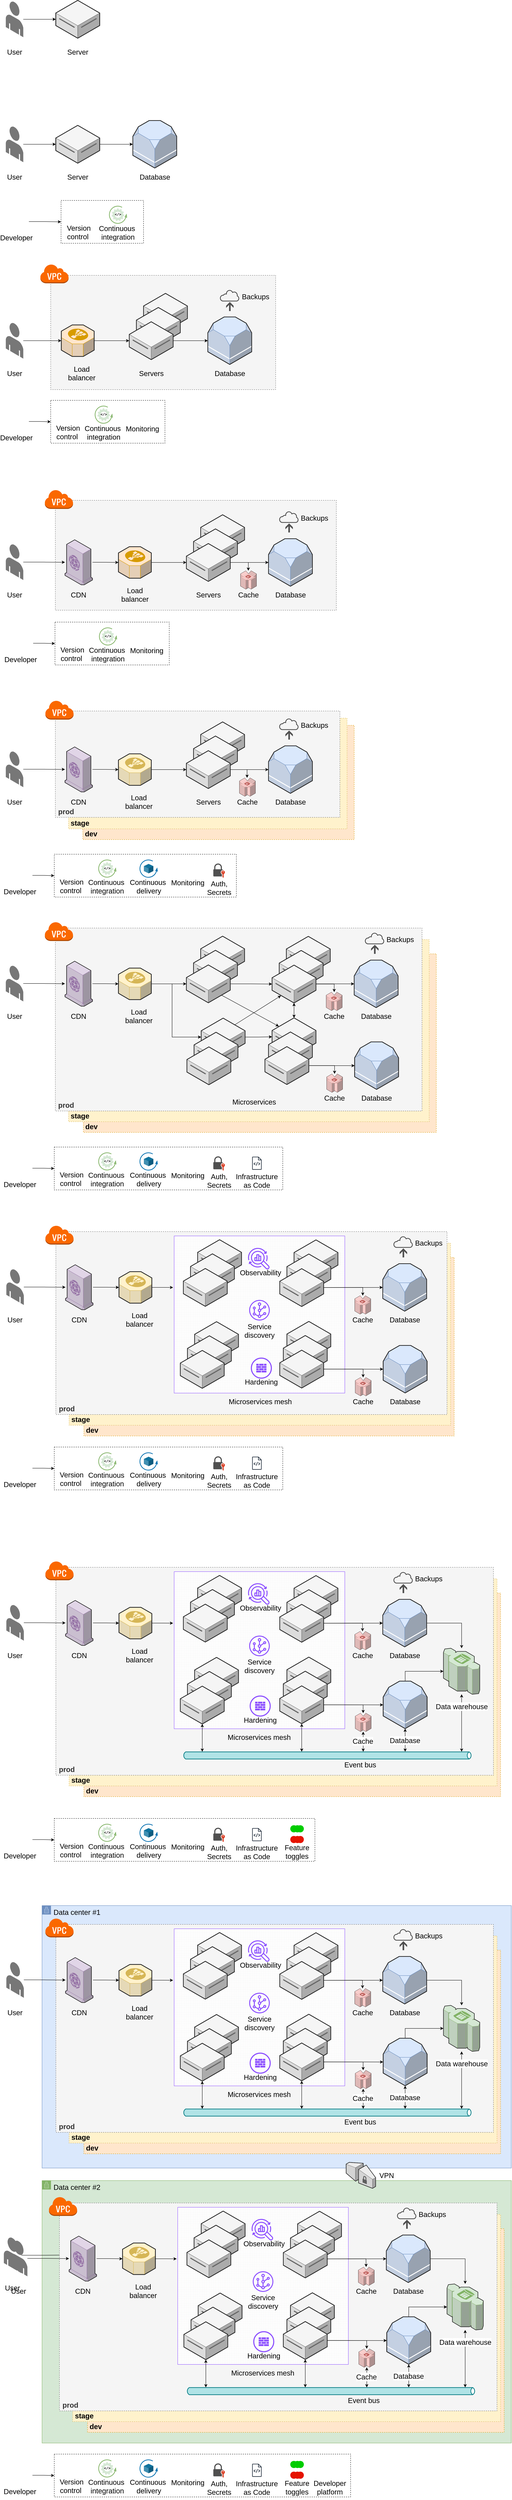 <mxfile version="24.5.2" type="device">
  <diagram name="Page-1" id="-ZYCApN5Wwl5NKDxl_Fw">
    <mxGraphModel dx="2868" dy="1590" grid="1" gridSize="10" guides="1" tooltips="1" connect="1" arrows="1" fold="1" page="1" pageScale="1" pageWidth="850" pageHeight="1100" math="0" shadow="0">
      <root>
        <mxCell id="0" />
        <mxCell id="1" parent="0" />
        <mxCell id="qYdDb8iEe2bH3-4dFzhq-711" value="Data center #1" style="points=[[0,0],[0.25,0],[0.5,0],[0.75,0],[1,0],[1,0.25],[1,0.5],[1,0.75],[1,1],[0.75,1],[0.5,1],[0.25,1],[0,1],[0,0.75],[0,0.5],[0,0.25]];outlineConnect=0;html=1;whiteSpace=wrap;fontSize=20;fontStyle=0;container=1;pointerEvents=0;collapsible=0;recursiveResize=0;shape=mxgraph.aws4.group;grIcon=mxgraph.aws4.group_corporate_data_center;strokeColor=#6c8ebf;fillColor=#dae8fc;verticalAlign=top;align=left;spacingLeft=30;dashed=0;" parent="1" vertex="1">
          <mxGeometry x="195.75" y="5795" width="1314.25" height="735" as="geometry" />
        </mxCell>
        <mxCell id="ZxzjjC5gdZ-cjDVPfvcw-271" value="&lt;b style=&quot;font-size: 20px;&quot;&gt;dev&lt;/b&gt;" style="rounded=0;whiteSpace=wrap;html=1;dashed=1;fillColor=#ffe6cc;strokeColor=#d79b00;align=left;verticalAlign=bottom;spacingLeft=4;spacingBottom=2;fontSize=20;" parent="1" vertex="1">
          <mxGeometry x="312.99" y="3980" width="1037.01" height="500" as="geometry" />
        </mxCell>
        <mxCell id="ZxzjjC5gdZ-cjDVPfvcw-272" value="&lt;b style=&quot;font-size: 20px;&quot;&gt;stage&lt;/b&gt;" style="rounded=0;whiteSpace=wrap;html=1;dashed=1;fillColor=#fff2cc;strokeColor=#d6b656;align=left;verticalAlign=bottom;spacingLeft=4;spacingBottom=2;fontSize=20;" parent="1" vertex="1">
          <mxGeometry x="271.5" y="3940" width="1068.5" height="510" as="geometry" />
        </mxCell>
        <mxCell id="ZxzjjC5gdZ-cjDVPfvcw-273" value="&lt;b style=&quot;font-size: 20px;&quot;&gt;prod&lt;/b&gt;" style="rounded=0;whiteSpace=wrap;html=1;dashed=1;fillColor=#f5f5f5;fontColor=#333333;strokeColor=#666666;align=left;verticalAlign=bottom;spacingLeft=6;spacingBottom=2;fontSize=20;" parent="1" vertex="1">
          <mxGeometry x="234.5" y="3907.73" width="1095.5" height="512.27" as="geometry" />
        </mxCell>
        <mxCell id="qYdDb8iEe2bH3-4dFzhq-108" value="" style="verticalLabelPosition=bottom;verticalAlign=top;html=1;shape=mxgraph.basic.patternFillRect;fillStyle=grid;step=5;fillStrokeWidth=0.2;fillStrokeColor=#dddddd;strokeColor=#8C4FFF;fontSize=20;" parent="1" vertex="1">
          <mxGeometry x="565.74" y="3919.91" width="478" height="440" as="geometry" />
        </mxCell>
        <mxCell id="ZxzjjC5gdZ-cjDVPfvcw-113" value="&lt;b style=&quot;font-size: 20px;&quot;&gt;dev&lt;/b&gt;" style="rounded=0;whiteSpace=wrap;html=1;dashed=1;fillColor=#ffe6cc;strokeColor=#d79b00;align=left;verticalAlign=bottom;spacingLeft=4;spacingBottom=2;fontSize=20;" parent="1" vertex="1">
          <mxGeometry x="310" y="2490" width="760" height="320" as="geometry" />
        </mxCell>
        <mxCell id="ZxzjjC5gdZ-cjDVPfvcw-112" value="&lt;b style=&quot;font-size: 20px;&quot;&gt;stage&lt;/b&gt;" style="rounded=0;whiteSpace=wrap;html=1;dashed=1;fillColor=#fff2cc;strokeColor=#d6b656;align=left;verticalAlign=bottom;spacingLeft=4;spacingBottom=2;fontSize=20;" parent="1" vertex="1">
          <mxGeometry x="270" y="2470" width="780" height="310" as="geometry" />
        </mxCell>
        <mxCell id="ZxzjjC5gdZ-cjDVPfvcw-90" value="&lt;b style=&quot;font-size: 20px;&quot;&gt;prod&lt;/b&gt;" style="rounded=0;whiteSpace=wrap;html=1;dashed=1;fillColor=#f5f5f5;fontColor=#333333;strokeColor=#666666;align=left;verticalAlign=bottom;spacingLeft=6;spacingBottom=2;fontSize=20;" parent="1" vertex="1">
          <mxGeometry x="233" y="2450" width="797" height="297.73" as="geometry" />
        </mxCell>
        <mxCell id="ZxzjjC5gdZ-cjDVPfvcw-86" value="" style="rounded=0;whiteSpace=wrap;html=1;dashed=1;fillColor=#f5f5f5;fontColor=#333333;strokeColor=#666666;align=left;verticalAlign=bottom;fontSize=20;" parent="1" vertex="1">
          <mxGeometry x="233" y="1860" width="787" height="307.73" as="geometry" />
        </mxCell>
        <mxCell id="ZxzjjC5gdZ-cjDVPfvcw-87" value="" style="outlineConnect=0;dashed=0;verticalLabelPosition=bottom;verticalAlign=top;align=center;html=1;shape=mxgraph.aws3.virtual_private_cloud;fillColor=#fa6800;fontColor=#000000;strokeColor=#C73500;fontSize=20;" parent="1" vertex="1">
          <mxGeometry x="203" y="1830" width="79.5" height="54" as="geometry" />
        </mxCell>
        <mxCell id="ZxzjjC5gdZ-cjDVPfvcw-79" value="" style="rounded=0;whiteSpace=wrap;html=1;dashed=1;fillColor=#f5f5f5;fontColor=#333333;strokeColor=#666666;align=left;verticalAlign=bottom;fontSize=20;" parent="1" vertex="1">
          <mxGeometry x="220" y="1230" width="630" height="320" as="geometry" />
        </mxCell>
        <mxCell id="ZxzjjC5gdZ-cjDVPfvcw-115" value="&lt;b style=&quot;font-size: 20px;&quot;&gt;dev&lt;/b&gt;" style="rounded=0;whiteSpace=wrap;html=1;dashed=1;fillColor=#ffe6cc;strokeColor=#d79b00;align=left;verticalAlign=bottom;spacingLeft=4;spacingBottom=2;fontSize=20;" parent="1" vertex="1">
          <mxGeometry x="311.49" y="3130" width="988.51" height="500" as="geometry" />
        </mxCell>
        <mxCell id="ZxzjjC5gdZ-cjDVPfvcw-117" value="&lt;b style=&quot;font-size: 20px;&quot;&gt;stage&lt;/b&gt;" style="rounded=0;whiteSpace=wrap;html=1;dashed=1;fillColor=#fff2cc;strokeColor=#d6b656;align=left;verticalAlign=bottom;spacingLeft=4;spacingBottom=2;fontSize=20;" parent="1" vertex="1">
          <mxGeometry x="270" y="3090" width="1010" height="510" as="geometry" />
        </mxCell>
        <mxCell id="ZxzjjC5gdZ-cjDVPfvcw-118" value="&lt;b style=&quot;font-size: 20px;&quot;&gt;prod&lt;/b&gt;" style="rounded=0;whiteSpace=wrap;html=1;dashed=1;fillColor=#f5f5f5;fontColor=#333333;strokeColor=#666666;align=left;verticalAlign=bottom;spacingLeft=6;spacingBottom=2;fontSize=20;" parent="1" vertex="1">
          <mxGeometry x="233" y="3057.73" width="1027" height="512.27" as="geometry" />
        </mxCell>
        <mxCell id="ZxzjjC5gdZ-cjDVPfvcw-35" value="&lt;div style=&quot;font-size: 20px;&quot;&gt;&lt;/div&gt;" style="verticalLabelPosition=middle;html=1;verticalAlign=top;strokeWidth=1;align=center;outlineConnect=0;dashed=0;outlineConnect=0;shape=mxgraph.aws3d.dataServer;strokeColor=#666666;aspect=fixed;fillColor=#f5f5f5;labelPosition=center;fontStyle=1;fontSize=20;fontColor=#333333;" parent="1" vertex="1">
          <mxGeometry x="480" y="1280.5" width="123" height="106" as="geometry" />
        </mxCell>
        <mxCell id="ZxzjjC5gdZ-cjDVPfvcw-34" value="&lt;div style=&quot;font-size: 20px;&quot;&gt;&lt;/div&gt;" style="verticalLabelPosition=middle;html=1;verticalAlign=top;strokeWidth=1;align=center;outlineConnect=0;dashed=0;outlineConnect=0;shape=mxgraph.aws3d.dataServer;strokeColor=#666666;aspect=fixed;fillColor=#f5f5f5;labelPosition=center;fontStyle=1;fontSize=20;fontColor=#333333;" parent="1" vertex="1">
          <mxGeometry x="460" y="1320" width="123" height="106" as="geometry" />
        </mxCell>
        <mxCell id="ZxzjjC5gdZ-cjDVPfvcw-3" style="edgeStyle=orthogonalEdgeStyle;rounded=0;orthogonalLoop=1;jettySize=auto;html=1;fontSize=20;" parent="1" source="LBr9hsCO0pmCrkEfYy0i-7" target="LBr9hsCO0pmCrkEfYy0i-4" edge="1">
          <mxGeometry relative="1" as="geometry" />
        </mxCell>
        <mxCell id="LBr9hsCO0pmCrkEfYy0i-7" value="" style="verticalLabelPosition=bottom;html=1;verticalAlign=top;strokeWidth=1;align=center;outlineConnect=0;dashed=0;outlineConnect=0;shape=mxgraph.aws3d.end_user;strokeColor=none;fillColor=#777777;aspect=fixed;fontSize=20;" parent="1" vertex="1">
          <mxGeometry x="94.25" y="462.77" width="49" height="100.46" as="geometry" />
        </mxCell>
        <mxCell id="LBr9hsCO0pmCrkEfYy0i-4" value="&lt;div style=&quot;font-size: 20px;&quot;&gt;&lt;/div&gt;" style="verticalLabelPosition=middle;html=1;verticalAlign=top;strokeWidth=1;align=center;outlineConnect=0;dashed=0;outlineConnect=0;shape=mxgraph.aws3d.dataServer;strokeColor=#666666;aspect=fixed;fillColor=#f5f5f5;labelPosition=center;fontStyle=1;fontSize=20;fontColor=#333333;" parent="1" vertex="1">
          <mxGeometry x="234.25" y="460" width="123" height="106" as="geometry" />
        </mxCell>
        <mxCell id="ZxzjjC5gdZ-cjDVPfvcw-1" value="User" style="text;html=1;align=center;verticalAlign=middle;whiteSpace=wrap;rounded=0;fontSize=20;" parent="1" vertex="1">
          <mxGeometry x="88.75" y="588.91" width="60" height="30" as="geometry" />
        </mxCell>
        <mxCell id="ZxzjjC5gdZ-cjDVPfvcw-2" value="Server" style="text;html=1;align=center;verticalAlign=middle;whiteSpace=wrap;rounded=0;fontSize=20;" parent="1" vertex="1">
          <mxGeometry x="265.75" y="588.91" width="60" height="30" as="geometry" />
        </mxCell>
        <mxCell id="ZxzjjC5gdZ-cjDVPfvcw-6" style="edgeStyle=orthogonalEdgeStyle;rounded=0;orthogonalLoop=1;jettySize=auto;html=1;fontSize=20;" parent="1" source="ZxzjjC5gdZ-cjDVPfvcw-7" target="ZxzjjC5gdZ-cjDVPfvcw-8" edge="1">
          <mxGeometry relative="1" as="geometry" />
        </mxCell>
        <mxCell id="ZxzjjC5gdZ-cjDVPfvcw-7" value="" style="verticalLabelPosition=bottom;html=1;verticalAlign=top;strokeWidth=1;align=center;outlineConnect=0;dashed=0;outlineConnect=0;shape=mxgraph.aws3d.end_user;strokeColor=none;fillColor=#777777;aspect=fixed;fontSize=20;" parent="1" vertex="1">
          <mxGeometry x="94.25" y="812.77" width="49" height="100.46" as="geometry" />
        </mxCell>
        <mxCell id="ZxzjjC5gdZ-cjDVPfvcw-20" style="edgeStyle=orthogonalEdgeStyle;rounded=0;orthogonalLoop=1;jettySize=auto;html=1;fontSize=20;" parent="1" source="ZxzjjC5gdZ-cjDVPfvcw-8" target="ZxzjjC5gdZ-cjDVPfvcw-11" edge="1">
          <mxGeometry relative="1" as="geometry" />
        </mxCell>
        <mxCell id="ZxzjjC5gdZ-cjDVPfvcw-8" value="&lt;div style=&quot;font-size: 20px;&quot;&gt;&lt;/div&gt;" style="verticalLabelPosition=middle;html=1;verticalAlign=top;strokeWidth=1;align=center;outlineConnect=0;dashed=0;outlineConnect=0;shape=mxgraph.aws3d.dataServer;strokeColor=#666666;aspect=fixed;fillColor=#f5f5f5;labelPosition=center;fontStyle=1;fontSize=20;fontColor=#333333;" parent="1" vertex="1">
          <mxGeometry x="234.25" y="810" width="123" height="106" as="geometry" />
        </mxCell>
        <mxCell id="ZxzjjC5gdZ-cjDVPfvcw-9" value="User" style="text;html=1;align=center;verticalAlign=middle;whiteSpace=wrap;rounded=0;fontSize=20;" parent="1" vertex="1">
          <mxGeometry x="88.75" y="938.91" width="60" height="30" as="geometry" />
        </mxCell>
        <mxCell id="ZxzjjC5gdZ-cjDVPfvcw-10" value="Server" style="text;html=1;align=center;verticalAlign=middle;whiteSpace=wrap;rounded=0;fontSize=20;" parent="1" vertex="1">
          <mxGeometry x="265.75" y="938.91" width="60" height="30" as="geometry" />
        </mxCell>
        <mxCell id="ZxzjjC5gdZ-cjDVPfvcw-11" value="" style="verticalLabelPosition=bottom;html=1;verticalAlign=top;strokeWidth=1;align=center;outlineConnect=0;dashed=0;outlineConnect=0;shape=mxgraph.aws3d.rds;fillColor=#dae8fc;strokeColor=#6c8ebf;aspect=fixed;fontSize=20;" parent="1" vertex="1">
          <mxGeometry x="450" y="796.5" width="123" height="133" as="geometry" />
        </mxCell>
        <mxCell id="ZxzjjC5gdZ-cjDVPfvcw-19" value="Database" style="text;html=1;align=center;verticalAlign=middle;whiteSpace=wrap;rounded=0;fontSize=20;" parent="1" vertex="1">
          <mxGeometry x="481.5" y="938.91" width="60" height="30" as="geometry" />
        </mxCell>
        <mxCell id="ZxzjjC5gdZ-cjDVPfvcw-32" style="edgeStyle=orthogonalEdgeStyle;rounded=0;orthogonalLoop=1;jettySize=auto;html=1;fontSize=20;" parent="1" source="ZxzjjC5gdZ-cjDVPfvcw-24" target="ZxzjjC5gdZ-cjDVPfvcw-31" edge="1">
          <mxGeometry relative="1" as="geometry" />
        </mxCell>
        <mxCell id="ZxzjjC5gdZ-cjDVPfvcw-24" value="" style="verticalLabelPosition=bottom;html=1;verticalAlign=top;strokeWidth=1;align=center;outlineConnect=0;dashed=0;outlineConnect=0;shape=mxgraph.aws3d.end_user;strokeColor=none;fillColor=#777777;aspect=fixed;fontSize=20;" parent="1" vertex="1">
          <mxGeometry x="94.25" y="1362.77" width="49" height="100.46" as="geometry" />
        </mxCell>
        <mxCell id="ZxzjjC5gdZ-cjDVPfvcw-25" style="edgeStyle=orthogonalEdgeStyle;rounded=0;orthogonalLoop=1;jettySize=auto;html=1;fontSize=20;" parent="1" source="ZxzjjC5gdZ-cjDVPfvcw-26" target="ZxzjjC5gdZ-cjDVPfvcw-29" edge="1">
          <mxGeometry relative="1" as="geometry" />
        </mxCell>
        <mxCell id="ZxzjjC5gdZ-cjDVPfvcw-26" value="&lt;div style=&quot;font-size: 20px;&quot;&gt;&lt;/div&gt;" style="verticalLabelPosition=middle;html=1;verticalAlign=top;strokeWidth=1;align=center;outlineConnect=0;dashed=0;outlineConnect=0;shape=mxgraph.aws3d.dataServer;strokeColor=#666666;aspect=fixed;fillColor=#f5f5f5;labelPosition=center;fontStyle=1;fontSize=20;fontColor=#333333;" parent="1" vertex="1">
          <mxGeometry x="440" y="1360" width="123" height="106" as="geometry" />
        </mxCell>
        <mxCell id="ZxzjjC5gdZ-cjDVPfvcw-27" value="User" style="text;html=1;align=center;verticalAlign=middle;whiteSpace=wrap;rounded=0;fontSize=20;" parent="1" vertex="1">
          <mxGeometry x="88.75" y="1488.91" width="60" height="30" as="geometry" />
        </mxCell>
        <mxCell id="ZxzjjC5gdZ-cjDVPfvcw-28" value="Servers" style="text;html=1;align=center;verticalAlign=middle;whiteSpace=wrap;rounded=0;fontSize=20;" parent="1" vertex="1">
          <mxGeometry x="471.5" y="1488.91" width="60" height="30" as="geometry" />
        </mxCell>
        <mxCell id="ZxzjjC5gdZ-cjDVPfvcw-29" value="" style="verticalLabelPosition=bottom;html=1;verticalAlign=top;strokeWidth=1;align=center;outlineConnect=0;dashed=0;outlineConnect=0;shape=mxgraph.aws3d.rds;fillColor=#dae8fc;strokeColor=#6c8ebf;aspect=fixed;fontSize=20;" parent="1" vertex="1">
          <mxGeometry x="660" y="1346.5" width="123" height="133" as="geometry" />
        </mxCell>
        <mxCell id="ZxzjjC5gdZ-cjDVPfvcw-30" value="Database" style="text;html=1;align=center;verticalAlign=middle;whiteSpace=wrap;rounded=0;fontSize=20;" parent="1" vertex="1">
          <mxGeometry x="691.5" y="1488.91" width="60" height="30" as="geometry" />
        </mxCell>
        <mxCell id="ZxzjjC5gdZ-cjDVPfvcw-33" style="edgeStyle=orthogonalEdgeStyle;rounded=0;orthogonalLoop=1;jettySize=auto;html=1;fontSize=20;" parent="1" source="ZxzjjC5gdZ-cjDVPfvcw-31" target="ZxzjjC5gdZ-cjDVPfvcw-26" edge="1">
          <mxGeometry relative="1" as="geometry" />
        </mxCell>
        <mxCell id="ZxzjjC5gdZ-cjDVPfvcw-31" value="" style="verticalLabelPosition=bottom;html=1;verticalAlign=top;strokeWidth=1;align=center;outlineConnect=0;dashed=0;outlineConnect=0;shape=mxgraph.aws3d.elasticLoadBalancing;fillColor=#ffe6cc;strokeColor=#d79b00;aspect=fixed;fontSize=20;" parent="1" vertex="1">
          <mxGeometry x="249.75" y="1368.91" width="92" height="88.17" as="geometry" />
        </mxCell>
        <mxCell id="ZxzjjC5gdZ-cjDVPfvcw-36" value="Load balancer" style="text;html=1;align=center;verticalAlign=middle;whiteSpace=wrap;rounded=0;fontSize=20;" parent="1" vertex="1">
          <mxGeometry x="260" y="1488.91" width="94.25" height="30" as="geometry" />
        </mxCell>
        <mxCell id="ZxzjjC5gdZ-cjDVPfvcw-54" value="&lt;div style=&quot;font-size: 20px;&quot;&gt;&lt;/div&gt;" style="verticalLabelPosition=middle;html=1;verticalAlign=top;strokeWidth=1;align=center;outlineConnect=0;dashed=0;outlineConnect=0;shape=mxgraph.aws3d.dataServer;strokeColor=#666666;aspect=fixed;fillColor=#f5f5f5;labelPosition=center;fontStyle=1;fontSize=20;fontColor=#333333;" parent="1" vertex="1">
          <mxGeometry x="640" y="1900.5" width="123" height="106" as="geometry" />
        </mxCell>
        <mxCell id="ZxzjjC5gdZ-cjDVPfvcw-55" value="&lt;div style=&quot;font-size: 20px;&quot;&gt;&lt;/div&gt;" style="verticalLabelPosition=middle;html=1;verticalAlign=top;strokeWidth=1;align=center;outlineConnect=0;dashed=0;outlineConnect=0;shape=mxgraph.aws3d.dataServer;strokeColor=#666666;aspect=fixed;fillColor=#f5f5f5;labelPosition=center;fontStyle=1;fontSize=20;fontColor=#333333;" parent="1" vertex="1">
          <mxGeometry x="620" y="1940" width="123" height="106" as="geometry" />
        </mxCell>
        <mxCell id="ZxzjjC5gdZ-cjDVPfvcw-69" style="edgeStyle=orthogonalEdgeStyle;rounded=0;orthogonalLoop=1;jettySize=auto;html=1;fontSize=20;" parent="1" source="ZxzjjC5gdZ-cjDVPfvcw-58" target="ZxzjjC5gdZ-cjDVPfvcw-68" edge="1">
          <mxGeometry relative="1" as="geometry" />
        </mxCell>
        <mxCell id="ZxzjjC5gdZ-cjDVPfvcw-58" value="" style="verticalLabelPosition=bottom;html=1;verticalAlign=top;strokeWidth=1;align=center;outlineConnect=0;dashed=0;outlineConnect=0;shape=mxgraph.aws3d.end_user;strokeColor=none;fillColor=#777777;aspect=fixed;fontSize=20;" parent="1" vertex="1">
          <mxGeometry x="94.25" y="1982.77" width="49" height="100.46" as="geometry" />
        </mxCell>
        <mxCell id="iPXLI8ENVQfD4SMPZ4n0-4" style="edgeStyle=orthogonalEdgeStyle;rounded=0;orthogonalLoop=1;jettySize=auto;html=1;" edge="1" parent="1">
          <mxGeometry relative="1" as="geometry">
            <mxPoint x="716.52" y="2034" as="sourcePoint" />
            <mxPoint x="773.486" y="2057.07" as="targetPoint" />
            <Array as="points">
              <mxPoint x="773.52" y="2034" />
            </Array>
          </mxGeometry>
        </mxCell>
        <mxCell id="ZxzjjC5gdZ-cjDVPfvcw-60" value="&lt;div style=&quot;font-size: 20px;&quot;&gt;&lt;/div&gt;" style="verticalLabelPosition=middle;html=1;verticalAlign=top;strokeWidth=1;align=center;outlineConnect=0;dashed=0;outlineConnect=0;shape=mxgraph.aws3d.dataServer;strokeColor=#666666;aspect=fixed;fillColor=#f5f5f5;labelPosition=center;fontStyle=1;fontSize=20;fontColor=#333333;" parent="1" vertex="1">
          <mxGeometry x="600" y="1981" width="123" height="106" as="geometry" />
        </mxCell>
        <mxCell id="ZxzjjC5gdZ-cjDVPfvcw-61" value="User" style="text;html=1;align=center;verticalAlign=middle;whiteSpace=wrap;rounded=0;fontSize=20;" parent="1" vertex="1">
          <mxGeometry x="88.75" y="2108.91" width="60" height="30" as="geometry" />
        </mxCell>
        <mxCell id="ZxzjjC5gdZ-cjDVPfvcw-62" value="Servers" style="text;html=1;align=center;verticalAlign=middle;whiteSpace=wrap;rounded=0;fontSize=20;" parent="1" vertex="1">
          <mxGeometry x="631.5" y="2108.91" width="60" height="30" as="geometry" />
        </mxCell>
        <mxCell id="ZxzjjC5gdZ-cjDVPfvcw-63" value="" style="verticalLabelPosition=bottom;html=1;verticalAlign=top;strokeWidth=1;align=center;outlineConnect=0;dashed=0;outlineConnect=0;shape=mxgraph.aws3d.rds;fillColor=#dae8fc;strokeColor=#6c8ebf;aspect=fixed;fontSize=20;" parent="1" vertex="1">
          <mxGeometry x="830" y="1967.5" width="123" height="133" as="geometry" />
        </mxCell>
        <mxCell id="ZxzjjC5gdZ-cjDVPfvcw-64" value="Database" style="text;html=1;align=center;verticalAlign=middle;whiteSpace=wrap;rounded=0;fontSize=20;" parent="1" vertex="1">
          <mxGeometry x="861.5" y="2108.91" width="60" height="30" as="geometry" />
        </mxCell>
        <mxCell id="ZxzjjC5gdZ-cjDVPfvcw-65" style="edgeStyle=orthogonalEdgeStyle;rounded=0;orthogonalLoop=1;jettySize=auto;html=1;fontSize=20;" parent="1" source="ZxzjjC5gdZ-cjDVPfvcw-66" target="ZxzjjC5gdZ-cjDVPfvcw-60" edge="1">
          <mxGeometry relative="1" as="geometry" />
        </mxCell>
        <mxCell id="ZxzjjC5gdZ-cjDVPfvcw-66" value="" style="verticalLabelPosition=bottom;html=1;verticalAlign=top;strokeWidth=1;align=center;outlineConnect=0;dashed=0;outlineConnect=0;shape=mxgraph.aws3d.elasticLoadBalancing;fillColor=#ffe6cc;strokeColor=#d79b00;aspect=fixed;fontSize=20;" parent="1" vertex="1">
          <mxGeometry x="409.75" y="1989.91" width="92" height="88.17" as="geometry" />
        </mxCell>
        <mxCell id="ZxzjjC5gdZ-cjDVPfvcw-67" value="Load balancer" style="text;html=1;align=center;verticalAlign=middle;whiteSpace=wrap;rounded=0;fontSize=20;" parent="1" vertex="1">
          <mxGeometry x="408.62" y="2108.91" width="94.25" height="30" as="geometry" />
        </mxCell>
        <mxCell id="ZxzjjC5gdZ-cjDVPfvcw-70" style="edgeStyle=orthogonalEdgeStyle;rounded=0;orthogonalLoop=1;jettySize=auto;html=1;fontSize=20;" parent="1" source="ZxzjjC5gdZ-cjDVPfvcw-68" target="ZxzjjC5gdZ-cjDVPfvcw-66" edge="1">
          <mxGeometry relative="1" as="geometry" />
        </mxCell>
        <mxCell id="ZxzjjC5gdZ-cjDVPfvcw-68" value="" style="verticalLabelPosition=bottom;html=1;verticalAlign=top;strokeWidth=1;align=center;outlineConnect=0;dashed=0;outlineConnect=0;shape=mxgraph.aws3d.cloudfront;fillColor=#e1d5e7;strokeColor=#9673a6;aspect=fixed;fontSize=20;" parent="1" vertex="1">
          <mxGeometry x="260" y="1970.5" width="77.03" height="126" as="geometry" />
        </mxCell>
        <mxCell id="ZxzjjC5gdZ-cjDVPfvcw-71" value="CDN" style="text;html=1;align=center;verticalAlign=middle;whiteSpace=wrap;rounded=0;fontSize=20;" parent="1" vertex="1">
          <mxGeometry x="251.39" y="2108.91" width="94.25" height="30" as="geometry" />
        </mxCell>
        <mxCell id="ZxzjjC5gdZ-cjDVPfvcw-92" value="&lt;div style=&quot;font-size: 20px;&quot;&gt;&lt;/div&gt;" style="verticalLabelPosition=middle;html=1;verticalAlign=top;strokeWidth=1;align=center;outlineConnect=0;dashed=0;outlineConnect=0;shape=mxgraph.aws3d.dataServer;strokeColor=#666666;aspect=fixed;fillColor=#f5f5f5;labelPosition=center;fontStyle=1;fontSize=20;fontColor=#333333;" parent="1" vertex="1">
          <mxGeometry x="640" y="2480.5" width="123" height="106" as="geometry" />
        </mxCell>
        <mxCell id="ZxzjjC5gdZ-cjDVPfvcw-93" value="&lt;div style=&quot;font-size: 20px;&quot;&gt;&lt;/div&gt;" style="verticalLabelPosition=middle;html=1;verticalAlign=top;strokeWidth=1;align=center;outlineConnect=0;dashed=0;outlineConnect=0;shape=mxgraph.aws3d.dataServer;strokeColor=#666666;aspect=fixed;fillColor=#f5f5f5;labelPosition=center;fontStyle=1;fontSize=20;fontColor=#333333;" parent="1" vertex="1">
          <mxGeometry x="620" y="2520" width="123" height="106" as="geometry" />
        </mxCell>
        <mxCell id="ZxzjjC5gdZ-cjDVPfvcw-95" style="edgeStyle=orthogonalEdgeStyle;rounded=0;orthogonalLoop=1;jettySize=auto;html=1;fontSize=20;" parent="1" source="ZxzjjC5gdZ-cjDVPfvcw-96" target="ZxzjjC5gdZ-cjDVPfvcw-107" edge="1">
          <mxGeometry relative="1" as="geometry" />
        </mxCell>
        <mxCell id="ZxzjjC5gdZ-cjDVPfvcw-96" value="" style="verticalLabelPosition=bottom;html=1;verticalAlign=top;strokeWidth=1;align=center;outlineConnect=0;dashed=0;outlineConnect=0;shape=mxgraph.aws3d.end_user;strokeColor=none;fillColor=#777777;aspect=fixed;fontSize=20;" parent="1" vertex="1">
          <mxGeometry x="94.25" y="2562.77" width="49" height="100.46" as="geometry" />
        </mxCell>
        <mxCell id="iPXLI8ENVQfD4SMPZ4n0-14" style="edgeStyle=orthogonalEdgeStyle;rounded=0;orthogonalLoop=1;jettySize=auto;html=1;" edge="1" parent="1" source="ZxzjjC5gdZ-cjDVPfvcw-98" target="iPXLI8ENVQfD4SMPZ4n0-13">
          <mxGeometry relative="1" as="geometry">
            <Array as="points">
              <mxPoint x="770" y="2614" />
            </Array>
          </mxGeometry>
        </mxCell>
        <mxCell id="ZxzjjC5gdZ-cjDVPfvcw-98" value="&lt;div style=&quot;font-size: 20px;&quot;&gt;&lt;/div&gt;" style="verticalLabelPosition=middle;html=1;verticalAlign=top;strokeWidth=1;align=center;outlineConnect=0;dashed=0;outlineConnect=0;shape=mxgraph.aws3d.dataServer;strokeColor=#666666;aspect=fixed;fillColor=#f5f5f5;labelPosition=center;fontStyle=1;fontSize=20;fontColor=#333333;" parent="1" vertex="1">
          <mxGeometry x="600" y="2561" width="123" height="106" as="geometry" />
        </mxCell>
        <mxCell id="ZxzjjC5gdZ-cjDVPfvcw-99" value="User" style="text;html=1;align=center;verticalAlign=middle;whiteSpace=wrap;rounded=0;fontSize=20;" parent="1" vertex="1">
          <mxGeometry x="88.75" y="2688.91" width="60" height="30" as="geometry" />
        </mxCell>
        <mxCell id="ZxzjjC5gdZ-cjDVPfvcw-100" value="Servers" style="text;html=1;align=center;verticalAlign=middle;whiteSpace=wrap;rounded=0;fontSize=20;" parent="1" vertex="1">
          <mxGeometry x="631.5" y="2688.91" width="60" height="30" as="geometry" />
        </mxCell>
        <mxCell id="ZxzjjC5gdZ-cjDVPfvcw-103" style="edgeStyle=orthogonalEdgeStyle;rounded=0;orthogonalLoop=1;jettySize=auto;html=1;fontSize=20;" parent="1" source="ZxzjjC5gdZ-cjDVPfvcw-104" target="ZxzjjC5gdZ-cjDVPfvcw-98" edge="1">
          <mxGeometry relative="1" as="geometry" />
        </mxCell>
        <mxCell id="ZxzjjC5gdZ-cjDVPfvcw-104" value="" style="verticalLabelPosition=bottom;html=1;verticalAlign=top;strokeWidth=1;align=center;outlineConnect=0;dashed=0;outlineConnect=0;shape=mxgraph.aws3d.elasticLoadBalancing;fillColor=#fff2cc;strokeColor=#d6b656;aspect=fixed;fontSize=20;" parent="1" vertex="1">
          <mxGeometry x="409.75" y="2569.91" width="92" height="88.17" as="geometry" />
        </mxCell>
        <mxCell id="ZxzjjC5gdZ-cjDVPfvcw-105" value="Load balancer" style="text;html=1;align=center;verticalAlign=middle;whiteSpace=wrap;rounded=0;fontSize=20;" parent="1" vertex="1">
          <mxGeometry x="420" y="2688.91" width="94.25" height="30" as="geometry" />
        </mxCell>
        <mxCell id="ZxzjjC5gdZ-cjDVPfvcw-106" style="edgeStyle=orthogonalEdgeStyle;rounded=0;orthogonalLoop=1;jettySize=auto;html=1;fontSize=20;" parent="1" source="ZxzjjC5gdZ-cjDVPfvcw-107" target="ZxzjjC5gdZ-cjDVPfvcw-104" edge="1">
          <mxGeometry relative="1" as="geometry" />
        </mxCell>
        <mxCell id="ZxzjjC5gdZ-cjDVPfvcw-107" value="" style="verticalLabelPosition=bottom;html=1;verticalAlign=top;strokeWidth=1;align=center;outlineConnect=0;dashed=0;outlineConnect=0;shape=mxgraph.aws3d.cloudfront;fillColor=#e1d5e7;strokeColor=#9673a6;aspect=fixed;fontSize=20;" parent="1" vertex="1">
          <mxGeometry x="260" y="2550.5" width="77.03" height="126" as="geometry" />
        </mxCell>
        <mxCell id="ZxzjjC5gdZ-cjDVPfvcw-108" value="CDN" style="text;html=1;align=center;verticalAlign=middle;whiteSpace=wrap;rounded=0;fontSize=20;" parent="1" vertex="1">
          <mxGeometry x="251.39" y="2688.91" width="94.25" height="30" as="geometry" />
        </mxCell>
        <mxCell id="ZxzjjC5gdZ-cjDVPfvcw-120" value="&lt;div style=&quot;font-size: 20px;&quot;&gt;&lt;/div&gt;" style="verticalLabelPosition=middle;html=1;verticalAlign=top;strokeWidth=1;align=center;outlineConnect=0;dashed=0;outlineConnect=0;shape=mxgraph.aws3d.dataServer;strokeColor=#666666;aspect=fixed;fillColor=#f5f5f5;labelPosition=center;fontStyle=1;fontSize=20;fontColor=#333333;" parent="1" vertex="1">
          <mxGeometry x="640" y="3080.5" width="123" height="106" as="geometry" />
        </mxCell>
        <mxCell id="ZxzjjC5gdZ-cjDVPfvcw-121" value="&lt;div style=&quot;font-size: 20px;&quot;&gt;&lt;/div&gt;" style="verticalLabelPosition=middle;html=1;verticalAlign=top;strokeWidth=1;align=center;outlineConnect=0;dashed=0;outlineConnect=0;shape=mxgraph.aws3d.dataServer;strokeColor=#666666;aspect=fixed;fillColor=#f5f5f5;labelPosition=center;fontStyle=1;fontSize=20;fontColor=#333333;" parent="1" vertex="1">
          <mxGeometry x="620" y="3120" width="123" height="106" as="geometry" />
        </mxCell>
        <mxCell id="ZxzjjC5gdZ-cjDVPfvcw-123" style="edgeStyle=orthogonalEdgeStyle;rounded=0;orthogonalLoop=1;jettySize=auto;html=1;fontSize=20;" parent="1" source="ZxzjjC5gdZ-cjDVPfvcw-124" target="ZxzjjC5gdZ-cjDVPfvcw-135" edge="1">
          <mxGeometry relative="1" as="geometry" />
        </mxCell>
        <mxCell id="ZxzjjC5gdZ-cjDVPfvcw-124" value="" style="verticalLabelPosition=bottom;html=1;verticalAlign=top;strokeWidth=1;align=center;outlineConnect=0;dashed=0;outlineConnect=0;shape=mxgraph.aws3d.end_user;strokeColor=none;fillColor=#777777;aspect=fixed;fontSize=20;" parent="1" vertex="1">
          <mxGeometry x="94.25" y="3162.77" width="49" height="100.46" as="geometry" />
        </mxCell>
        <mxCell id="ZxzjjC5gdZ-cjDVPfvcw-155" style="edgeStyle=orthogonalEdgeStyle;rounded=0;orthogonalLoop=1;jettySize=auto;html=1;fontSize=20;" parent="1" source="ZxzjjC5gdZ-cjDVPfvcw-126" target="ZxzjjC5gdZ-cjDVPfvcw-145" edge="1">
          <mxGeometry relative="1" as="geometry" />
        </mxCell>
        <mxCell id="ZxzjjC5gdZ-cjDVPfvcw-126" value="&lt;div style=&quot;font-size: 20px;&quot;&gt;&lt;/div&gt;" style="verticalLabelPosition=middle;html=1;verticalAlign=top;strokeWidth=1;align=center;outlineConnect=0;dashed=0;outlineConnect=0;shape=mxgraph.aws3d.dataServer;strokeColor=#666666;aspect=fixed;fillColor=#f5f5f5;labelPosition=center;fontStyle=1;fontSize=20;fontColor=#333333;" parent="1" vertex="1">
          <mxGeometry x="600" y="3161" width="123" height="106" as="geometry" />
        </mxCell>
        <mxCell id="ZxzjjC5gdZ-cjDVPfvcw-127" value="User" style="text;html=1;align=center;verticalAlign=middle;whiteSpace=wrap;rounded=0;fontSize=20;" parent="1" vertex="1">
          <mxGeometry x="88.75" y="3288.91" width="60" height="30" as="geometry" />
        </mxCell>
        <mxCell id="ZxzjjC5gdZ-cjDVPfvcw-128" value="Microservices" style="text;html=1;align=center;verticalAlign=middle;whiteSpace=wrap;rounded=0;fontSize=20;" parent="1" vertex="1">
          <mxGeometry x="742.25" y="3529.2" width="95.5" height="30" as="geometry" />
        </mxCell>
        <mxCell id="ZxzjjC5gdZ-cjDVPfvcw-131" style="edgeStyle=orthogonalEdgeStyle;rounded=0;orthogonalLoop=1;jettySize=auto;html=1;fontSize=20;" parent="1" source="ZxzjjC5gdZ-cjDVPfvcw-132" target="ZxzjjC5gdZ-cjDVPfvcw-126" edge="1">
          <mxGeometry relative="1" as="geometry" />
        </mxCell>
        <mxCell id="ZxzjjC5gdZ-cjDVPfvcw-161" style="edgeStyle=orthogonalEdgeStyle;rounded=0;orthogonalLoop=1;jettySize=auto;html=1;fontSize=20;" parent="1" source="ZxzjjC5gdZ-cjDVPfvcw-132" target="ZxzjjC5gdZ-cjDVPfvcw-140" edge="1">
          <mxGeometry relative="1" as="geometry">
            <Array as="points">
              <mxPoint x="560" y="3214" />
              <mxPoint x="560" y="3363" />
            </Array>
          </mxGeometry>
        </mxCell>
        <mxCell id="ZxzjjC5gdZ-cjDVPfvcw-132" value="" style="verticalLabelPosition=bottom;html=1;verticalAlign=top;strokeWidth=1;align=center;outlineConnect=0;dashed=0;outlineConnect=0;shape=mxgraph.aws3d.elasticLoadBalancing;fillColor=#fff2cc;strokeColor=#d6b656;aspect=fixed;fontSize=20;" parent="1" vertex="1">
          <mxGeometry x="409.75" y="3169.91" width="92" height="88.17" as="geometry" />
        </mxCell>
        <mxCell id="ZxzjjC5gdZ-cjDVPfvcw-133" value="Load balancer" style="text;html=1;align=center;verticalAlign=middle;whiteSpace=wrap;rounded=0;fontSize=20;" parent="1" vertex="1">
          <mxGeometry x="420" y="3288.91" width="94.25" height="30" as="geometry" />
        </mxCell>
        <mxCell id="ZxzjjC5gdZ-cjDVPfvcw-134" style="edgeStyle=orthogonalEdgeStyle;rounded=0;orthogonalLoop=1;jettySize=auto;html=1;fontSize=20;" parent="1" source="ZxzjjC5gdZ-cjDVPfvcw-135" target="ZxzjjC5gdZ-cjDVPfvcw-132" edge="1">
          <mxGeometry relative="1" as="geometry" />
        </mxCell>
        <mxCell id="ZxzjjC5gdZ-cjDVPfvcw-135" value="" style="verticalLabelPosition=bottom;html=1;verticalAlign=top;strokeWidth=1;align=center;outlineConnect=0;dashed=0;outlineConnect=0;shape=mxgraph.aws3d.cloudfront;fillColor=#e1d5e7;strokeColor=#9673a6;aspect=fixed;fontSize=20;" parent="1" vertex="1">
          <mxGeometry x="260" y="3150.5" width="77.03" height="126" as="geometry" />
        </mxCell>
        <mxCell id="ZxzjjC5gdZ-cjDVPfvcw-136" value="CDN" style="text;html=1;align=center;verticalAlign=middle;whiteSpace=wrap;rounded=0;fontSize=20;" parent="1" vertex="1">
          <mxGeometry x="251.39" y="3288.91" width="94.25" height="30" as="geometry" />
        </mxCell>
        <mxCell id="ZxzjjC5gdZ-cjDVPfvcw-119" value="" style="outlineConnect=0;dashed=0;verticalLabelPosition=bottom;verticalAlign=top;align=center;html=1;shape=mxgraph.aws3.virtual_private_cloud;fillColor=#fa6800;fontColor=#000000;strokeColor=#C73500;fontSize=20;" parent="1" vertex="1">
          <mxGeometry x="203" y="3040" width="79.5" height="54" as="geometry" />
        </mxCell>
        <mxCell id="ZxzjjC5gdZ-cjDVPfvcw-162" style="edgeStyle=orthogonalEdgeStyle;rounded=0;orthogonalLoop=1;jettySize=auto;html=1;fontSize=20;" parent="1" source="ZxzjjC5gdZ-cjDVPfvcw-140" target="ZxzjjC5gdZ-cjDVPfvcw-146" edge="1">
          <mxGeometry relative="1" as="geometry" />
        </mxCell>
        <mxCell id="ZxzjjC5gdZ-cjDVPfvcw-140" value="&lt;div style=&quot;font-size: 20px;&quot;&gt;&lt;/div&gt;" style="verticalLabelPosition=middle;html=1;verticalAlign=top;strokeWidth=1;align=center;outlineConnect=0;dashed=0;outlineConnect=0;shape=mxgraph.aws3d.dataServer;strokeColor=#666666;aspect=fixed;fillColor=#f5f5f5;labelPosition=center;fontStyle=1;fontSize=20;fontColor=#333333;" parent="1" vertex="1">
          <mxGeometry x="641.5" y="3310" width="123" height="106" as="geometry" />
        </mxCell>
        <mxCell id="ZxzjjC5gdZ-cjDVPfvcw-141" value="&lt;div style=&quot;font-size: 20px;&quot;&gt;&lt;/div&gt;" style="verticalLabelPosition=middle;html=1;verticalAlign=top;strokeWidth=1;align=center;outlineConnect=0;dashed=0;outlineConnect=0;shape=mxgraph.aws3d.dataServer;strokeColor=#666666;aspect=fixed;fillColor=#f5f5f5;labelPosition=center;fontStyle=1;fontSize=20;fontColor=#333333;" parent="1" vertex="1">
          <mxGeometry x="621.5" y="3349.5" width="123" height="106" as="geometry" />
        </mxCell>
        <mxCell id="ZxzjjC5gdZ-cjDVPfvcw-143" value="&lt;div style=&quot;font-size: 20px;&quot;&gt;&lt;/div&gt;" style="verticalLabelPosition=middle;html=1;verticalAlign=top;strokeWidth=1;align=center;outlineConnect=0;dashed=0;outlineConnect=0;shape=mxgraph.aws3d.dataServer;strokeColor=#666666;aspect=fixed;fillColor=#f5f5f5;labelPosition=center;fontStyle=1;fontSize=20;fontColor=#333333;" parent="1" vertex="1">
          <mxGeometry x="880" y="3081" width="123" height="106" as="geometry" />
        </mxCell>
        <mxCell id="ZxzjjC5gdZ-cjDVPfvcw-144" value="&lt;div style=&quot;font-size: 20px;&quot;&gt;&lt;/div&gt;" style="verticalLabelPosition=middle;html=1;verticalAlign=top;strokeWidth=1;align=center;outlineConnect=0;dashed=0;outlineConnect=0;shape=mxgraph.aws3d.dataServer;strokeColor=#666666;aspect=fixed;fillColor=#f5f5f5;labelPosition=center;fontStyle=1;fontSize=20;fontColor=#333333;" parent="1" vertex="1">
          <mxGeometry x="860" y="3120.5" width="123" height="106" as="geometry" />
        </mxCell>
        <mxCell id="ZxzjjC5gdZ-cjDVPfvcw-164" style="edgeStyle=orthogonalEdgeStyle;rounded=0;orthogonalLoop=1;jettySize=auto;html=1;fontSize=20;" parent="1" source="ZxzjjC5gdZ-cjDVPfvcw-145" target="ZxzjjC5gdZ-cjDVPfvcw-146" edge="1">
          <mxGeometry relative="1" as="geometry" />
        </mxCell>
        <mxCell id="ZxzjjC5gdZ-cjDVPfvcw-163" style="edgeStyle=orthogonalEdgeStyle;rounded=0;orthogonalLoop=1;jettySize=auto;html=1;fontSize=20;" parent="1" source="ZxzjjC5gdZ-cjDVPfvcw-146" target="ZxzjjC5gdZ-cjDVPfvcw-145" edge="1">
          <mxGeometry relative="1" as="geometry" />
        </mxCell>
        <mxCell id="ZxzjjC5gdZ-cjDVPfvcw-146" value="&lt;div style=&quot;font-size: 20px;&quot;&gt;&lt;/div&gt;" style="verticalLabelPosition=middle;html=1;verticalAlign=top;strokeWidth=1;align=center;outlineConnect=0;dashed=0;outlineConnect=0;shape=mxgraph.aws3d.dataServer;strokeColor=#666666;aspect=fixed;fillColor=#f5f5f5;labelPosition=center;fontStyle=1;fontSize=20;fontColor=#333333;" parent="1" vertex="1">
          <mxGeometry x="839.99" y="3309.25" width="123" height="106" as="geometry" />
        </mxCell>
        <mxCell id="ZxzjjC5gdZ-cjDVPfvcw-147" value="&lt;div style=&quot;font-size: 20px;&quot;&gt;&lt;/div&gt;" style="verticalLabelPosition=middle;html=1;verticalAlign=top;strokeWidth=1;align=center;outlineConnect=0;dashed=0;outlineConnect=0;shape=mxgraph.aws3d.dataServer;strokeColor=#666666;aspect=fixed;fillColor=#f5f5f5;labelPosition=center;fontStyle=1;fontSize=20;fontColor=#333333;" parent="1" vertex="1">
          <mxGeometry x="829.99" y="3348.75" width="123" height="106" as="geometry" />
        </mxCell>
        <mxCell id="iPXLI8ENVQfD4SMPZ4n0-33" style="edgeStyle=orthogonalEdgeStyle;rounded=0;orthogonalLoop=1;jettySize=auto;html=1;" edge="1" parent="1" source="ZxzjjC5gdZ-cjDVPfvcw-148" target="iPXLI8ENVQfD4SMPZ4n0-23">
          <mxGeometry relative="1" as="geometry">
            <Array as="points">
              <mxPoint x="1015" y="3443" />
            </Array>
          </mxGeometry>
        </mxCell>
        <mxCell id="ZxzjjC5gdZ-cjDVPfvcw-148" value="&lt;div style=&quot;font-size: 20px;&quot;&gt;&lt;/div&gt;" style="verticalLabelPosition=middle;html=1;verticalAlign=top;strokeWidth=1;align=center;outlineConnect=0;dashed=0;outlineConnect=0;shape=mxgraph.aws3d.dataServer;strokeColor=#666666;aspect=fixed;fillColor=#f5f5f5;labelPosition=center;fontStyle=1;fontSize=20;fontColor=#333333;" parent="1" vertex="1">
          <mxGeometry x="819.99" y="3389.75" width="123" height="106" as="geometry" />
        </mxCell>
        <mxCell id="ZxzjjC5gdZ-cjDVPfvcw-142" value="&lt;div style=&quot;font-size: 20px;&quot;&gt;&lt;/div&gt;" style="verticalLabelPosition=middle;html=1;verticalAlign=top;strokeWidth=1;align=center;outlineConnect=0;dashed=0;outlineConnect=0;shape=mxgraph.aws3d.dataServer;strokeColor=#666666;aspect=fixed;fillColor=#f5f5f5;labelPosition=center;fontStyle=1;fontSize=20;fontColor=#333333;" parent="1" vertex="1">
          <mxGeometry x="601.5" y="3390.5" width="123" height="106" as="geometry" />
        </mxCell>
        <mxCell id="ZxzjjC5gdZ-cjDVPfvcw-159" value="" style="endArrow=classic;html=1;rounded=0;fontSize=20;" parent="1" edge="1">
          <mxGeometry width="50" height="50" relative="1" as="geometry">
            <mxPoint x="735" y="3329" as="sourcePoint" />
            <mxPoint x="865" y="3247" as="targetPoint" />
          </mxGeometry>
        </mxCell>
        <mxCell id="ZxzjjC5gdZ-cjDVPfvcw-160" value="" style="endArrow=classic;html=1;rounded=0;fontSize=20;" parent="1" edge="1">
          <mxGeometry width="50" height="50" relative="1" as="geometry">
            <mxPoint x="699" y="3246" as="sourcePoint" />
            <mxPoint x="859" y="3333" as="targetPoint" />
          </mxGeometry>
        </mxCell>
        <mxCell id="iPXLI8ENVQfD4SMPZ4n0-34" style="edgeStyle=orthogonalEdgeStyle;rounded=0;orthogonalLoop=1;jettySize=auto;html=1;" edge="1" parent="1" source="ZxzjjC5gdZ-cjDVPfvcw-145" target="iPXLI8ENVQfD4SMPZ4n0-32">
          <mxGeometry relative="1" as="geometry">
            <Array as="points">
              <mxPoint x="1014" y="3215" />
            </Array>
          </mxGeometry>
        </mxCell>
        <mxCell id="ZxzjjC5gdZ-cjDVPfvcw-145" value="&lt;div style=&quot;font-size: 20px;&quot;&gt;&lt;/div&gt;" style="verticalLabelPosition=middle;html=1;verticalAlign=top;strokeWidth=1;align=center;outlineConnect=0;dashed=0;outlineConnect=0;shape=mxgraph.aws3d.dataServer;strokeColor=#666666;aspect=fixed;fillColor=#f5f5f5;labelPosition=center;fontStyle=1;fontSize=20;fontColor=#333333;" parent="1" vertex="1">
          <mxGeometry x="840" y="3161.5" width="123" height="106" as="geometry" />
        </mxCell>
        <mxCell id="ZxzjjC5gdZ-cjDVPfvcw-274" value="&lt;div style=&quot;font-size: 20px;&quot;&gt;&lt;/div&gt;" style="verticalLabelPosition=middle;html=1;verticalAlign=top;strokeWidth=1;align=center;outlineConnect=0;dashed=0;outlineConnect=0;shape=mxgraph.aws3d.dataServer;strokeColor=#666666;aspect=fixed;fillColor=#f5f5f5;labelPosition=center;fontStyle=1;fontSize=20;fontColor=#333333;" parent="1" vertex="1">
          <mxGeometry x="631.5" y="3930.5" width="123" height="106" as="geometry" />
        </mxCell>
        <mxCell id="ZxzjjC5gdZ-cjDVPfvcw-275" value="&lt;div style=&quot;font-size: 20px;&quot;&gt;&lt;/div&gt;" style="verticalLabelPosition=middle;html=1;verticalAlign=top;strokeWidth=1;align=center;outlineConnect=0;dashed=0;outlineConnect=0;shape=mxgraph.aws3d.dataServer;strokeColor=#666666;aspect=fixed;fillColor=#f5f5f5;labelPosition=center;fontStyle=1;fontSize=20;fontColor=#333333;" parent="1" vertex="1">
          <mxGeometry x="611.5" y="3970" width="123" height="106" as="geometry" />
        </mxCell>
        <mxCell id="ZxzjjC5gdZ-cjDVPfvcw-277" style="edgeStyle=orthogonalEdgeStyle;rounded=0;orthogonalLoop=1;jettySize=auto;html=1;fontSize=20;" parent="1" source="ZxzjjC5gdZ-cjDVPfvcw-278" target="ZxzjjC5gdZ-cjDVPfvcw-290" edge="1">
          <mxGeometry relative="1" as="geometry" />
        </mxCell>
        <mxCell id="ZxzjjC5gdZ-cjDVPfvcw-278" value="" style="verticalLabelPosition=bottom;html=1;verticalAlign=top;strokeWidth=1;align=center;outlineConnect=0;dashed=0;outlineConnect=0;shape=mxgraph.aws3d.end_user;strokeColor=none;fillColor=#777777;aspect=fixed;fontSize=20;" parent="1" vertex="1">
          <mxGeometry x="95.75" y="4012.77" width="49" height="100.46" as="geometry" />
        </mxCell>
        <mxCell id="ZxzjjC5gdZ-cjDVPfvcw-280" value="&lt;div style=&quot;font-size: 20px;&quot;&gt;&lt;/div&gt;" style="verticalLabelPosition=middle;html=1;verticalAlign=top;strokeWidth=1;align=center;outlineConnect=0;dashed=0;outlineConnect=0;shape=mxgraph.aws3d.dataServer;strokeColor=#666666;aspect=fixed;fillColor=#f5f5f5;labelPosition=center;fontStyle=1;fontSize=20;fontColor=#333333;" parent="1" vertex="1">
          <mxGeometry x="591.5" y="4011" width="123" height="106" as="geometry" />
        </mxCell>
        <mxCell id="ZxzjjC5gdZ-cjDVPfvcw-281" value="User" style="text;html=1;align=center;verticalAlign=middle;whiteSpace=wrap;rounded=0;fontSize=20;" parent="1" vertex="1">
          <mxGeometry x="90.25" y="4138.91" width="60" height="30" as="geometry" />
        </mxCell>
        <mxCell id="ZxzjjC5gdZ-cjDVPfvcw-282" value="Microservices mesh" style="text;html=1;align=center;verticalAlign=middle;whiteSpace=wrap;rounded=0;fontSize=20;" parent="1" vertex="1">
          <mxGeometry x="700" y="4367.91" width="214.01" height="30" as="geometry" />
        </mxCell>
        <mxCell id="ZxzjjC5gdZ-cjDVPfvcw-287" value="" style="verticalLabelPosition=bottom;html=1;verticalAlign=top;strokeWidth=1;align=center;outlineConnect=0;dashed=0;outlineConnect=0;shape=mxgraph.aws3d.elasticLoadBalancing;fillColor=#fff2cc;strokeColor=#d6b656;aspect=fixed;fontSize=20;" parent="1" vertex="1">
          <mxGeometry x="411.25" y="4019.91" width="92" height="88.17" as="geometry" />
        </mxCell>
        <mxCell id="ZxzjjC5gdZ-cjDVPfvcw-288" value="Load balancer" style="text;html=1;align=center;verticalAlign=middle;whiteSpace=wrap;rounded=0;fontSize=20;" parent="1" vertex="1">
          <mxGeometry x="421.5" y="4138.91" width="94.25" height="30" as="geometry" />
        </mxCell>
        <mxCell id="ZxzjjC5gdZ-cjDVPfvcw-289" style="edgeStyle=orthogonalEdgeStyle;rounded=0;orthogonalLoop=1;jettySize=auto;html=1;fontSize=20;" parent="1" source="ZxzjjC5gdZ-cjDVPfvcw-290" target="ZxzjjC5gdZ-cjDVPfvcw-287" edge="1">
          <mxGeometry relative="1" as="geometry" />
        </mxCell>
        <mxCell id="ZxzjjC5gdZ-cjDVPfvcw-290" value="" style="verticalLabelPosition=bottom;html=1;verticalAlign=top;strokeWidth=1;align=center;outlineConnect=0;dashed=0;outlineConnect=0;shape=mxgraph.aws3d.cloudfront;fillColor=#e1d5e7;strokeColor=#9673a6;aspect=fixed;fontSize=20;" parent="1" vertex="1">
          <mxGeometry x="261.5" y="4000.5" width="77.03" height="126" as="geometry" />
        </mxCell>
        <mxCell id="ZxzjjC5gdZ-cjDVPfvcw-291" value="CDN" style="text;html=1;align=center;verticalAlign=middle;whiteSpace=wrap;rounded=0;fontSize=20;" parent="1" vertex="1">
          <mxGeometry x="252.89" y="4138.91" width="94.25" height="30" as="geometry" />
        </mxCell>
        <mxCell id="ZxzjjC5gdZ-cjDVPfvcw-295" value="" style="outlineConnect=0;dashed=0;verticalLabelPosition=bottom;verticalAlign=top;align=center;html=1;shape=mxgraph.aws3.virtual_private_cloud;fillColor=#fa6800;fontColor=#000000;strokeColor=#C73500;fontSize=20;" parent="1" vertex="1">
          <mxGeometry x="204.5" y="3890" width="79.5" height="54" as="geometry" />
        </mxCell>
        <mxCell id="ZxzjjC5gdZ-cjDVPfvcw-297" value="&lt;div style=&quot;font-size: 20px;&quot;&gt;&lt;/div&gt;" style="verticalLabelPosition=middle;html=1;verticalAlign=top;strokeWidth=1;align=center;outlineConnect=0;dashed=0;outlineConnect=0;shape=mxgraph.aws3d.dataServer;strokeColor=#666666;aspect=fixed;fillColor=#f5f5f5;labelPosition=center;fontStyle=1;fontSize=20;fontColor=#333333;" parent="1" vertex="1">
          <mxGeometry x="623" y="4160" width="123" height="106" as="geometry" />
        </mxCell>
        <mxCell id="ZxzjjC5gdZ-cjDVPfvcw-298" value="&lt;div style=&quot;font-size: 20px;&quot;&gt;&lt;/div&gt;" style="verticalLabelPosition=middle;html=1;verticalAlign=top;strokeWidth=1;align=center;outlineConnect=0;dashed=0;outlineConnect=0;shape=mxgraph.aws3d.dataServer;strokeColor=#666666;aspect=fixed;fillColor=#f5f5f5;labelPosition=center;fontStyle=1;fontSize=20;fontColor=#333333;" parent="1" vertex="1">
          <mxGeometry x="603" y="4199.5" width="123" height="106" as="geometry" />
        </mxCell>
        <mxCell id="ZxzjjC5gdZ-cjDVPfvcw-299" value="&lt;div style=&quot;font-size: 20px;&quot;&gt;&lt;/div&gt;" style="verticalLabelPosition=middle;html=1;verticalAlign=top;strokeWidth=1;align=center;outlineConnect=0;dashed=0;outlineConnect=0;shape=mxgraph.aws3d.dataServer;strokeColor=#666666;aspect=fixed;fillColor=#f5f5f5;labelPosition=center;fontStyle=1;fontSize=20;fontColor=#333333;" parent="1" vertex="1">
          <mxGeometry x="901.5" y="3931" width="123" height="106" as="geometry" />
        </mxCell>
        <mxCell id="ZxzjjC5gdZ-cjDVPfvcw-300" value="&lt;div style=&quot;font-size: 20px;&quot;&gt;&lt;/div&gt;" style="verticalLabelPosition=middle;html=1;verticalAlign=top;strokeWidth=1;align=center;outlineConnect=0;dashed=0;outlineConnect=0;shape=mxgraph.aws3d.dataServer;strokeColor=#666666;aspect=fixed;fillColor=#f5f5f5;labelPosition=center;fontStyle=1;fontSize=20;fontColor=#333333;" parent="1" vertex="1">
          <mxGeometry x="881.5" y="3970.5" width="123" height="106" as="geometry" />
        </mxCell>
        <mxCell id="ZxzjjC5gdZ-cjDVPfvcw-303" value="&lt;div style=&quot;font-size: 20px;&quot;&gt;&lt;/div&gt;" style="verticalLabelPosition=middle;html=1;verticalAlign=top;strokeWidth=1;align=center;outlineConnect=0;dashed=0;outlineConnect=0;shape=mxgraph.aws3d.dataServer;strokeColor=#666666;aspect=fixed;fillColor=#f5f5f5;labelPosition=center;fontStyle=1;fontSize=20;fontColor=#333333;" parent="1" vertex="1">
          <mxGeometry x="881.49" y="4159.25" width="123" height="106" as="geometry" />
        </mxCell>
        <mxCell id="ZxzjjC5gdZ-cjDVPfvcw-304" value="&lt;div style=&quot;font-size: 20px;&quot;&gt;&lt;/div&gt;" style="verticalLabelPosition=middle;html=1;verticalAlign=top;strokeWidth=1;align=center;outlineConnect=0;dashed=0;outlineConnect=0;shape=mxgraph.aws3d.dataServer;strokeColor=#666666;aspect=fixed;fillColor=#f5f5f5;labelPosition=center;fontStyle=1;fontSize=20;fontColor=#333333;" parent="1" vertex="1">
          <mxGeometry x="871.49" y="4198.75" width="123" height="106" as="geometry" />
        </mxCell>
        <mxCell id="ZxzjjC5gdZ-cjDVPfvcw-305" value="&lt;div style=&quot;font-size: 20px;&quot;&gt;&lt;/div&gt;" style="verticalLabelPosition=middle;html=1;verticalAlign=top;strokeWidth=1;align=center;outlineConnect=0;dashed=0;outlineConnect=0;shape=mxgraph.aws3d.dataServer;strokeColor=#666666;aspect=fixed;fillColor=#f5f5f5;labelPosition=center;fontStyle=1;fontSize=20;fontColor=#333333;" parent="1" vertex="1">
          <mxGeometry x="861.49" y="4239.75" width="123" height="106" as="geometry" />
        </mxCell>
        <mxCell id="ZxzjjC5gdZ-cjDVPfvcw-311" value="&lt;div style=&quot;font-size: 20px;&quot;&gt;&lt;/div&gt;" style="verticalLabelPosition=middle;html=1;verticalAlign=top;strokeWidth=1;align=center;outlineConnect=0;dashed=0;outlineConnect=0;shape=mxgraph.aws3d.dataServer;strokeColor=#666666;aspect=fixed;fillColor=#f5f5f5;labelPosition=center;fontStyle=1;fontSize=20;fontColor=#333333;" parent="1" vertex="1">
          <mxGeometry x="583" y="4240.5" width="123" height="106" as="geometry" />
        </mxCell>
        <mxCell id="ZxzjjC5gdZ-cjDVPfvcw-314" value="&lt;div style=&quot;font-size: 20px;&quot;&gt;&lt;/div&gt;" style="verticalLabelPosition=middle;html=1;verticalAlign=top;strokeWidth=1;align=center;outlineConnect=0;dashed=0;outlineConnect=0;shape=mxgraph.aws3d.dataServer;strokeColor=#666666;aspect=fixed;fillColor=#f5f5f5;labelPosition=center;fontStyle=1;fontSize=20;fontColor=#333333;" parent="1" vertex="1">
          <mxGeometry x="861.5" y="4011.5" width="123" height="106" as="geometry" />
        </mxCell>
        <mxCell id="ZxzjjC5gdZ-cjDVPfvcw-80" value="" style="outlineConnect=0;dashed=0;verticalLabelPosition=bottom;verticalAlign=top;align=center;html=1;shape=mxgraph.aws3.virtual_private_cloud;fillColor=#fa6800;strokeColor=#C73500;fontColor=#000000;fontSize=20;" parent="1" vertex="1">
          <mxGeometry x="190.5" y="1198.27" width="79.5" height="54" as="geometry" />
        </mxCell>
        <mxCell id="qYdDb8iEe2bH3-4dFzhq-34" value="" style="group;fontSize=20;" parent="1" vertex="1" connectable="0">
          <mxGeometry x="694" y="1270" width="118.5" height="60" as="geometry" />
        </mxCell>
        <mxCell id="qYdDb8iEe2bH3-4dFzhq-32" value="" style="sketch=0;pointerEvents=1;shadow=0;dashed=0;html=1;strokeColor=none;fillColor=#505050;labelPosition=center;verticalLabelPosition=bottom;verticalAlign=top;outlineConnect=0;align=center;shape=mxgraph.office.concepts.backup_online;fontSize=20;" parent="qYdDb8iEe2bH3-4dFzhq-34" vertex="1">
          <mxGeometry width="55" height="60" as="geometry" />
        </mxCell>
        <mxCell id="qYdDb8iEe2bH3-4dFzhq-33" value="Backups" style="text;html=1;align=center;verticalAlign=middle;whiteSpace=wrap;rounded=0;fontSize=20;" parent="qYdDb8iEe2bH3-4dFzhq-34" vertex="1">
          <mxGeometry x="69.5" y="3.5" width="60" height="30" as="geometry" />
        </mxCell>
        <mxCell id="qYdDb8iEe2bH3-4dFzhq-35" value="" style="group;fontSize=20;" parent="1" vertex="1" connectable="0">
          <mxGeometry x="860" y="1890" width="118.5" height="60" as="geometry" />
        </mxCell>
        <mxCell id="qYdDb8iEe2bH3-4dFzhq-36" value="" style="sketch=0;pointerEvents=1;shadow=0;dashed=0;html=1;strokeColor=none;fillColor=#505050;labelPosition=center;verticalLabelPosition=bottom;verticalAlign=top;outlineConnect=0;align=center;shape=mxgraph.office.concepts.backup_online;fontSize=20;" parent="qYdDb8iEe2bH3-4dFzhq-35" vertex="1">
          <mxGeometry width="55" height="60" as="geometry" />
        </mxCell>
        <mxCell id="qYdDb8iEe2bH3-4dFzhq-37" value="Backups" style="text;html=1;align=center;verticalAlign=middle;whiteSpace=wrap;rounded=0;fontSize=20;" parent="qYdDb8iEe2bH3-4dFzhq-35" vertex="1">
          <mxGeometry x="68.5" y="3.5" width="60" height="30" as="geometry" />
        </mxCell>
        <mxCell id="ZxzjjC5gdZ-cjDVPfvcw-91" value="" style="outlineConnect=0;dashed=0;verticalLabelPosition=bottom;verticalAlign=top;align=center;html=1;shape=mxgraph.aws3.virtual_private_cloud;fillColor=#fa6800;fontColor=#000000;strokeColor=#C73500;fontSize=20;" parent="1" vertex="1">
          <mxGeometry x="204.5" y="2420" width="79.5" height="54" as="geometry" />
        </mxCell>
        <mxCell id="qYdDb8iEe2bH3-4dFzhq-104" value="" style="group;fontSize=20;" parent="1" vertex="1" connectable="0">
          <mxGeometry x="757.74" y="3953.07" width="94" height="83.93" as="geometry" />
        </mxCell>
        <mxCell id="qYdDb8iEe2bH3-4dFzhq-100" value="" style="sketch=0;outlineConnect=0;fontColor=#232F3E;gradientColor=none;fillColor=#8C4FFF;strokeColor=none;dashed=0;verticalLabelPosition=bottom;verticalAlign=top;align=center;html=1;fontSize=20;fontStyle=0;aspect=fixed;pointerEvents=1;shape=mxgraph.aws4.opensearch_observability;" parent="qYdDb8iEe2bH3-4dFzhq-104" vertex="1">
          <mxGeometry x="14.98" width="60.77" height="60.77" as="geometry" />
        </mxCell>
        <mxCell id="qYdDb8iEe2bH3-4dFzhq-101" value="&amp;nbsp;Observability" style="text;html=1;align=center;verticalAlign=middle;whiteSpace=wrap;rounded=0;fontSize=20;" parent="qYdDb8iEe2bH3-4dFzhq-104" vertex="1">
          <mxGeometry y="53.93" width="94" height="30" as="geometry" />
        </mxCell>
        <mxCell id="qYdDb8iEe2bH3-4dFzhq-105" value="" style="group;fontSize=20;" parent="1" vertex="1" connectable="0">
          <mxGeometry x="754.74" y="4098.95" width="100" height="81.92" as="geometry" />
        </mxCell>
        <mxCell id="ZxzjjC5gdZ-cjDVPfvcw-319" value="" style="sketch=0;outlineConnect=0;fontColor=#232F3E;gradientColor=none;fillColor=#8C4FFF;strokeColor=none;dashed=0;verticalLabelPosition=bottom;verticalAlign=top;align=center;html=1;fontSize=20;fontStyle=0;aspect=fixed;pointerEvents=1;shape=mxgraph.aws4.virtual_router;" parent="qYdDb8iEe2bH3-4dFzhq-105" vertex="1">
          <mxGeometry x="21.13" width="57.75" height="57.75" as="geometry" />
        </mxCell>
        <mxCell id="ZxzjjC5gdZ-cjDVPfvcw-326" value="Service discovery" style="text;html=1;align=center;verticalAlign=middle;whiteSpace=wrap;rounded=0;fontSize=20;" parent="qYdDb8iEe2bH3-4dFzhq-105" vertex="1">
          <mxGeometry y="71.05" width="100" height="30" as="geometry" />
        </mxCell>
        <mxCell id="qYdDb8iEe2bH3-4dFzhq-106" value="" style="group;fontSize=20;" parent="1" vertex="1" connectable="0">
          <mxGeometry x="760" y="4270" width="94" height="70.25" as="geometry" />
        </mxCell>
        <mxCell id="qYdDb8iEe2bH3-4dFzhq-116" value="" style="group;fontSize=20;" parent="qYdDb8iEe2bH3-4dFzhq-106" vertex="1" connectable="0">
          <mxGeometry x="3.01" y="-8" width="94" height="81.25" as="geometry" />
        </mxCell>
        <mxCell id="qYdDb8iEe2bH3-4dFzhq-103" value="Hardening" style="text;html=1;align=center;verticalAlign=middle;whiteSpace=wrap;rounded=0;fontSize=20;" parent="qYdDb8iEe2bH3-4dFzhq-116" vertex="1">
          <mxGeometry y="51.25" width="94" height="30" as="geometry" />
        </mxCell>
        <mxCell id="qYdDb8iEe2bH3-4dFzhq-115" value="" style="group;fontSize=20;" parent="qYdDb8iEe2bH3-4dFzhq-116" vertex="1" connectable="0">
          <mxGeometry x="19.0" width="56" height="56" as="geometry" />
        </mxCell>
        <mxCell id="qYdDb8iEe2bH3-4dFzhq-114" value="" style="ellipse;whiteSpace=wrap;html=1;aspect=fixed;fillColor=none;strokeColor=#8C4FFF;strokeWidth=3;fontSize=20;" parent="qYdDb8iEe2bH3-4dFzhq-115" vertex="1">
          <mxGeometry width="56" height="56" as="geometry" />
        </mxCell>
        <mxCell id="qYdDb8iEe2bH3-4dFzhq-111" value="" style="sketch=0;pointerEvents=1;shadow=0;dashed=0;html=1;strokeColor=none;fillColor=#8c4fff;labelPosition=center;verticalLabelPosition=bottom;verticalAlign=top;outlineConnect=0;align=center;shape=mxgraph.office.concepts.firewall;fontSize=20;" parent="qYdDb8iEe2bH3-4dFzhq-115" vertex="1">
          <mxGeometry x="13.75" y="15.87" width="28.5" height="24.25" as="geometry" />
        </mxCell>
        <mxCell id="qYdDb8iEe2bH3-4dFzhq-109" style="edgeStyle=orthogonalEdgeStyle;rounded=0;orthogonalLoop=1;jettySize=auto;html=1;entryX=-0.006;entryY=0.328;entryDx=0;entryDy=0;entryPerimeter=0;fontSize=20;" parent="1" source="ZxzjjC5gdZ-cjDVPfvcw-287" target="qYdDb8iEe2bH3-4dFzhq-108" edge="1">
          <mxGeometry relative="1" as="geometry" />
        </mxCell>
        <mxCell id="qYdDb8iEe2bH3-4dFzhq-118" value="&lt;b style=&quot;font-size: 20px;&quot;&gt;dev&lt;/b&gt;" style="rounded=0;whiteSpace=wrap;html=1;dashed=1;fillColor=#ffe6cc;strokeColor=#d79b00;align=left;verticalAlign=bottom;spacingLeft=4;spacingBottom=2;fontSize=20;" parent="1" vertex="1">
          <mxGeometry x="312.99" y="4920" width="1167.01" height="570" as="geometry" />
        </mxCell>
        <mxCell id="qYdDb8iEe2bH3-4dFzhq-119" value="&lt;b style=&quot;font-size: 20px;&quot;&gt;stage&lt;/b&gt;" style="rounded=0;whiteSpace=wrap;html=1;dashed=1;fillColor=#fff2cc;strokeColor=#d6b656;align=left;verticalAlign=bottom;spacingLeft=4;spacingBottom=2;fontSize=20;" parent="1" vertex="1">
          <mxGeometry x="271.5" y="4880" width="1198.5" height="580" as="geometry" />
        </mxCell>
        <mxCell id="qYdDb8iEe2bH3-4dFzhq-120" value="&lt;b style=&quot;font-size: 20px;&quot;&gt;prod&lt;/b&gt;" style="rounded=0;whiteSpace=wrap;html=1;dashed=1;fillColor=#f5f5f5;fontColor=#333333;strokeColor=#666666;align=left;verticalAlign=bottom;spacingLeft=6;spacingBottom=2;fontSize=20;" parent="1" vertex="1">
          <mxGeometry x="234.5" y="4847.73" width="1225.5" height="582.27" as="geometry" />
        </mxCell>
        <mxCell id="qYdDb8iEe2bH3-4dFzhq-121" value="" style="verticalLabelPosition=bottom;verticalAlign=top;html=1;shape=mxgraph.basic.patternFillRect;fillStyle=grid;step=5;fillStrokeWidth=0.2;fillStrokeColor=#dddddd;strokeColor=#8C4FFF;fontSize=20;" parent="1" vertex="1">
          <mxGeometry x="565.74" y="4859.91" width="478" height="440" as="geometry" />
        </mxCell>
        <mxCell id="qYdDb8iEe2bH3-4dFzhq-122" value="&lt;div style=&quot;font-size: 20px;&quot;&gt;&lt;/div&gt;" style="verticalLabelPosition=middle;html=1;verticalAlign=top;strokeWidth=1;align=center;outlineConnect=0;dashed=0;outlineConnect=0;shape=mxgraph.aws3d.dataServer;strokeColor=#666666;aspect=fixed;fillColor=#f5f5f5;labelPosition=center;fontStyle=1;fontSize=20;fontColor=#333333;" parent="1" vertex="1">
          <mxGeometry x="631.5" y="4870.5" width="123" height="106" as="geometry" />
        </mxCell>
        <mxCell id="qYdDb8iEe2bH3-4dFzhq-123" value="&lt;div style=&quot;font-size: 20px;&quot;&gt;&lt;/div&gt;" style="verticalLabelPosition=middle;html=1;verticalAlign=top;strokeWidth=1;align=center;outlineConnect=0;dashed=0;outlineConnect=0;shape=mxgraph.aws3d.dataServer;strokeColor=#666666;aspect=fixed;fillColor=#f5f5f5;labelPosition=center;fontStyle=1;fontSize=20;fontColor=#333333;" parent="1" vertex="1">
          <mxGeometry x="611.5" y="4910" width="123" height="106" as="geometry" />
        </mxCell>
        <mxCell id="qYdDb8iEe2bH3-4dFzhq-125" style="edgeStyle=orthogonalEdgeStyle;rounded=0;orthogonalLoop=1;jettySize=auto;html=1;fontSize=20;" parent="1" source="qYdDb8iEe2bH3-4dFzhq-126" target="qYdDb8iEe2bH3-4dFzhq-135" edge="1">
          <mxGeometry relative="1" as="geometry" />
        </mxCell>
        <mxCell id="qYdDb8iEe2bH3-4dFzhq-126" value="" style="verticalLabelPosition=bottom;html=1;verticalAlign=top;strokeWidth=1;align=center;outlineConnect=0;dashed=0;outlineConnect=0;shape=mxgraph.aws3d.end_user;strokeColor=none;fillColor=#777777;aspect=fixed;fontSize=20;" parent="1" vertex="1">
          <mxGeometry x="95.75" y="4952.77" width="49" height="100.46" as="geometry" />
        </mxCell>
        <mxCell id="qYdDb8iEe2bH3-4dFzhq-127" value="&lt;div style=&quot;font-size: 20px;&quot;&gt;&lt;/div&gt;" style="verticalLabelPosition=middle;html=1;verticalAlign=top;strokeWidth=1;align=center;outlineConnect=0;dashed=0;outlineConnect=0;shape=mxgraph.aws3d.dataServer;strokeColor=#666666;aspect=fixed;fillColor=#f5f5f5;labelPosition=center;fontStyle=1;fontSize=20;fontColor=#333333;" parent="1" vertex="1">
          <mxGeometry x="591.5" y="4951" width="123" height="106" as="geometry" />
        </mxCell>
        <mxCell id="qYdDb8iEe2bH3-4dFzhq-128" value="User" style="text;html=1;align=center;verticalAlign=middle;whiteSpace=wrap;rounded=0;fontSize=20;" parent="1" vertex="1">
          <mxGeometry x="90.25" y="5078.91" width="60" height="30" as="geometry" />
        </mxCell>
        <mxCell id="qYdDb8iEe2bH3-4dFzhq-129" value="Microservices mesh" style="text;html=1;align=center;verticalAlign=middle;whiteSpace=wrap;rounded=0;fontSize=20;" parent="1" vertex="1">
          <mxGeometry x="711.74" y="5307.91" width="184.01" height="30" as="geometry" />
        </mxCell>
        <mxCell id="qYdDb8iEe2bH3-4dFzhq-132" value="" style="verticalLabelPosition=bottom;html=1;verticalAlign=top;strokeWidth=1;align=center;outlineConnect=0;dashed=0;outlineConnect=0;shape=mxgraph.aws3d.elasticLoadBalancing;fillColor=#fff2cc;strokeColor=#d6b656;aspect=fixed;fontSize=20;" parent="1" vertex="1">
          <mxGeometry x="411.25" y="4959.91" width="92" height="88.17" as="geometry" />
        </mxCell>
        <mxCell id="qYdDb8iEe2bH3-4dFzhq-133" value="Load balancer" style="text;html=1;align=center;verticalAlign=middle;whiteSpace=wrap;rounded=0;fontSize=20;" parent="1" vertex="1">
          <mxGeometry x="421.5" y="5078.91" width="94.25" height="30" as="geometry" />
        </mxCell>
        <mxCell id="qYdDb8iEe2bH3-4dFzhq-134" style="edgeStyle=orthogonalEdgeStyle;rounded=0;orthogonalLoop=1;jettySize=auto;html=1;fontSize=20;" parent="1" source="qYdDb8iEe2bH3-4dFzhq-135" target="qYdDb8iEe2bH3-4dFzhq-132" edge="1">
          <mxGeometry relative="1" as="geometry" />
        </mxCell>
        <mxCell id="qYdDb8iEe2bH3-4dFzhq-135" value="" style="verticalLabelPosition=bottom;html=1;verticalAlign=top;strokeWidth=1;align=center;outlineConnect=0;dashed=0;outlineConnect=0;shape=mxgraph.aws3d.cloudfront;fillColor=#e1d5e7;strokeColor=#9673a6;aspect=fixed;fontSize=20;" parent="1" vertex="1">
          <mxGeometry x="261.5" y="4940.5" width="77.03" height="126" as="geometry" />
        </mxCell>
        <mxCell id="qYdDb8iEe2bH3-4dFzhq-136" value="CDN" style="text;html=1;align=center;verticalAlign=middle;whiteSpace=wrap;rounded=0;fontSize=20;" parent="1" vertex="1">
          <mxGeometry x="252.89" y="5078.91" width="94.25" height="30" as="geometry" />
        </mxCell>
        <mxCell id="qYdDb8iEe2bH3-4dFzhq-140" value="" style="outlineConnect=0;dashed=0;verticalLabelPosition=bottom;verticalAlign=top;align=center;html=1;shape=mxgraph.aws3.virtual_private_cloud;fillColor=#fa6800;fontColor=#000000;strokeColor=#C73500;fontSize=20;" parent="1" vertex="1">
          <mxGeometry x="204.5" y="4830" width="79.5" height="54" as="geometry" />
        </mxCell>
        <mxCell id="qYdDb8iEe2bH3-4dFzhq-141" value="&lt;div style=&quot;font-size: 20px;&quot;&gt;&lt;/div&gt;" style="verticalLabelPosition=middle;html=1;verticalAlign=top;strokeWidth=1;align=center;outlineConnect=0;dashed=0;outlineConnect=0;shape=mxgraph.aws3d.dataServer;strokeColor=#666666;aspect=fixed;fillColor=#f5f5f5;labelPosition=center;fontStyle=1;fontSize=20;fontColor=#333333;" parent="1" vertex="1">
          <mxGeometry x="623" y="5100" width="123" height="106" as="geometry" />
        </mxCell>
        <mxCell id="qYdDb8iEe2bH3-4dFzhq-142" value="&lt;div style=&quot;font-size: 20px;&quot;&gt;&lt;/div&gt;" style="verticalLabelPosition=middle;html=1;verticalAlign=top;strokeWidth=1;align=center;outlineConnect=0;dashed=0;outlineConnect=0;shape=mxgraph.aws3d.dataServer;strokeColor=#666666;aspect=fixed;fillColor=#f5f5f5;labelPosition=center;fontStyle=1;fontSize=20;fontColor=#333333;" parent="1" vertex="1">
          <mxGeometry x="603" y="5139.5" width="123" height="106" as="geometry" />
        </mxCell>
        <mxCell id="qYdDb8iEe2bH3-4dFzhq-143" value="&lt;div style=&quot;font-size: 20px;&quot;&gt;&lt;/div&gt;" style="verticalLabelPosition=middle;html=1;verticalAlign=top;strokeWidth=1;align=center;outlineConnect=0;dashed=0;outlineConnect=0;shape=mxgraph.aws3d.dataServer;strokeColor=#666666;aspect=fixed;fillColor=#f5f5f5;labelPosition=center;fontStyle=1;fontSize=20;fontColor=#333333;" parent="1" vertex="1">
          <mxGeometry x="901.5" y="4871" width="123" height="106" as="geometry" />
        </mxCell>
        <mxCell id="qYdDb8iEe2bH3-4dFzhq-144" value="&lt;div style=&quot;font-size: 20px;&quot;&gt;&lt;/div&gt;" style="verticalLabelPosition=middle;html=1;verticalAlign=top;strokeWidth=1;align=center;outlineConnect=0;dashed=0;outlineConnect=0;shape=mxgraph.aws3d.dataServer;strokeColor=#666666;aspect=fixed;fillColor=#f5f5f5;labelPosition=center;fontStyle=1;fontSize=20;fontColor=#333333;" parent="1" vertex="1">
          <mxGeometry x="881.5" y="4910.5" width="123" height="106" as="geometry" />
        </mxCell>
        <mxCell id="qYdDb8iEe2bH3-4dFzhq-145" value="&lt;div style=&quot;font-size: 20px;&quot;&gt;&lt;/div&gt;" style="verticalLabelPosition=middle;html=1;verticalAlign=top;strokeWidth=1;align=center;outlineConnect=0;dashed=0;outlineConnect=0;shape=mxgraph.aws3d.dataServer;strokeColor=#666666;aspect=fixed;fillColor=#f5f5f5;labelPosition=center;fontStyle=1;fontSize=20;fontColor=#333333;" parent="1" vertex="1">
          <mxGeometry x="881.49" y="5099.25" width="123" height="106" as="geometry" />
        </mxCell>
        <mxCell id="qYdDb8iEe2bH3-4dFzhq-146" value="&lt;div style=&quot;font-size: 20px;&quot;&gt;&lt;/div&gt;" style="verticalLabelPosition=middle;html=1;verticalAlign=top;strokeWidth=1;align=center;outlineConnect=0;dashed=0;outlineConnect=0;shape=mxgraph.aws3d.dataServer;strokeColor=#666666;aspect=fixed;fillColor=#f5f5f5;labelPosition=center;fontStyle=1;fontSize=20;fontColor=#333333;" parent="1" vertex="1">
          <mxGeometry x="871.49" y="5138.75" width="123" height="106" as="geometry" />
        </mxCell>
        <mxCell id="qYdDb8iEe2bH3-4dFzhq-196" style="edgeStyle=orthogonalEdgeStyle;rounded=0;orthogonalLoop=1;jettySize=auto;html=1;startArrow=classic;startFill=1;fontSize=20;" parent="1" source="qYdDb8iEe2bH3-4dFzhq-147" target="qYdDb8iEe2bH3-4dFzhq-191" edge="1">
          <mxGeometry relative="1" as="geometry">
            <Array as="points">
              <mxPoint x="1030" y="5306" />
              <mxPoint x="1030" y="5306" />
            </Array>
          </mxGeometry>
        </mxCell>
        <mxCell id="qYdDb8iEe2bH3-4dFzhq-147" value="&lt;div style=&quot;font-size: 20px;&quot;&gt;&lt;/div&gt;" style="verticalLabelPosition=middle;html=1;verticalAlign=top;strokeWidth=1;align=center;outlineConnect=0;dashed=0;outlineConnect=0;shape=mxgraph.aws3d.dataServer;strokeColor=#666666;aspect=fixed;fillColor=#f5f5f5;labelPosition=center;fontStyle=1;fontSize=20;fontColor=#333333;" parent="1" vertex="1">
          <mxGeometry x="861.49" y="5179.75" width="123" height="106" as="geometry" />
        </mxCell>
        <mxCell id="qYdDb8iEe2bH3-4dFzhq-200" style="edgeStyle=orthogonalEdgeStyle;rounded=0;orthogonalLoop=1;jettySize=auto;html=1;startArrow=classic;startFill=1;fontSize=20;" parent="1" source="iPXLI8ENVQfD4SMPZ4n0-72" target="qYdDb8iEe2bH3-4dFzhq-191" edge="1">
          <mxGeometry relative="1" as="geometry">
            <Array as="points">
              <mxPoint x="1213" y="5330" />
              <mxPoint x="1213" y="5330" />
            </Array>
            <mxPoint x="1323" y="5300.79" as="sourcePoint" />
          </mxGeometry>
        </mxCell>
        <mxCell id="qYdDb8iEe2bH3-4dFzhq-202" value="Database" style="edgeLabel;html=1;align=center;verticalAlign=middle;resizable=0;points=[];fontSize=20;" parent="qYdDb8iEe2bH3-4dFzhq-200" vertex="1" connectable="0">
          <mxGeometry x="-0.011" y="-1" relative="1" as="geometry">
            <mxPoint as="offset" />
          </mxGeometry>
        </mxCell>
        <mxCell id="qYdDb8iEe2bH3-4dFzhq-199" style="edgeStyle=orthogonalEdgeStyle;rounded=0;orthogonalLoop=1;jettySize=auto;html=1;startArrow=classic;startFill=1;labelBackgroundColor=none;fontSize=20;" parent="1" source="iPXLI8ENVQfD4SMPZ4n0-76" target="qYdDb8iEe2bH3-4dFzhq-191" edge="1">
          <mxGeometry relative="1" as="geometry">
            <Array as="points">
              <mxPoint x="1100" y="5350" />
              <mxPoint x="1100" y="5350" />
            </Array>
            <mxPoint x="1132.995" y="5292.87" as="sourcePoint" />
          </mxGeometry>
        </mxCell>
        <mxCell id="qYdDb8iEe2bH3-4dFzhq-201" value="Cache" style="edgeLabel;html=1;align=center;verticalAlign=middle;resizable=0;points=[];spacingLeft=6;fontSize=20;" parent="qYdDb8iEe2bH3-4dFzhq-199" vertex="1" connectable="0">
          <mxGeometry x="-0.098" y="-5" relative="1" as="geometry">
            <mxPoint as="offset" />
          </mxGeometry>
        </mxCell>
        <mxCell id="qYdDb8iEe2bH3-4dFzhq-195" style="edgeStyle=orthogonalEdgeStyle;rounded=0;orthogonalLoop=1;jettySize=auto;html=1;startArrow=classic;startFill=1;fontSize=20;" parent="1" source="qYdDb8iEe2bH3-4dFzhq-153" target="qYdDb8iEe2bH3-4dFzhq-191" edge="1">
          <mxGeometry relative="1" as="geometry">
            <Array as="points">
              <mxPoint x="690" y="5306" />
              <mxPoint x="690" y="5306" />
            </Array>
          </mxGeometry>
        </mxCell>
        <mxCell id="qYdDb8iEe2bH3-4dFzhq-153" value="&lt;div style=&quot;font-size: 20px;&quot;&gt;&lt;/div&gt;" style="verticalLabelPosition=middle;html=1;verticalAlign=top;strokeWidth=1;align=center;outlineConnect=0;dashed=0;outlineConnect=0;shape=mxgraph.aws3d.dataServer;strokeColor=#666666;aspect=fixed;fillColor=#f5f5f5;labelPosition=center;fontStyle=1;fontSize=20;fontColor=#333333;" parent="1" vertex="1">
          <mxGeometry x="583" y="5180.5" width="123" height="106" as="geometry" />
        </mxCell>
        <mxCell id="qYdDb8iEe2bH3-4dFzhq-154" value="&lt;div style=&quot;font-size: 20px;&quot;&gt;&lt;/div&gt;" style="verticalLabelPosition=middle;html=1;verticalAlign=top;strokeWidth=1;align=center;outlineConnect=0;dashed=0;outlineConnect=0;shape=mxgraph.aws3d.dataServer;strokeColor=#666666;aspect=fixed;fillColor=#f5f5f5;labelPosition=center;fontStyle=1;fontSize=20;fontColor=#333333;" parent="1" vertex="1">
          <mxGeometry x="861.5" y="4951.5" width="123" height="106" as="geometry" />
        </mxCell>
        <mxCell id="qYdDb8iEe2bH3-4dFzhq-178" value="" style="group;fontSize=20;" parent="1" vertex="1" connectable="0">
          <mxGeometry x="757.74" y="4892.03" width="94" height="83.93" as="geometry" />
        </mxCell>
        <mxCell id="qYdDb8iEe2bH3-4dFzhq-179" value="" style="sketch=0;outlineConnect=0;fontColor=#232F3E;gradientColor=none;fillColor=#8C4FFF;strokeColor=none;dashed=0;verticalLabelPosition=bottom;verticalAlign=top;align=center;html=1;fontSize=20;fontStyle=0;aspect=fixed;pointerEvents=1;shape=mxgraph.aws4.opensearch_observability;" parent="qYdDb8iEe2bH3-4dFzhq-178" vertex="1">
          <mxGeometry x="14.98" width="60.77" height="60.77" as="geometry" />
        </mxCell>
        <mxCell id="qYdDb8iEe2bH3-4dFzhq-180" value="&amp;nbsp;Observability" style="text;html=1;align=center;verticalAlign=middle;whiteSpace=wrap;rounded=0;fontSize=20;" parent="qYdDb8iEe2bH3-4dFzhq-178" vertex="1">
          <mxGeometry y="53.93" width="94" height="30" as="geometry" />
        </mxCell>
        <mxCell id="qYdDb8iEe2bH3-4dFzhq-181" value="" style="group;fontSize=20;" parent="1" vertex="1" connectable="0">
          <mxGeometry x="754.74" y="5038.95" width="100" height="81.92" as="geometry" />
        </mxCell>
        <mxCell id="qYdDb8iEe2bH3-4dFzhq-182" value="" style="sketch=0;outlineConnect=0;fontColor=#232F3E;gradientColor=none;fillColor=#8C4FFF;strokeColor=none;dashed=0;verticalLabelPosition=bottom;verticalAlign=top;align=center;html=1;fontSize=20;fontStyle=0;aspect=fixed;pointerEvents=1;shape=mxgraph.aws4.virtual_router;" parent="qYdDb8iEe2bH3-4dFzhq-181" vertex="1">
          <mxGeometry x="21.13" width="57.75" height="57.75" as="geometry" />
        </mxCell>
        <mxCell id="qYdDb8iEe2bH3-4dFzhq-183" value="Service discovery" style="text;html=1;align=center;verticalAlign=middle;whiteSpace=wrap;rounded=0;fontSize=20;" parent="qYdDb8iEe2bH3-4dFzhq-181" vertex="1">
          <mxGeometry y="69.92" width="100" height="30" as="geometry" />
        </mxCell>
        <mxCell id="qYdDb8iEe2bH3-4dFzhq-184" value="" style="group;fontSize=20;" parent="1" vertex="1" connectable="0">
          <mxGeometry x="756.74" y="5216.25" width="94" height="70.25" as="geometry" />
        </mxCell>
        <mxCell id="qYdDb8iEe2bH3-4dFzhq-185" value="" style="group;fontSize=20;" parent="qYdDb8iEe2bH3-4dFzhq-184" vertex="1" connectable="0">
          <mxGeometry x="3.01" y="-8" width="94" height="81.25" as="geometry" />
        </mxCell>
        <mxCell id="qYdDb8iEe2bH3-4dFzhq-186" value="Hardening" style="text;html=1;align=center;verticalAlign=middle;whiteSpace=wrap;rounded=0;fontSize=20;" parent="qYdDb8iEe2bH3-4dFzhq-185" vertex="1">
          <mxGeometry y="51.25" width="94" height="30" as="geometry" />
        </mxCell>
        <mxCell id="qYdDb8iEe2bH3-4dFzhq-187" value="" style="group;fontSize=20;" parent="qYdDb8iEe2bH3-4dFzhq-185" vertex="1" connectable="0">
          <mxGeometry x="19.0" width="56" height="56" as="geometry" />
        </mxCell>
        <mxCell id="qYdDb8iEe2bH3-4dFzhq-188" value="" style="ellipse;whiteSpace=wrap;html=1;aspect=fixed;fillColor=none;strokeColor=#8C4FFF;strokeWidth=3;fontSize=20;" parent="qYdDb8iEe2bH3-4dFzhq-187" vertex="1">
          <mxGeometry width="56" height="56" as="geometry" />
        </mxCell>
        <mxCell id="qYdDb8iEe2bH3-4dFzhq-189" value="" style="sketch=0;pointerEvents=1;shadow=0;dashed=0;html=1;strokeColor=none;fillColor=#8c4fff;labelPosition=center;verticalLabelPosition=bottom;verticalAlign=top;outlineConnect=0;align=center;shape=mxgraph.office.concepts.firewall;fontSize=20;" parent="qYdDb8iEe2bH3-4dFzhq-187" vertex="1">
          <mxGeometry x="13.75" y="15.87" width="28.5" height="24.25" as="geometry" />
        </mxCell>
        <mxCell id="qYdDb8iEe2bH3-4dFzhq-190" style="edgeStyle=orthogonalEdgeStyle;rounded=0;orthogonalLoop=1;jettySize=auto;html=1;entryX=-0.006;entryY=0.328;entryDx=0;entryDy=0;entryPerimeter=0;fontSize=20;" parent="1" source="qYdDb8iEe2bH3-4dFzhq-132" target="qYdDb8iEe2bH3-4dFzhq-121" edge="1">
          <mxGeometry relative="1" as="geometry" />
        </mxCell>
        <mxCell id="qYdDb8iEe2bH3-4dFzhq-191" value="" style="html=1;outlineConnect=0;fillColor=#b0e3e6;strokeColor=#0e8088;gradientDirection=north;strokeWidth=2;shape=mxgraph.networks.bus;gradientDirection=north;perimeter=backbonePerimeter;backboneSize=20;fontSize=20;" parent="1" vertex="1">
          <mxGeometry x="590" y="5110" width="810" height="529.2" as="geometry" />
        </mxCell>
        <mxCell id="qYdDb8iEe2bH3-4dFzhq-192" value="Event bus" style="text;html=1;align=center;verticalAlign=middle;whiteSpace=wrap;rounded=0;fontSize=20;" parent="1" vertex="1">
          <mxGeometry x="1040" y="5385.0" width="94" height="30" as="geometry" />
        </mxCell>
        <mxCell id="qYdDb8iEe2bH3-4dFzhq-203" style="edgeStyle=orthogonalEdgeStyle;rounded=0;orthogonalLoop=1;jettySize=auto;html=1;startArrow=classic;startFill=1;verticalAlign=bottom;labelPosition=center;verticalLabelPosition=top;align=center;fontSize=20;" parent="1" source="qYdDb8iEe2bH3-4dFzhq-193" target="qYdDb8iEe2bH3-4dFzhq-191" edge="1">
          <mxGeometry relative="1" as="geometry">
            <Array as="points">
              <mxPoint x="1350" y="5310" />
              <mxPoint x="1350" y="5310" />
            </Array>
          </mxGeometry>
        </mxCell>
        <mxCell id="qYdDb8iEe2bH3-4dFzhq-204" value="Data warehouse" style="edgeLabel;html=1;align=center;verticalAlign=bottom;resizable=0;points=[];labelPosition=center;verticalLabelPosition=top;spacingTop=-11;spacingBottom=30;fontSize=20;" parent="qYdDb8iEe2bH3-4dFzhq-203" vertex="1" connectable="0">
          <mxGeometry x="-0.284" y="-3" relative="1" as="geometry">
            <mxPoint x="3" y="21" as="offset" />
          </mxGeometry>
        </mxCell>
        <mxCell id="qYdDb8iEe2bH3-4dFzhq-193" value="" style="verticalLabelPosition=bottom;html=1;verticalAlign=top;strokeWidth=1;align=center;outlineConnect=0;dashed=0;outlineConnect=0;shape=mxgraph.aws3d.redshift;fillColor=#d5e8d4;strokeColor=#82b366;aspect=fixed;container=1;fontSize=20;" parent="1" vertex="1">
          <mxGeometry x="1320" y="5074.43" width="101.73" height="128.86" as="geometry" />
        </mxCell>
        <mxCell id="qYdDb8iEe2bH3-4dFzhq-764" value="Data center #2" style="points=[[0,0],[0.25,0],[0.5,0],[0.75,0],[1,0],[1,0.25],[1,0.5],[1,0.75],[1,1],[0.75,1],[0.5,1],[0.25,1],[0,1],[0,0.75],[0,0.5],[0,0.25]];outlineConnect=0;html=1;whiteSpace=wrap;fontSize=20;fontStyle=0;container=1;pointerEvents=0;collapsible=0;recursiveResize=0;shape=mxgraph.aws4.group;grIcon=mxgraph.aws4.group_corporate_data_center;strokeColor=#82b366;fillColor=#d5e8d4;verticalAlign=top;align=left;spacingLeft=30;dashed=0;" parent="1" vertex="1">
          <mxGeometry x="195.75" y="6565" width="1314.25" height="735" as="geometry" />
        </mxCell>
        <mxCell id="qYdDb8iEe2bH3-4dFzhq-857" value="" style="verticalLabelPosition=bottom;html=1;verticalAlign=top;strokeWidth=1;align=center;outlineConnect=0;dashed=0;outlineConnect=0;shape=mxgraph.aws3d.vpcGateway;fillColor=#ECECEC;strokeColor=#5E5E5E;aspect=fixed;fontSize=20;" parent="1" vertex="1">
          <mxGeometry x="1047.46" y="6514" width="82.64" height="72.8" as="geometry" />
        </mxCell>
        <mxCell id="qYdDb8iEe2bH3-4dFzhq-858" value="VPN" style="text;html=1;align=center;verticalAlign=middle;whiteSpace=wrap;rounded=0;fontSize=20;" parent="1" vertex="1">
          <mxGeometry x="1112.78" y="6535.4" width="95.5" height="30" as="geometry" />
        </mxCell>
        <mxCell id="qYdDb8iEe2bH3-4dFzhq-861" style="edgeStyle=orthogonalEdgeStyle;rounded=0;orthogonalLoop=1;jettySize=auto;html=1;fontSize=20;" parent="1" source="qYdDb8iEe2bH3-4dFzhq-859" edge="1">
          <mxGeometry relative="1" as="geometry">
            <mxPoint x="261.5" y="6773.6" as="targetPoint" />
          </mxGeometry>
        </mxCell>
        <mxCell id="qYdDb8iEe2bH3-4dFzhq-859" value="" style="verticalLabelPosition=bottom;html=1;verticalAlign=top;strokeWidth=1;align=center;outlineConnect=0;dashed=0;outlineConnect=0;shape=mxgraph.aws3d.end_user;strokeColor=none;fillColor=#777777;aspect=fixed;fontSize=20;" parent="1" vertex="1">
          <mxGeometry x="88.75" y="6723.86" width="49" height="100.46" as="geometry" />
        </mxCell>
        <mxCell id="qYdDb8iEe2bH3-4dFzhq-860" value="User" style="text;html=1;align=center;verticalAlign=middle;whiteSpace=wrap;rounded=0;fontSize=20;" parent="1" vertex="1">
          <mxGeometry x="83.25" y="6850" width="60" height="30" as="geometry" />
        </mxCell>
        <mxCell id="qYdDb8iEe2bH3-4dFzhq-864" value="" style="group;fontSize=20;" parent="1" vertex="1" connectable="0">
          <mxGeometry x="90" y="1045" width="68.91" height="93.91" as="geometry" />
        </mxCell>
        <mxCell id="qYdDb8iEe2bH3-4dFzhq-862" value="" style="shape=image;html=1;verticalAlign=top;verticalLabelPosition=bottom;labelBackgroundColor=#ffffff;imageAspect=0;aspect=fixed;image=https://cdn0.iconfinder.com/data/icons/job-seeker/256/laptop_job_seeker_employee_unemployee_work_1-128.png;fontSize=20;" parent="qYdDb8iEe2bH3-4dFzhq-864" vertex="1">
          <mxGeometry width="68.91" height="68.91" as="geometry" />
        </mxCell>
        <mxCell id="qYdDb8iEe2bH3-4dFzhq-863" value="Developer" style="text;html=1;align=center;verticalAlign=middle;whiteSpace=wrap;rounded=0;fontSize=20;" parent="qYdDb8iEe2bH3-4dFzhq-864" vertex="1">
          <mxGeometry x="3.91" y="63.91" width="60" height="30" as="geometry" />
        </mxCell>
        <mxCell id="qYdDb8iEe2bH3-4dFzhq-865" value="" style="rounded=0;whiteSpace=wrap;html=1;dashed=1;fontSize=20;" parent="1" vertex="1">
          <mxGeometry x="248.97" y="1020.24" width="231.03" height="120" as="geometry" />
        </mxCell>
        <mxCell id="qYdDb8iEe2bH3-4dFzhq-872" value="" style="group;fontSize=20;" parent="1" vertex="1" connectable="0">
          <mxGeometry x="253.39" y="1031.57" width="91.64" height="97.34" as="geometry" />
        </mxCell>
        <mxCell id="qYdDb8iEe2bH3-4dFzhq-870" value="" style="shape=image;html=1;verticalAlign=top;verticalLabelPosition=bottom;labelBackgroundColor=#ffffff;imageAspect=0;aspect=fixed;image=https://cdn2.iconfinder.com/data/icons/css-vol-2/24/git-fork-128.png;fontSize=20;" parent="qYdDb8iEe2bH3-4dFzhq-872" vertex="1">
          <mxGeometry x="20" y="6.54" width="50.27" height="50.27" as="geometry" />
        </mxCell>
        <mxCell id="qYdDb8iEe2bH3-4dFzhq-871" value="&amp;nbsp;Version control" style="text;html=1;align=center;verticalAlign=middle;whiteSpace=wrap;rounded=0;fontSize=20;" parent="qYdDb8iEe2bH3-4dFzhq-872" vertex="1">
          <mxGeometry y="62.34" width="85.5" height="30" as="geometry" />
        </mxCell>
        <mxCell id="4Ofa5aaJ3hIkiAYgGpJ2-2" style="edgeStyle=orthogonalEdgeStyle;rounded=0;orthogonalLoop=1;jettySize=auto;html=1;" parent="1" source="qYdDb8iEe2bH3-4dFzhq-862" target="qYdDb8iEe2bH3-4dFzhq-865" edge="1">
          <mxGeometry relative="1" as="geometry" />
        </mxCell>
        <mxCell id="4Ofa5aaJ3hIkiAYgGpJ2-3" value="" style="group" parent="1" vertex="1" connectable="0">
          <mxGeometry x="339.995" y="1038" width="137.01" height="87.22" as="geometry" />
        </mxCell>
        <mxCell id="qYdDb8iEe2bH3-4dFzhq-877" value="Continuous&amp;nbsp;&lt;div style=&quot;font-size: 20px;&quot;&gt;integration&lt;/div&gt;" style="text;html=1;align=center;verticalAlign=middle;whiteSpace=wrap;rounded=0;fontSize=20;" parent="4Ofa5aaJ3hIkiAYgGpJ2-3" vertex="1">
          <mxGeometry y="57.22" width="137.01" height="30" as="geometry" />
        </mxCell>
        <mxCell id="tPzaSTYDhOVulxZT6mqx-2" value="" style="group" parent="4Ofa5aaJ3hIkiAYgGpJ2-3" vertex="1" connectable="0">
          <mxGeometry x="44.155" y="-2" width="48.7" height="48.7" as="geometry" />
        </mxCell>
        <mxCell id="qYdDb8iEe2bH3-4dFzhq-876" value="" style="verticalLabelPosition=bottom;html=1;verticalAlign=top;strokeWidth=2;shape=mxgraph.lean_mapping.physical_pull;pointerEvents=1;fillColor=#d5e8d4;strokeColor=#82b366;fontSize=20;" parent="tPzaSTYDhOVulxZT6mqx-2" vertex="1">
          <mxGeometry width="48.7" height="48.7" as="geometry" />
        </mxCell>
        <mxCell id="qYdDb8iEe2bH3-4dFzhq-875" value="&amp;lt;/&amp;gt;" style="sketch=0;html=1;aspect=fixed;strokeColor=none;shadow=0;fillColor=#D5E8D4;verticalAlign=middle;labelPosition=center;verticalLabelPosition=middle;shape=mxgraph.gcp2.gear;align=center;fontSize=10;fontStyle=1;fontFamily=Courier New;" parent="tPzaSTYDhOVulxZT6mqx-2" vertex="1">
          <mxGeometry x="6.84" y="6.84" width="35.01" height="35.01" as="geometry" />
        </mxCell>
        <mxCell id="4Ofa5aaJ3hIkiAYgGpJ2-4" value="" style="group;fontSize=20;" parent="1" vertex="1" connectable="0">
          <mxGeometry x="90" y="1604.76" width="68.91" height="93.91" as="geometry" />
        </mxCell>
        <mxCell id="4Ofa5aaJ3hIkiAYgGpJ2-5" value="" style="shape=image;html=1;verticalAlign=top;verticalLabelPosition=bottom;labelBackgroundColor=#ffffff;imageAspect=0;aspect=fixed;image=https://cdn0.iconfinder.com/data/icons/job-seeker/256/laptop_job_seeker_employee_unemployee_work_1-128.png;fontSize=20;" parent="4Ofa5aaJ3hIkiAYgGpJ2-4" vertex="1">
          <mxGeometry width="68.91" height="68.91" as="geometry" />
        </mxCell>
        <mxCell id="4Ofa5aaJ3hIkiAYgGpJ2-6" value="Developer" style="text;html=1;align=center;verticalAlign=middle;whiteSpace=wrap;rounded=0;fontSize=20;" parent="4Ofa5aaJ3hIkiAYgGpJ2-4" vertex="1">
          <mxGeometry x="3.91" y="63.91" width="60" height="30" as="geometry" />
        </mxCell>
        <mxCell id="4Ofa5aaJ3hIkiAYgGpJ2-7" value="" style="rounded=0;whiteSpace=wrap;html=1;dashed=1;fontSize=20;" parent="1" vertex="1">
          <mxGeometry x="220" y="1580" width="320" height="120" as="geometry" />
        </mxCell>
        <mxCell id="4Ofa5aaJ3hIkiAYgGpJ2-8" value="" style="group;fontSize=20;" parent="1" vertex="1" connectable="0">
          <mxGeometry x="223.39" y="1591.33" width="91.64" height="97.34" as="geometry" />
        </mxCell>
        <mxCell id="4Ofa5aaJ3hIkiAYgGpJ2-9" value="" style="shape=image;html=1;verticalAlign=top;verticalLabelPosition=bottom;labelBackgroundColor=#ffffff;imageAspect=0;aspect=fixed;image=https://cdn2.iconfinder.com/data/icons/css-vol-2/24/git-fork-128.png;fontSize=20;" parent="4Ofa5aaJ3hIkiAYgGpJ2-8" vertex="1">
          <mxGeometry x="20" y="6.54" width="50.27" height="50.27" as="geometry" />
        </mxCell>
        <mxCell id="4Ofa5aaJ3hIkiAYgGpJ2-10" value="&amp;nbsp;Version control" style="text;html=1;align=center;verticalAlign=middle;whiteSpace=wrap;rounded=0;fontSize=20;" parent="4Ofa5aaJ3hIkiAYgGpJ2-8" vertex="1">
          <mxGeometry y="62.34" width="85.5" height="30" as="geometry" />
        </mxCell>
        <mxCell id="4Ofa5aaJ3hIkiAYgGpJ2-11" style="edgeStyle=orthogonalEdgeStyle;rounded=0;orthogonalLoop=1;jettySize=auto;html=1;" parent="1" source="4Ofa5aaJ3hIkiAYgGpJ2-5" target="4Ofa5aaJ3hIkiAYgGpJ2-7" edge="1">
          <mxGeometry relative="1" as="geometry" />
        </mxCell>
        <mxCell id="4Ofa5aaJ3hIkiAYgGpJ2-12" value="" style="group" parent="1" vertex="1" connectable="0">
          <mxGeometry x="299.995" y="1597.76" width="137.01" height="87.22" as="geometry" />
        </mxCell>
        <mxCell id="4Ofa5aaJ3hIkiAYgGpJ2-13" value="Continuous&amp;nbsp;&lt;div style=&quot;font-size: 20px;&quot;&gt;integration&lt;/div&gt;" style="text;html=1;align=center;verticalAlign=middle;whiteSpace=wrap;rounded=0;fontSize=20;" parent="4Ofa5aaJ3hIkiAYgGpJ2-12" vertex="1">
          <mxGeometry y="57.22" width="137.01" height="30" as="geometry" />
        </mxCell>
        <mxCell id="4Ofa5aaJ3hIkiAYgGpJ2-14" value="" style="group" parent="4Ofa5aaJ3hIkiAYgGpJ2-12" vertex="1" connectable="0">
          <mxGeometry x="44.155" y="-2" width="48.7" height="48.7" as="geometry" />
        </mxCell>
        <mxCell id="4Ofa5aaJ3hIkiAYgGpJ2-15" value="" style="verticalLabelPosition=bottom;html=1;verticalAlign=top;strokeWidth=2;shape=mxgraph.lean_mapping.physical_pull;pointerEvents=1;fillColor=#d5e8d4;strokeColor=#82b366;fontSize=20;" parent="4Ofa5aaJ3hIkiAYgGpJ2-14" vertex="1">
          <mxGeometry width="48.7" height="48.7" as="geometry" />
        </mxCell>
        <mxCell id="4Ofa5aaJ3hIkiAYgGpJ2-16" value="&amp;lt;/&amp;gt;" style="sketch=0;html=1;aspect=fixed;strokeColor=none;shadow=0;fillColor=#D5E8D4;verticalAlign=middle;labelPosition=center;verticalLabelPosition=middle;shape=mxgraph.gcp2.gear;align=center;fontSize=10;fontStyle=1;fontFamily=Courier New;" parent="4Ofa5aaJ3hIkiAYgGpJ2-14" vertex="1">
          <mxGeometry x="6.84" y="6.84" width="35.01" height="35.01" as="geometry" />
        </mxCell>
        <mxCell id="qYdDb8iEe2bH3-4dFzhq-889" value="" style="group;fontSize=20;" parent="1" vertex="1" connectable="0">
          <mxGeometry x="430" y="1569.0" width="102.77" height="104.84" as="geometry" />
        </mxCell>
        <mxCell id="qYdDb8iEe2bH3-4dFzhq-890" value="" style="shape=image;html=1;verticalAlign=top;verticalLabelPosition=bottom;labelBackgroundColor=#ffffff;imageAspect=0;aspect=fixed;image=https://cdn2.iconfinder.com/data/icons/seo-web-1-filled-outline/64/search_analytics-seo_marketing-seo_monitoring-128.png;fontSize=20;" parent="qYdDb8iEe2bH3-4dFzhq-889" vertex="1">
          <mxGeometry x="15.38" y="24.76" width="62.77" height="62.77" as="geometry" />
        </mxCell>
        <mxCell id="qYdDb8iEe2bH3-4dFzhq-891" value="Monitoring" style="text;html=1;align=center;verticalAlign=middle;whiteSpace=wrap;rounded=0;fontSize=20;" parent="qYdDb8iEe2bH3-4dFzhq-889" vertex="1">
          <mxGeometry x="16.77" y="74.84" width="60" height="30" as="geometry" />
        </mxCell>
        <mxCell id="4Ofa5aaJ3hIkiAYgGpJ2-17" value="" style="group;fontSize=20;" parent="1" vertex="1" connectable="0">
          <mxGeometry x="102" y="2225.76" width="68.91" height="93.91" as="geometry" />
        </mxCell>
        <mxCell id="4Ofa5aaJ3hIkiAYgGpJ2-18" value="" style="shape=image;html=1;verticalAlign=top;verticalLabelPosition=bottom;labelBackgroundColor=#ffffff;imageAspect=0;aspect=fixed;image=https://cdn0.iconfinder.com/data/icons/job-seeker/256/laptop_job_seeker_employee_unemployee_work_1-128.png;fontSize=20;" parent="4Ofa5aaJ3hIkiAYgGpJ2-17" vertex="1">
          <mxGeometry width="68.91" height="68.91" as="geometry" />
        </mxCell>
        <mxCell id="4Ofa5aaJ3hIkiAYgGpJ2-19" value="Developer" style="text;html=1;align=center;verticalAlign=middle;whiteSpace=wrap;rounded=0;fontSize=20;" parent="4Ofa5aaJ3hIkiAYgGpJ2-17" vertex="1">
          <mxGeometry x="3.91" y="63.91" width="60" height="30" as="geometry" />
        </mxCell>
        <mxCell id="4Ofa5aaJ3hIkiAYgGpJ2-20" value="" style="rounded=0;whiteSpace=wrap;html=1;dashed=1;fontSize=20;" parent="1" vertex="1">
          <mxGeometry x="232" y="2201" width="320" height="120" as="geometry" />
        </mxCell>
        <mxCell id="4Ofa5aaJ3hIkiAYgGpJ2-21" value="" style="group;fontSize=20;" parent="1" vertex="1" connectable="0">
          <mxGeometry x="235.39" y="2212.33" width="91.64" height="97.34" as="geometry" />
        </mxCell>
        <mxCell id="4Ofa5aaJ3hIkiAYgGpJ2-22" value="" style="shape=image;html=1;verticalAlign=top;verticalLabelPosition=bottom;labelBackgroundColor=#ffffff;imageAspect=0;aspect=fixed;image=https://cdn2.iconfinder.com/data/icons/css-vol-2/24/git-fork-128.png;fontSize=20;" parent="4Ofa5aaJ3hIkiAYgGpJ2-21" vertex="1">
          <mxGeometry x="20" y="6.54" width="50.27" height="50.27" as="geometry" />
        </mxCell>
        <mxCell id="4Ofa5aaJ3hIkiAYgGpJ2-23" value="&amp;nbsp;Version control" style="text;html=1;align=center;verticalAlign=middle;whiteSpace=wrap;rounded=0;fontSize=20;" parent="4Ofa5aaJ3hIkiAYgGpJ2-21" vertex="1">
          <mxGeometry y="62.34" width="85.5" height="30" as="geometry" />
        </mxCell>
        <mxCell id="4Ofa5aaJ3hIkiAYgGpJ2-24" style="edgeStyle=orthogonalEdgeStyle;rounded=0;orthogonalLoop=1;jettySize=auto;html=1;" parent="1" source="4Ofa5aaJ3hIkiAYgGpJ2-18" target="4Ofa5aaJ3hIkiAYgGpJ2-20" edge="1">
          <mxGeometry relative="1" as="geometry" />
        </mxCell>
        <mxCell id="4Ofa5aaJ3hIkiAYgGpJ2-25" value="" style="group" parent="1" vertex="1" connectable="0">
          <mxGeometry x="311.995" y="2218.76" width="137.01" height="87.22" as="geometry" />
        </mxCell>
        <mxCell id="4Ofa5aaJ3hIkiAYgGpJ2-26" value="Continuous&amp;nbsp;&lt;div style=&quot;font-size: 20px;&quot;&gt;integration&lt;/div&gt;" style="text;html=1;align=center;verticalAlign=middle;whiteSpace=wrap;rounded=0;fontSize=20;" parent="4Ofa5aaJ3hIkiAYgGpJ2-25" vertex="1">
          <mxGeometry y="57.22" width="137.01" height="30" as="geometry" />
        </mxCell>
        <mxCell id="4Ofa5aaJ3hIkiAYgGpJ2-27" value="" style="group" parent="4Ofa5aaJ3hIkiAYgGpJ2-25" vertex="1" connectable="0">
          <mxGeometry x="44.155" y="-2" width="48.7" height="48.7" as="geometry" />
        </mxCell>
        <mxCell id="4Ofa5aaJ3hIkiAYgGpJ2-28" value="" style="verticalLabelPosition=bottom;html=1;verticalAlign=top;strokeWidth=2;shape=mxgraph.lean_mapping.physical_pull;pointerEvents=1;fillColor=#d5e8d4;strokeColor=#82b366;fontSize=20;" parent="4Ofa5aaJ3hIkiAYgGpJ2-27" vertex="1">
          <mxGeometry width="48.7" height="48.7" as="geometry" />
        </mxCell>
        <mxCell id="4Ofa5aaJ3hIkiAYgGpJ2-29" value="&amp;lt;/&amp;gt;" style="sketch=0;html=1;aspect=fixed;strokeColor=none;shadow=0;fillColor=#D5E8D4;verticalAlign=middle;labelPosition=center;verticalLabelPosition=middle;shape=mxgraph.gcp2.gear;align=center;fontSize=10;fontStyle=1;fontFamily=Courier New;" parent="4Ofa5aaJ3hIkiAYgGpJ2-27" vertex="1">
          <mxGeometry x="6.84" y="6.84" width="35.01" height="35.01" as="geometry" />
        </mxCell>
        <mxCell id="4Ofa5aaJ3hIkiAYgGpJ2-30" value="" style="group;fontSize=20;" parent="1" vertex="1" connectable="0">
          <mxGeometry x="442" y="2190" width="102.77" height="104.84" as="geometry" />
        </mxCell>
        <mxCell id="4Ofa5aaJ3hIkiAYgGpJ2-31" value="" style="shape=image;html=1;verticalAlign=top;verticalLabelPosition=bottom;labelBackgroundColor=#ffffff;imageAspect=0;aspect=fixed;image=https://cdn2.iconfinder.com/data/icons/seo-web-1-filled-outline/64/search_analytics-seo_marketing-seo_monitoring-128.png;fontSize=20;" parent="4Ofa5aaJ3hIkiAYgGpJ2-30" vertex="1">
          <mxGeometry x="15.38" y="24.76" width="62.77" height="62.77" as="geometry" />
        </mxCell>
        <mxCell id="4Ofa5aaJ3hIkiAYgGpJ2-32" value="Monitoring" style="text;html=1;align=center;verticalAlign=middle;whiteSpace=wrap;rounded=0;fontSize=20;" parent="4Ofa5aaJ3hIkiAYgGpJ2-30" vertex="1">
          <mxGeometry x="16.77" y="74.84" width="60" height="30" as="geometry" />
        </mxCell>
        <mxCell id="4Ofa5aaJ3hIkiAYgGpJ2-33" value="" style="group;fontSize=20;" parent="1" vertex="1" connectable="0">
          <mxGeometry x="100" y="2875.76" width="68.91" height="93.91" as="geometry" />
        </mxCell>
        <mxCell id="4Ofa5aaJ3hIkiAYgGpJ2-34" value="" style="shape=image;html=1;verticalAlign=top;verticalLabelPosition=bottom;labelBackgroundColor=#ffffff;imageAspect=0;aspect=fixed;image=https://cdn0.iconfinder.com/data/icons/job-seeker/256/laptop_job_seeker_employee_unemployee_work_1-128.png;fontSize=20;" parent="4Ofa5aaJ3hIkiAYgGpJ2-33" vertex="1">
          <mxGeometry width="68.91" height="68.91" as="geometry" />
        </mxCell>
        <mxCell id="4Ofa5aaJ3hIkiAYgGpJ2-35" value="Developer" style="text;html=1;align=center;verticalAlign=middle;whiteSpace=wrap;rounded=0;fontSize=20;" parent="4Ofa5aaJ3hIkiAYgGpJ2-33" vertex="1">
          <mxGeometry x="3.91" y="63.91" width="60" height="30" as="geometry" />
        </mxCell>
        <mxCell id="4Ofa5aaJ3hIkiAYgGpJ2-36" value="" style="rounded=0;whiteSpace=wrap;html=1;dashed=1;fontSize=20;" parent="1" vertex="1">
          <mxGeometry x="230" y="2851" width="510" height="120" as="geometry" />
        </mxCell>
        <mxCell id="4Ofa5aaJ3hIkiAYgGpJ2-37" value="" style="group;fontSize=20;" parent="1" vertex="1" connectable="0">
          <mxGeometry x="233.39" y="2862.33" width="91.64" height="97.34" as="geometry" />
        </mxCell>
        <mxCell id="4Ofa5aaJ3hIkiAYgGpJ2-38" value="" style="shape=image;html=1;verticalAlign=top;verticalLabelPosition=bottom;labelBackgroundColor=#ffffff;imageAspect=0;aspect=fixed;image=https://cdn2.iconfinder.com/data/icons/css-vol-2/24/git-fork-128.png;fontSize=20;" parent="4Ofa5aaJ3hIkiAYgGpJ2-37" vertex="1">
          <mxGeometry x="20" y="6.54" width="50.27" height="50.27" as="geometry" />
        </mxCell>
        <mxCell id="4Ofa5aaJ3hIkiAYgGpJ2-39" value="&amp;nbsp;Version control" style="text;html=1;align=center;verticalAlign=middle;whiteSpace=wrap;rounded=0;fontSize=20;" parent="4Ofa5aaJ3hIkiAYgGpJ2-37" vertex="1">
          <mxGeometry y="62.34" width="85.5" height="30" as="geometry" />
        </mxCell>
        <mxCell id="4Ofa5aaJ3hIkiAYgGpJ2-40" style="edgeStyle=orthogonalEdgeStyle;rounded=0;orthogonalLoop=1;jettySize=auto;html=1;" parent="1" source="4Ofa5aaJ3hIkiAYgGpJ2-34" target="4Ofa5aaJ3hIkiAYgGpJ2-36" edge="1">
          <mxGeometry relative="1" as="geometry" />
        </mxCell>
        <mxCell id="4Ofa5aaJ3hIkiAYgGpJ2-50" value="" style="group" parent="1" vertex="1" connectable="0">
          <mxGeometry x="573" y="2865.33" width="62.77" height="80.08" as="geometry" />
        </mxCell>
        <mxCell id="4Ofa5aaJ3hIkiAYgGpJ2-47" value="" style="shape=image;html=1;verticalAlign=top;verticalLabelPosition=bottom;labelBackgroundColor=#ffffff;imageAspect=0;aspect=fixed;image=https://cdn2.iconfinder.com/data/icons/seo-web-1-filled-outline/64/search_analytics-seo_marketing-seo_monitoring-128.png;fontSize=20;" parent="4Ofa5aaJ3hIkiAYgGpJ2-50" vertex="1">
          <mxGeometry width="62.77" height="62.77" as="geometry" />
        </mxCell>
        <mxCell id="4Ofa5aaJ3hIkiAYgGpJ2-48" value="Monitoring" style="text;html=1;align=center;verticalAlign=middle;whiteSpace=wrap;rounded=0;fontSize=20;" parent="4Ofa5aaJ3hIkiAYgGpJ2-50" vertex="1">
          <mxGeometry x="1.39" y="50.08" width="60" height="30" as="geometry" />
        </mxCell>
        <mxCell id="4Ofa5aaJ3hIkiAYgGpJ2-42" value="Continuous&amp;nbsp;&lt;div style=&quot;font-size: 20px;&quot;&gt;integration&lt;/div&gt;" style="text;html=1;align=center;verticalAlign=middle;whiteSpace=wrap;rounded=0;fontSize=20;" parent="1" vertex="1">
          <mxGeometry x="309.995" y="2925.98" width="137.01" height="30" as="geometry" />
        </mxCell>
        <mxCell id="4Ofa5aaJ3hIkiAYgGpJ2-43" value="" style="group" parent="1" vertex="1" connectable="0">
          <mxGeometry x="354.15" y="2866.76" width="48.7" height="48.7" as="geometry" />
        </mxCell>
        <mxCell id="4Ofa5aaJ3hIkiAYgGpJ2-44" value="" style="verticalLabelPosition=bottom;html=1;verticalAlign=top;strokeWidth=2;shape=mxgraph.lean_mapping.physical_pull;pointerEvents=1;fillColor=#d5e8d4;strokeColor=#82b366;fontSize=20;" parent="4Ofa5aaJ3hIkiAYgGpJ2-43" vertex="1">
          <mxGeometry width="48.7" height="48.7" as="geometry" />
        </mxCell>
        <mxCell id="4Ofa5aaJ3hIkiAYgGpJ2-45" value="&amp;lt;/&amp;gt;" style="sketch=0;html=1;aspect=fixed;strokeColor=none;shadow=0;fillColor=#D5E8D4;verticalAlign=middle;labelPosition=center;verticalLabelPosition=middle;shape=mxgraph.gcp2.gear;align=center;fontSize=10;fontStyle=1;fontFamily=Courier New;" parent="4Ofa5aaJ3hIkiAYgGpJ2-43" vertex="1">
          <mxGeometry x="6.84" y="6.84" width="35.01" height="35.01" as="geometry" />
        </mxCell>
        <mxCell id="4Ofa5aaJ3hIkiAYgGpJ2-49" value="" style="group" parent="1" vertex="1" connectable="0">
          <mxGeometry x="438" y="2866.76" width="113.5" height="89.31" as="geometry" />
        </mxCell>
        <mxCell id="qYdDb8iEe2bH3-4dFzhq-928" value="" style="verticalLabelPosition=bottom;html=1;verticalAlign=top;strokeWidth=2;shape=mxgraph.lean_mapping.physical_pull;pointerEvents=1;fillColor=#1ba1e2;fontColor=#ffffff;strokeColor=#006EAF;fontSize=20;" parent="4Ofa5aaJ3hIkiAYgGpJ2-49" vertex="1">
          <mxGeometry x="31.75" width="49" height="49" as="geometry" />
        </mxCell>
        <mxCell id="qYdDb8iEe2bH3-4dFzhq-930" value="Continuous&amp;nbsp;&lt;div style=&quot;font-size: 20px;&quot;&gt;delivery&lt;/div&gt;" style="text;html=1;align=center;verticalAlign=middle;whiteSpace=wrap;rounded=0;fontSize=20;" parent="4Ofa5aaJ3hIkiAYgGpJ2-49" vertex="1">
          <mxGeometry y="59.31" width="113.5" height="30" as="geometry" />
        </mxCell>
        <mxCell id="qYdDb8iEe2bH3-4dFzhq-929" value="" style="verticalLabelPosition=bottom;verticalAlign=top;html=1;shape=mxgraph.infographic.shadedCube;isoAngle=15;fillColor=#10739E;strokeColor=none;fontSize=20;" parent="4Ofa5aaJ3hIkiAYgGpJ2-49" vertex="1">
          <mxGeometry x="42.94" y="11.19" width="26.62" height="26.62" as="geometry" />
        </mxCell>
        <mxCell id="qYdDb8iEe2bH3-4dFzhq-931" value="" style="group;fontSize=20;" parent="1" vertex="1" connectable="0">
          <mxGeometry x="660" y="2880" width="80" height="98.5" as="geometry" />
        </mxCell>
        <mxCell id="qYdDb8iEe2bH3-4dFzhq-932" value="" style="sketch=0;pointerEvents=1;shadow=0;dashed=0;html=1;strokeColor=none;fillColor=#505050;labelPosition=center;verticalLabelPosition=bottom;verticalAlign=top;outlineConnect=0;align=center;shape=mxgraph.office.security.lock_with_key_security_orange;fontSize=20;" parent="qYdDb8iEe2bH3-4dFzhq-931" vertex="1">
          <mxGeometry x="15.475" y="-3" width="32.41" height="40" as="geometry" />
        </mxCell>
        <mxCell id="qYdDb8iEe2bH3-4dFzhq-933" value="Auth, Secrets" style="text;html=1;align=center;verticalAlign=middle;whiteSpace=wrap;rounded=0;fontSize=20;" parent="qYdDb8iEe2bH3-4dFzhq-931" vertex="1">
          <mxGeometry x="-8.32" y="50" width="80" height="30" as="geometry" />
        </mxCell>
        <mxCell id="4Ofa5aaJ3hIkiAYgGpJ2-52" value="" style="group;fontSize=20;" parent="1" vertex="1" connectable="0">
          <mxGeometry x="100" y="3695.76" width="68.91" height="93.91" as="geometry" />
        </mxCell>
        <mxCell id="4Ofa5aaJ3hIkiAYgGpJ2-53" value="" style="shape=image;html=1;verticalAlign=top;verticalLabelPosition=bottom;labelBackgroundColor=#ffffff;imageAspect=0;aspect=fixed;image=https://cdn0.iconfinder.com/data/icons/job-seeker/256/laptop_job_seeker_employee_unemployee_work_1-128.png;fontSize=20;" parent="4Ofa5aaJ3hIkiAYgGpJ2-52" vertex="1">
          <mxGeometry width="68.91" height="68.91" as="geometry" />
        </mxCell>
        <mxCell id="4Ofa5aaJ3hIkiAYgGpJ2-54" value="Developer" style="text;html=1;align=center;verticalAlign=middle;whiteSpace=wrap;rounded=0;fontSize=20;" parent="4Ofa5aaJ3hIkiAYgGpJ2-52" vertex="1">
          <mxGeometry x="3.91" y="63.91" width="60" height="30" as="geometry" />
        </mxCell>
        <mxCell id="4Ofa5aaJ3hIkiAYgGpJ2-55" value="" style="rounded=0;whiteSpace=wrap;html=1;dashed=1;fontSize=20;" parent="1" vertex="1">
          <mxGeometry x="230" y="3671" width="640" height="120" as="geometry" />
        </mxCell>
        <mxCell id="4Ofa5aaJ3hIkiAYgGpJ2-56" value="" style="group;fontSize=20;" parent="1" vertex="1" connectable="0">
          <mxGeometry x="233.39" y="3682.33" width="91.64" height="97.34" as="geometry" />
        </mxCell>
        <mxCell id="4Ofa5aaJ3hIkiAYgGpJ2-57" value="" style="shape=image;html=1;verticalAlign=top;verticalLabelPosition=bottom;labelBackgroundColor=#ffffff;imageAspect=0;aspect=fixed;image=https://cdn2.iconfinder.com/data/icons/css-vol-2/24/git-fork-128.png;fontSize=20;" parent="4Ofa5aaJ3hIkiAYgGpJ2-56" vertex="1">
          <mxGeometry x="20" y="6.54" width="50.27" height="50.27" as="geometry" />
        </mxCell>
        <mxCell id="4Ofa5aaJ3hIkiAYgGpJ2-58" value="&amp;nbsp;Version control" style="text;html=1;align=center;verticalAlign=middle;whiteSpace=wrap;rounded=0;fontSize=20;" parent="4Ofa5aaJ3hIkiAYgGpJ2-56" vertex="1">
          <mxGeometry y="62.34" width="85.5" height="30" as="geometry" />
        </mxCell>
        <mxCell id="4Ofa5aaJ3hIkiAYgGpJ2-59" style="edgeStyle=orthogonalEdgeStyle;rounded=0;orthogonalLoop=1;jettySize=auto;html=1;" parent="1" source="4Ofa5aaJ3hIkiAYgGpJ2-53" target="4Ofa5aaJ3hIkiAYgGpJ2-55" edge="1">
          <mxGeometry relative="1" as="geometry" />
        </mxCell>
        <mxCell id="4Ofa5aaJ3hIkiAYgGpJ2-60" value="" style="group" parent="1" vertex="1" connectable="0">
          <mxGeometry x="573" y="3685.33" width="62.77" height="80.08" as="geometry" />
        </mxCell>
        <mxCell id="4Ofa5aaJ3hIkiAYgGpJ2-61" value="" style="shape=image;html=1;verticalAlign=top;verticalLabelPosition=bottom;labelBackgroundColor=#ffffff;imageAspect=0;aspect=fixed;image=https://cdn2.iconfinder.com/data/icons/seo-web-1-filled-outline/64/search_analytics-seo_marketing-seo_monitoring-128.png;fontSize=20;" parent="4Ofa5aaJ3hIkiAYgGpJ2-60" vertex="1">
          <mxGeometry width="62.77" height="62.77" as="geometry" />
        </mxCell>
        <mxCell id="4Ofa5aaJ3hIkiAYgGpJ2-62" value="Monitoring" style="text;html=1;align=center;verticalAlign=middle;whiteSpace=wrap;rounded=0;fontSize=20;" parent="4Ofa5aaJ3hIkiAYgGpJ2-60" vertex="1">
          <mxGeometry x="1.39" y="50.08" width="60" height="30" as="geometry" />
        </mxCell>
        <mxCell id="4Ofa5aaJ3hIkiAYgGpJ2-63" value="Continuous&amp;nbsp;&lt;div style=&quot;font-size: 20px;&quot;&gt;integration&lt;/div&gt;" style="text;html=1;align=center;verticalAlign=middle;whiteSpace=wrap;rounded=0;fontSize=20;" parent="1" vertex="1">
          <mxGeometry x="309.995" y="3745.98" width="137.01" height="30" as="geometry" />
        </mxCell>
        <mxCell id="4Ofa5aaJ3hIkiAYgGpJ2-64" value="" style="group" parent="1" vertex="1" connectable="0">
          <mxGeometry x="354.15" y="3686.76" width="48.7" height="48.7" as="geometry" />
        </mxCell>
        <mxCell id="4Ofa5aaJ3hIkiAYgGpJ2-65" value="" style="verticalLabelPosition=bottom;html=1;verticalAlign=top;strokeWidth=2;shape=mxgraph.lean_mapping.physical_pull;pointerEvents=1;fillColor=#d5e8d4;strokeColor=#82b366;fontSize=20;" parent="4Ofa5aaJ3hIkiAYgGpJ2-64" vertex="1">
          <mxGeometry width="48.7" height="48.7" as="geometry" />
        </mxCell>
        <mxCell id="4Ofa5aaJ3hIkiAYgGpJ2-66" value="&amp;lt;/&amp;gt;" style="sketch=0;html=1;aspect=fixed;strokeColor=none;shadow=0;fillColor=#D5E8D4;verticalAlign=middle;labelPosition=center;verticalLabelPosition=middle;shape=mxgraph.gcp2.gear;align=center;fontSize=10;fontStyle=1;fontFamily=Courier New;" parent="4Ofa5aaJ3hIkiAYgGpJ2-64" vertex="1">
          <mxGeometry x="6.84" y="6.84" width="35.01" height="35.01" as="geometry" />
        </mxCell>
        <mxCell id="4Ofa5aaJ3hIkiAYgGpJ2-67" value="" style="group" parent="1" vertex="1" connectable="0">
          <mxGeometry x="438" y="3686.76" width="113.5" height="89.31" as="geometry" />
        </mxCell>
        <mxCell id="4Ofa5aaJ3hIkiAYgGpJ2-68" value="" style="verticalLabelPosition=bottom;html=1;verticalAlign=top;strokeWidth=2;shape=mxgraph.lean_mapping.physical_pull;pointerEvents=1;fillColor=#1ba1e2;fontColor=#ffffff;strokeColor=#006EAF;fontSize=20;" parent="4Ofa5aaJ3hIkiAYgGpJ2-67" vertex="1">
          <mxGeometry x="31.75" width="49" height="49" as="geometry" />
        </mxCell>
        <mxCell id="4Ofa5aaJ3hIkiAYgGpJ2-69" value="Continuous&amp;nbsp;&lt;div style=&quot;font-size: 20px;&quot;&gt;delivery&lt;/div&gt;" style="text;html=1;align=center;verticalAlign=middle;whiteSpace=wrap;rounded=0;fontSize=20;" parent="4Ofa5aaJ3hIkiAYgGpJ2-67" vertex="1">
          <mxGeometry y="59.31" width="113.5" height="30" as="geometry" />
        </mxCell>
        <mxCell id="4Ofa5aaJ3hIkiAYgGpJ2-70" value="" style="verticalLabelPosition=bottom;verticalAlign=top;html=1;shape=mxgraph.infographic.shadedCube;isoAngle=15;fillColor=#10739E;strokeColor=none;fontSize=20;" parent="4Ofa5aaJ3hIkiAYgGpJ2-67" vertex="1">
          <mxGeometry x="42.94" y="11.19" width="26.62" height="26.62" as="geometry" />
        </mxCell>
        <mxCell id="4Ofa5aaJ3hIkiAYgGpJ2-71" value="" style="group;fontSize=20;" parent="1" vertex="1" connectable="0">
          <mxGeometry x="660" y="3700" width="80" height="98.5" as="geometry" />
        </mxCell>
        <mxCell id="4Ofa5aaJ3hIkiAYgGpJ2-72" value="" style="sketch=0;pointerEvents=1;shadow=0;dashed=0;html=1;strokeColor=none;fillColor=#505050;labelPosition=center;verticalLabelPosition=bottom;verticalAlign=top;outlineConnect=0;align=center;shape=mxgraph.office.security.lock_with_key_security_orange;fontSize=20;" parent="4Ofa5aaJ3hIkiAYgGpJ2-71" vertex="1">
          <mxGeometry x="15.475" y="-3" width="32.41" height="40" as="geometry" />
        </mxCell>
        <mxCell id="4Ofa5aaJ3hIkiAYgGpJ2-73" value="Auth, Secrets" style="text;html=1;align=center;verticalAlign=middle;whiteSpace=wrap;rounded=0;fontSize=20;" parent="4Ofa5aaJ3hIkiAYgGpJ2-71" vertex="1">
          <mxGeometry x="-8.32" y="50" width="80" height="30" as="geometry" />
        </mxCell>
        <mxCell id="qYdDb8iEe2bH3-4dFzhq-955" value="" style="group;fontSize=20;" parent="1" vertex="1" connectable="0">
          <mxGeometry x="764" y="3668.0" width="67" height="112.01" as="geometry" />
        </mxCell>
        <mxCell id="qYdDb8iEe2bH3-4dFzhq-956" value="" style="sketch=0;outlineConnect=0;fontColor=#232F3E;gradientColor=none;fillColor=#232F3D;strokeColor=none;dashed=0;verticalLabelPosition=bottom;verticalAlign=top;align=center;html=1;fontSize=20;fontStyle=0;aspect=fixed;pointerEvents=1;shape=mxgraph.aws4.source_code;" parent="qYdDb8iEe2bH3-4dFzhq-955" vertex="1">
          <mxGeometry x="20.13" y="30" width="26.73" height="36.58" as="geometry" />
        </mxCell>
        <mxCell id="qYdDb8iEe2bH3-4dFzhq-957" value="Infrastructure as Code" style="text;html=1;align=center;verticalAlign=middle;whiteSpace=wrap;rounded=0;fontSize=20;" parent="qYdDb8iEe2bH3-4dFzhq-955" vertex="1">
          <mxGeometry y="82.01" width="67" height="30" as="geometry" />
        </mxCell>
        <mxCell id="4Ofa5aaJ3hIkiAYgGpJ2-74" value="" style="group;fontSize=20;" parent="1" vertex="1" connectable="0">
          <mxGeometry x="100" y="4535.76" width="68.91" height="93.91" as="geometry" />
        </mxCell>
        <mxCell id="4Ofa5aaJ3hIkiAYgGpJ2-75" value="" style="shape=image;html=1;verticalAlign=top;verticalLabelPosition=bottom;labelBackgroundColor=#ffffff;imageAspect=0;aspect=fixed;image=https://cdn0.iconfinder.com/data/icons/job-seeker/256/laptop_job_seeker_employee_unemployee_work_1-128.png;fontSize=20;" parent="4Ofa5aaJ3hIkiAYgGpJ2-74" vertex="1">
          <mxGeometry width="68.91" height="68.91" as="geometry" />
        </mxCell>
        <mxCell id="4Ofa5aaJ3hIkiAYgGpJ2-76" value="Developer" style="text;html=1;align=center;verticalAlign=middle;whiteSpace=wrap;rounded=0;fontSize=20;" parent="4Ofa5aaJ3hIkiAYgGpJ2-74" vertex="1">
          <mxGeometry x="3.91" y="63.91" width="60" height="30" as="geometry" />
        </mxCell>
        <mxCell id="4Ofa5aaJ3hIkiAYgGpJ2-77" value="" style="rounded=0;whiteSpace=wrap;html=1;dashed=1;fontSize=20;" parent="1" vertex="1">
          <mxGeometry x="230" y="4511" width="640" height="120" as="geometry" />
        </mxCell>
        <mxCell id="4Ofa5aaJ3hIkiAYgGpJ2-78" value="" style="group;fontSize=20;" parent="1" vertex="1" connectable="0">
          <mxGeometry x="233.39" y="4522.33" width="91.64" height="97.34" as="geometry" />
        </mxCell>
        <mxCell id="4Ofa5aaJ3hIkiAYgGpJ2-79" value="" style="shape=image;html=1;verticalAlign=top;verticalLabelPosition=bottom;labelBackgroundColor=#ffffff;imageAspect=0;aspect=fixed;image=https://cdn2.iconfinder.com/data/icons/css-vol-2/24/git-fork-128.png;fontSize=20;" parent="4Ofa5aaJ3hIkiAYgGpJ2-78" vertex="1">
          <mxGeometry x="20" y="6.54" width="50.27" height="50.27" as="geometry" />
        </mxCell>
        <mxCell id="4Ofa5aaJ3hIkiAYgGpJ2-80" value="&amp;nbsp;Version control" style="text;html=1;align=center;verticalAlign=middle;whiteSpace=wrap;rounded=0;fontSize=20;" parent="4Ofa5aaJ3hIkiAYgGpJ2-78" vertex="1">
          <mxGeometry y="62.34" width="85.5" height="30" as="geometry" />
        </mxCell>
        <mxCell id="4Ofa5aaJ3hIkiAYgGpJ2-81" style="edgeStyle=orthogonalEdgeStyle;rounded=0;orthogonalLoop=1;jettySize=auto;html=1;" parent="1" source="4Ofa5aaJ3hIkiAYgGpJ2-75" target="4Ofa5aaJ3hIkiAYgGpJ2-77" edge="1">
          <mxGeometry relative="1" as="geometry" />
        </mxCell>
        <mxCell id="4Ofa5aaJ3hIkiAYgGpJ2-82" value="" style="group" parent="1" vertex="1" connectable="0">
          <mxGeometry x="573" y="4525.33" width="62.77" height="80.08" as="geometry" />
        </mxCell>
        <mxCell id="4Ofa5aaJ3hIkiAYgGpJ2-83" value="" style="shape=image;html=1;verticalAlign=top;verticalLabelPosition=bottom;labelBackgroundColor=#ffffff;imageAspect=0;aspect=fixed;image=https://cdn2.iconfinder.com/data/icons/seo-web-1-filled-outline/64/search_analytics-seo_marketing-seo_monitoring-128.png;fontSize=20;" parent="4Ofa5aaJ3hIkiAYgGpJ2-82" vertex="1">
          <mxGeometry width="62.77" height="62.77" as="geometry" />
        </mxCell>
        <mxCell id="4Ofa5aaJ3hIkiAYgGpJ2-84" value="Monitoring" style="text;html=1;align=center;verticalAlign=middle;whiteSpace=wrap;rounded=0;fontSize=20;" parent="4Ofa5aaJ3hIkiAYgGpJ2-82" vertex="1">
          <mxGeometry x="1.39" y="50.08" width="60" height="30" as="geometry" />
        </mxCell>
        <mxCell id="4Ofa5aaJ3hIkiAYgGpJ2-85" value="Continuous&amp;nbsp;&lt;div style=&quot;font-size: 20px;&quot;&gt;integration&lt;/div&gt;" style="text;html=1;align=center;verticalAlign=middle;whiteSpace=wrap;rounded=0;fontSize=20;" parent="1" vertex="1">
          <mxGeometry x="309.995" y="4585.98" width="137.01" height="30" as="geometry" />
        </mxCell>
        <mxCell id="4Ofa5aaJ3hIkiAYgGpJ2-86" value="" style="group" parent="1" vertex="1" connectable="0">
          <mxGeometry x="354.15" y="4526.76" width="48.7" height="48.7" as="geometry" />
        </mxCell>
        <mxCell id="4Ofa5aaJ3hIkiAYgGpJ2-87" value="" style="verticalLabelPosition=bottom;html=1;verticalAlign=top;strokeWidth=2;shape=mxgraph.lean_mapping.physical_pull;pointerEvents=1;fillColor=#d5e8d4;strokeColor=#82b366;fontSize=20;" parent="4Ofa5aaJ3hIkiAYgGpJ2-86" vertex="1">
          <mxGeometry width="48.7" height="48.7" as="geometry" />
        </mxCell>
        <mxCell id="4Ofa5aaJ3hIkiAYgGpJ2-88" value="&amp;lt;/&amp;gt;" style="sketch=0;html=1;aspect=fixed;strokeColor=none;shadow=0;fillColor=#D5E8D4;verticalAlign=middle;labelPosition=center;verticalLabelPosition=middle;shape=mxgraph.gcp2.gear;align=center;fontSize=10;fontStyle=1;fontFamily=Courier New;" parent="4Ofa5aaJ3hIkiAYgGpJ2-86" vertex="1">
          <mxGeometry x="6.84" y="6.84" width="35.01" height="35.01" as="geometry" />
        </mxCell>
        <mxCell id="4Ofa5aaJ3hIkiAYgGpJ2-89" value="" style="group" parent="1" vertex="1" connectable="0">
          <mxGeometry x="438" y="4526.76" width="113.5" height="89.31" as="geometry" />
        </mxCell>
        <mxCell id="4Ofa5aaJ3hIkiAYgGpJ2-90" value="" style="verticalLabelPosition=bottom;html=1;verticalAlign=top;strokeWidth=2;shape=mxgraph.lean_mapping.physical_pull;pointerEvents=1;fillColor=#1ba1e2;fontColor=#ffffff;strokeColor=#006EAF;fontSize=20;" parent="4Ofa5aaJ3hIkiAYgGpJ2-89" vertex="1">
          <mxGeometry x="31.75" width="49" height="49" as="geometry" />
        </mxCell>
        <mxCell id="4Ofa5aaJ3hIkiAYgGpJ2-91" value="Continuous&amp;nbsp;&lt;div style=&quot;font-size: 20px;&quot;&gt;delivery&lt;/div&gt;" style="text;html=1;align=center;verticalAlign=middle;whiteSpace=wrap;rounded=0;fontSize=20;" parent="4Ofa5aaJ3hIkiAYgGpJ2-89" vertex="1">
          <mxGeometry y="59.31" width="113.5" height="30" as="geometry" />
        </mxCell>
        <mxCell id="4Ofa5aaJ3hIkiAYgGpJ2-92" value="" style="verticalLabelPosition=bottom;verticalAlign=top;html=1;shape=mxgraph.infographic.shadedCube;isoAngle=15;fillColor=#10739E;strokeColor=none;fontSize=20;" parent="4Ofa5aaJ3hIkiAYgGpJ2-89" vertex="1">
          <mxGeometry x="42.94" y="11.19" width="26.62" height="26.62" as="geometry" />
        </mxCell>
        <mxCell id="4Ofa5aaJ3hIkiAYgGpJ2-93" value="" style="group;fontSize=20;" parent="1" vertex="1" connectable="0">
          <mxGeometry x="660" y="4540" width="80" height="98.5" as="geometry" />
        </mxCell>
        <mxCell id="4Ofa5aaJ3hIkiAYgGpJ2-94" value="" style="sketch=0;pointerEvents=1;shadow=0;dashed=0;html=1;strokeColor=none;fillColor=#505050;labelPosition=center;verticalLabelPosition=bottom;verticalAlign=top;outlineConnect=0;align=center;shape=mxgraph.office.security.lock_with_key_security_orange;fontSize=20;" parent="4Ofa5aaJ3hIkiAYgGpJ2-93" vertex="1">
          <mxGeometry x="15.475" y="-3" width="32.41" height="40" as="geometry" />
        </mxCell>
        <mxCell id="4Ofa5aaJ3hIkiAYgGpJ2-95" value="Auth, Secrets" style="text;html=1;align=center;verticalAlign=middle;whiteSpace=wrap;rounded=0;fontSize=20;" parent="4Ofa5aaJ3hIkiAYgGpJ2-93" vertex="1">
          <mxGeometry x="-8.32" y="50" width="80" height="30" as="geometry" />
        </mxCell>
        <mxCell id="4Ofa5aaJ3hIkiAYgGpJ2-96" value="" style="group;fontSize=20;" parent="1" vertex="1" connectable="0">
          <mxGeometry x="764" y="4508" width="67" height="112.01" as="geometry" />
        </mxCell>
        <mxCell id="4Ofa5aaJ3hIkiAYgGpJ2-97" value="" style="sketch=0;outlineConnect=0;fontColor=#232F3E;gradientColor=none;fillColor=#232F3D;strokeColor=none;dashed=0;verticalLabelPosition=bottom;verticalAlign=top;align=center;html=1;fontSize=20;fontStyle=0;aspect=fixed;pointerEvents=1;shape=mxgraph.aws4.source_code;" parent="4Ofa5aaJ3hIkiAYgGpJ2-96" vertex="1">
          <mxGeometry x="20.13" y="30" width="26.73" height="36.58" as="geometry" />
        </mxCell>
        <mxCell id="4Ofa5aaJ3hIkiAYgGpJ2-98" value="Infrastructure as Code" style="text;html=1;align=center;verticalAlign=middle;whiteSpace=wrap;rounded=0;fontSize=20;" parent="4Ofa5aaJ3hIkiAYgGpJ2-96" vertex="1">
          <mxGeometry y="82.01" width="67" height="30" as="geometry" />
        </mxCell>
        <mxCell id="4Ofa5aaJ3hIkiAYgGpJ2-99" value="" style="group;fontSize=20;" parent="1" vertex="1" connectable="0">
          <mxGeometry x="100" y="5575.76" width="68.91" height="93.91" as="geometry" />
        </mxCell>
        <mxCell id="4Ofa5aaJ3hIkiAYgGpJ2-100" value="" style="shape=image;html=1;verticalAlign=top;verticalLabelPosition=bottom;labelBackgroundColor=#ffffff;imageAspect=0;aspect=fixed;image=https://cdn0.iconfinder.com/data/icons/job-seeker/256/laptop_job_seeker_employee_unemployee_work_1-128.png;fontSize=20;" parent="4Ofa5aaJ3hIkiAYgGpJ2-99" vertex="1">
          <mxGeometry width="68.91" height="68.91" as="geometry" />
        </mxCell>
        <mxCell id="4Ofa5aaJ3hIkiAYgGpJ2-101" value="Developer" style="text;html=1;align=center;verticalAlign=middle;whiteSpace=wrap;rounded=0;fontSize=20;" parent="4Ofa5aaJ3hIkiAYgGpJ2-99" vertex="1">
          <mxGeometry x="3.91" y="63.91" width="60" height="30" as="geometry" />
        </mxCell>
        <mxCell id="4Ofa5aaJ3hIkiAYgGpJ2-102" value="" style="rounded=0;whiteSpace=wrap;html=1;dashed=1;fontSize=20;" parent="1" vertex="1">
          <mxGeometry x="230" y="5551" width="730" height="120" as="geometry" />
        </mxCell>
        <mxCell id="4Ofa5aaJ3hIkiAYgGpJ2-103" value="" style="group;fontSize=20;" parent="1" vertex="1" connectable="0">
          <mxGeometry x="233.39" y="5562.33" width="91.64" height="97.34" as="geometry" />
        </mxCell>
        <mxCell id="4Ofa5aaJ3hIkiAYgGpJ2-104" value="" style="shape=image;html=1;verticalAlign=top;verticalLabelPosition=bottom;labelBackgroundColor=#ffffff;imageAspect=0;aspect=fixed;image=https://cdn2.iconfinder.com/data/icons/css-vol-2/24/git-fork-128.png;fontSize=20;" parent="4Ofa5aaJ3hIkiAYgGpJ2-103" vertex="1">
          <mxGeometry x="20" y="6.54" width="50.27" height="50.27" as="geometry" />
        </mxCell>
        <mxCell id="4Ofa5aaJ3hIkiAYgGpJ2-105" value="&amp;nbsp;Version control" style="text;html=1;align=center;verticalAlign=middle;whiteSpace=wrap;rounded=0;fontSize=20;" parent="4Ofa5aaJ3hIkiAYgGpJ2-103" vertex="1">
          <mxGeometry y="62.34" width="85.5" height="30" as="geometry" />
        </mxCell>
        <mxCell id="4Ofa5aaJ3hIkiAYgGpJ2-106" style="edgeStyle=orthogonalEdgeStyle;rounded=0;orthogonalLoop=1;jettySize=auto;html=1;" parent="1" source="4Ofa5aaJ3hIkiAYgGpJ2-100" target="4Ofa5aaJ3hIkiAYgGpJ2-102" edge="1">
          <mxGeometry relative="1" as="geometry" />
        </mxCell>
        <mxCell id="4Ofa5aaJ3hIkiAYgGpJ2-107" value="" style="group" parent="1" vertex="1" connectable="0">
          <mxGeometry x="573" y="5565.33" width="62.77" height="80.08" as="geometry" />
        </mxCell>
        <mxCell id="4Ofa5aaJ3hIkiAYgGpJ2-108" value="" style="shape=image;html=1;verticalAlign=top;verticalLabelPosition=bottom;labelBackgroundColor=#ffffff;imageAspect=0;aspect=fixed;image=https://cdn2.iconfinder.com/data/icons/seo-web-1-filled-outline/64/search_analytics-seo_marketing-seo_monitoring-128.png;fontSize=20;" parent="4Ofa5aaJ3hIkiAYgGpJ2-107" vertex="1">
          <mxGeometry width="62.77" height="62.77" as="geometry" />
        </mxCell>
        <mxCell id="4Ofa5aaJ3hIkiAYgGpJ2-109" value="Monitoring" style="text;html=1;align=center;verticalAlign=middle;whiteSpace=wrap;rounded=0;fontSize=20;" parent="4Ofa5aaJ3hIkiAYgGpJ2-107" vertex="1">
          <mxGeometry x="1.39" y="50.08" width="60" height="30" as="geometry" />
        </mxCell>
        <mxCell id="4Ofa5aaJ3hIkiAYgGpJ2-110" value="Continuous&amp;nbsp;&lt;div style=&quot;font-size: 20px;&quot;&gt;integration&lt;/div&gt;" style="text;html=1;align=center;verticalAlign=middle;whiteSpace=wrap;rounded=0;fontSize=20;" parent="1" vertex="1">
          <mxGeometry x="309.995" y="5625.98" width="137.01" height="30" as="geometry" />
        </mxCell>
        <mxCell id="4Ofa5aaJ3hIkiAYgGpJ2-111" value="" style="group" parent="1" vertex="1" connectable="0">
          <mxGeometry x="354.15" y="5566.76" width="48.7" height="48.7" as="geometry" />
        </mxCell>
        <mxCell id="4Ofa5aaJ3hIkiAYgGpJ2-112" value="" style="verticalLabelPosition=bottom;html=1;verticalAlign=top;strokeWidth=2;shape=mxgraph.lean_mapping.physical_pull;pointerEvents=1;fillColor=#d5e8d4;strokeColor=#82b366;fontSize=20;" parent="4Ofa5aaJ3hIkiAYgGpJ2-111" vertex="1">
          <mxGeometry width="48.7" height="48.7" as="geometry" />
        </mxCell>
        <mxCell id="4Ofa5aaJ3hIkiAYgGpJ2-113" value="&amp;lt;/&amp;gt;" style="sketch=0;html=1;aspect=fixed;strokeColor=none;shadow=0;fillColor=#D5E8D4;verticalAlign=middle;labelPosition=center;verticalLabelPosition=middle;shape=mxgraph.gcp2.gear;align=center;fontSize=10;fontStyle=1;fontFamily=Courier New;" parent="4Ofa5aaJ3hIkiAYgGpJ2-111" vertex="1">
          <mxGeometry x="6.84" y="6.84" width="35.01" height="35.01" as="geometry" />
        </mxCell>
        <mxCell id="4Ofa5aaJ3hIkiAYgGpJ2-114" value="" style="group" parent="1" vertex="1" connectable="0">
          <mxGeometry x="438" y="5566.76" width="113.5" height="89.31" as="geometry" />
        </mxCell>
        <mxCell id="4Ofa5aaJ3hIkiAYgGpJ2-115" value="" style="verticalLabelPosition=bottom;html=1;verticalAlign=top;strokeWidth=2;shape=mxgraph.lean_mapping.physical_pull;pointerEvents=1;fillColor=#1ba1e2;fontColor=#ffffff;strokeColor=#006EAF;fontSize=20;" parent="4Ofa5aaJ3hIkiAYgGpJ2-114" vertex="1">
          <mxGeometry x="31.75" width="49" height="49" as="geometry" />
        </mxCell>
        <mxCell id="4Ofa5aaJ3hIkiAYgGpJ2-116" value="Continuous&amp;nbsp;&lt;div style=&quot;font-size: 20px;&quot;&gt;delivery&lt;/div&gt;" style="text;html=1;align=center;verticalAlign=middle;whiteSpace=wrap;rounded=0;fontSize=20;" parent="4Ofa5aaJ3hIkiAYgGpJ2-114" vertex="1">
          <mxGeometry y="59.31" width="113.5" height="30" as="geometry" />
        </mxCell>
        <mxCell id="4Ofa5aaJ3hIkiAYgGpJ2-117" value="" style="verticalLabelPosition=bottom;verticalAlign=top;html=1;shape=mxgraph.infographic.shadedCube;isoAngle=15;fillColor=#10739E;strokeColor=none;fontSize=20;" parent="4Ofa5aaJ3hIkiAYgGpJ2-114" vertex="1">
          <mxGeometry x="42.94" y="11.19" width="26.62" height="26.62" as="geometry" />
        </mxCell>
        <mxCell id="4Ofa5aaJ3hIkiAYgGpJ2-118" value="" style="group;fontSize=20;" parent="1" vertex="1" connectable="0">
          <mxGeometry x="660" y="5580" width="80" height="98.5" as="geometry" />
        </mxCell>
        <mxCell id="4Ofa5aaJ3hIkiAYgGpJ2-119" value="" style="sketch=0;pointerEvents=1;shadow=0;dashed=0;html=1;strokeColor=none;fillColor=#505050;labelPosition=center;verticalLabelPosition=bottom;verticalAlign=top;outlineConnect=0;align=center;shape=mxgraph.office.security.lock_with_key_security_orange;fontSize=20;" parent="4Ofa5aaJ3hIkiAYgGpJ2-118" vertex="1">
          <mxGeometry x="15.475" y="-3" width="32.41" height="40" as="geometry" />
        </mxCell>
        <mxCell id="4Ofa5aaJ3hIkiAYgGpJ2-120" value="Auth, Secrets" style="text;html=1;align=center;verticalAlign=middle;whiteSpace=wrap;rounded=0;fontSize=20;" parent="4Ofa5aaJ3hIkiAYgGpJ2-118" vertex="1">
          <mxGeometry x="-8.32" y="50" width="80" height="30" as="geometry" />
        </mxCell>
        <mxCell id="4Ofa5aaJ3hIkiAYgGpJ2-121" value="" style="group;fontSize=20;" parent="1" vertex="1" connectable="0">
          <mxGeometry x="764" y="5548" width="67" height="112.01" as="geometry" />
        </mxCell>
        <mxCell id="4Ofa5aaJ3hIkiAYgGpJ2-122" value="" style="sketch=0;outlineConnect=0;fontColor=#232F3E;gradientColor=none;fillColor=#232F3D;strokeColor=none;dashed=0;verticalLabelPosition=bottom;verticalAlign=top;align=center;html=1;fontSize=20;fontStyle=0;aspect=fixed;pointerEvents=1;shape=mxgraph.aws4.source_code;" parent="4Ofa5aaJ3hIkiAYgGpJ2-121" vertex="1">
          <mxGeometry x="20.13" y="30" width="26.73" height="36.58" as="geometry" />
        </mxCell>
        <mxCell id="4Ofa5aaJ3hIkiAYgGpJ2-123" value="Infrastructure as Code" style="text;html=1;align=center;verticalAlign=middle;whiteSpace=wrap;rounded=0;fontSize=20;" parent="4Ofa5aaJ3hIkiAYgGpJ2-121" vertex="1">
          <mxGeometry y="82.01" width="67" height="30" as="geometry" />
        </mxCell>
        <mxCell id="4Ofa5aaJ3hIkiAYgGpJ2-124" value="" style="group" parent="1" vertex="1" connectable="0">
          <mxGeometry x="880" y="5570" width="60" height="89" as="geometry" />
        </mxCell>
        <mxCell id="qYdDb8iEe2bH3-4dFzhq-261" value="" style="group;fontSize=20;" parent="4Ofa5aaJ3hIkiAYgGpJ2-124" vertex="1" connectable="0">
          <mxGeometry x="11" width="38" height="29" as="geometry" />
        </mxCell>
        <mxCell id="qYdDb8iEe2bH3-4dFzhq-262" value="" style="ellipse;whiteSpace=wrap;html=1;fillColor=#00CC00;fontColor=#ffffff;strokeColor=none;fontSize=20;" parent="qYdDb8iEe2bH3-4dFzhq-261" vertex="1">
          <mxGeometry width="20" height="20" as="geometry" />
        </mxCell>
        <mxCell id="qYdDb8iEe2bH3-4dFzhq-263" value="" style="ellipse;whiteSpace=wrap;html=1;fillColor=#00CC00;fontColor=#ffffff;strokeColor=none;fontSize=20;" parent="qYdDb8iEe2bH3-4dFzhq-261" vertex="1">
          <mxGeometry x="18" width="20" height="20" as="geometry" />
        </mxCell>
        <mxCell id="qYdDb8iEe2bH3-4dFzhq-264" value="" style="ellipse;whiteSpace=wrap;html=1;fillColor=#00CC00;fontColor=#ffffff;strokeColor=none;fontSize=20;" parent="qYdDb8iEe2bH3-4dFzhq-261" vertex="1">
          <mxGeometry x="10" width="20" height="20" as="geometry" />
        </mxCell>
        <mxCell id="qYdDb8iEe2bH3-4dFzhq-265" value="" style="shape=image;html=1;verticalAlign=middle;verticalLabelPosition=middle;labelBackgroundColor=#ffffff;imageAspect=0;aspect=fixed;image=https://cdn1.iconfinder.com/data/icons/ionicons-outline-vol-2/512/toggle-outline-128.png;labelPosition=center;align=left;rotation=-180;fontSize=20;" parent="qYdDb8iEe2bH3-4dFzhq-261" vertex="1">
          <mxGeometry y="-9" width="38" height="38" as="geometry" />
        </mxCell>
        <mxCell id="qYdDb8iEe2bH3-4dFzhq-266" value="" style="group;fontSize=20;" parent="4Ofa5aaJ3hIkiAYgGpJ2-124" vertex="1" connectable="0">
          <mxGeometry x="11" y="30" width="38" height="29" as="geometry" />
        </mxCell>
        <mxCell id="qYdDb8iEe2bH3-4dFzhq-267" value="" style="ellipse;whiteSpace=wrap;html=1;fillColor=#e51400;fontColor=#ffffff;strokeColor=none;fontSize=20;" parent="qYdDb8iEe2bH3-4dFzhq-266" vertex="1">
          <mxGeometry width="20" height="20" as="geometry" />
        </mxCell>
        <mxCell id="qYdDb8iEe2bH3-4dFzhq-268" value="" style="ellipse;whiteSpace=wrap;html=1;fillColor=#e51400;fontColor=#ffffff;strokeColor=none;fontSize=20;" parent="qYdDb8iEe2bH3-4dFzhq-266" vertex="1">
          <mxGeometry x="10" width="20" height="20" as="geometry" />
        </mxCell>
        <mxCell id="qYdDb8iEe2bH3-4dFzhq-269" value="" style="ellipse;whiteSpace=wrap;html=1;fillColor=#e51400;fontColor=#ffffff;strokeColor=none;fontSize=20;" parent="qYdDb8iEe2bH3-4dFzhq-266" vertex="1">
          <mxGeometry x="18" width="20" height="20" as="geometry" />
        </mxCell>
        <mxCell id="qYdDb8iEe2bH3-4dFzhq-270" value="" style="shape=image;html=1;verticalAlign=middle;verticalLabelPosition=middle;labelBackgroundColor=#ffffff;imageAspect=0;aspect=fixed;image=https://cdn1.iconfinder.com/data/icons/ionicons-outline-vol-2/512/toggle-outline-128.png;labelPosition=center;align=left;fontSize=20;" parent="qYdDb8iEe2bH3-4dFzhq-266" vertex="1">
          <mxGeometry y="-9" width="38" height="38" as="geometry" />
        </mxCell>
        <mxCell id="qYdDb8iEe2bH3-4dFzhq-271" value="Feature toggles" style="text;html=1;align=center;verticalAlign=middle;whiteSpace=wrap;rounded=0;fontSize=20;" parent="4Ofa5aaJ3hIkiAYgGpJ2-124" vertex="1">
          <mxGeometry y="59" width="60" height="30" as="geometry" />
        </mxCell>
        <mxCell id="4Ofa5aaJ3hIkiAYgGpJ2-125" value="" style="group;fontSize=20;" parent="1" vertex="1" connectable="0">
          <mxGeometry x="100" y="7355.76" width="68.91" height="93.91" as="geometry" />
        </mxCell>
        <mxCell id="4Ofa5aaJ3hIkiAYgGpJ2-126" value="" style="shape=image;html=1;verticalAlign=top;verticalLabelPosition=bottom;labelBackgroundColor=#ffffff;imageAspect=0;aspect=fixed;image=https://cdn0.iconfinder.com/data/icons/job-seeker/256/laptop_job_seeker_employee_unemployee_work_1-128.png;fontSize=20;" parent="4Ofa5aaJ3hIkiAYgGpJ2-125" vertex="1">
          <mxGeometry width="68.91" height="68.91" as="geometry" />
        </mxCell>
        <mxCell id="4Ofa5aaJ3hIkiAYgGpJ2-127" value="Developer" style="text;html=1;align=center;verticalAlign=middle;whiteSpace=wrap;rounded=0;fontSize=20;" parent="4Ofa5aaJ3hIkiAYgGpJ2-125" vertex="1">
          <mxGeometry x="3.91" y="63.91" width="60" height="30" as="geometry" />
        </mxCell>
        <mxCell id="4Ofa5aaJ3hIkiAYgGpJ2-128" value="" style="rounded=0;whiteSpace=wrap;html=1;dashed=1;fontSize=20;" parent="1" vertex="1">
          <mxGeometry x="230" y="7331" width="830" height="120" as="geometry" />
        </mxCell>
        <mxCell id="4Ofa5aaJ3hIkiAYgGpJ2-129" value="" style="group;fontSize=20;" parent="1" vertex="1" connectable="0">
          <mxGeometry x="233.39" y="7342.33" width="91.64" height="97.34" as="geometry" />
        </mxCell>
        <mxCell id="4Ofa5aaJ3hIkiAYgGpJ2-130" value="" style="shape=image;html=1;verticalAlign=top;verticalLabelPosition=bottom;labelBackgroundColor=#ffffff;imageAspect=0;aspect=fixed;image=https://cdn2.iconfinder.com/data/icons/css-vol-2/24/git-fork-128.png;fontSize=20;" parent="4Ofa5aaJ3hIkiAYgGpJ2-129" vertex="1">
          <mxGeometry x="20" y="6.54" width="50.27" height="50.27" as="geometry" />
        </mxCell>
        <mxCell id="4Ofa5aaJ3hIkiAYgGpJ2-131" value="&amp;nbsp;Version control" style="text;html=1;align=center;verticalAlign=middle;whiteSpace=wrap;rounded=0;fontSize=20;" parent="4Ofa5aaJ3hIkiAYgGpJ2-129" vertex="1">
          <mxGeometry y="62.34" width="85.5" height="30" as="geometry" />
        </mxCell>
        <mxCell id="4Ofa5aaJ3hIkiAYgGpJ2-132" style="edgeStyle=orthogonalEdgeStyle;rounded=0;orthogonalLoop=1;jettySize=auto;html=1;" parent="1" source="4Ofa5aaJ3hIkiAYgGpJ2-126" target="4Ofa5aaJ3hIkiAYgGpJ2-128" edge="1">
          <mxGeometry relative="1" as="geometry" />
        </mxCell>
        <mxCell id="4Ofa5aaJ3hIkiAYgGpJ2-133" value="" style="group" parent="1" vertex="1" connectable="0">
          <mxGeometry x="573" y="7345.33" width="62.77" height="80.08" as="geometry" />
        </mxCell>
        <mxCell id="4Ofa5aaJ3hIkiAYgGpJ2-134" value="" style="shape=image;html=1;verticalAlign=top;verticalLabelPosition=bottom;labelBackgroundColor=#ffffff;imageAspect=0;aspect=fixed;image=https://cdn2.iconfinder.com/data/icons/seo-web-1-filled-outline/64/search_analytics-seo_marketing-seo_monitoring-128.png;fontSize=20;" parent="4Ofa5aaJ3hIkiAYgGpJ2-133" vertex="1">
          <mxGeometry width="62.77" height="62.77" as="geometry" />
        </mxCell>
        <mxCell id="4Ofa5aaJ3hIkiAYgGpJ2-135" value="Monitoring" style="text;html=1;align=center;verticalAlign=middle;whiteSpace=wrap;rounded=0;fontSize=20;" parent="4Ofa5aaJ3hIkiAYgGpJ2-133" vertex="1">
          <mxGeometry x="1.39" y="50.08" width="60" height="30" as="geometry" />
        </mxCell>
        <mxCell id="4Ofa5aaJ3hIkiAYgGpJ2-136" value="Continuous&amp;nbsp;&lt;div style=&quot;font-size: 20px;&quot;&gt;integration&lt;/div&gt;" style="text;html=1;align=center;verticalAlign=middle;whiteSpace=wrap;rounded=0;fontSize=20;" parent="1" vertex="1">
          <mxGeometry x="309.995" y="7405.98" width="137.01" height="30" as="geometry" />
        </mxCell>
        <mxCell id="4Ofa5aaJ3hIkiAYgGpJ2-137" value="" style="group" parent="1" vertex="1" connectable="0">
          <mxGeometry x="354.15" y="7346.76" width="48.7" height="48.7" as="geometry" />
        </mxCell>
        <mxCell id="4Ofa5aaJ3hIkiAYgGpJ2-138" value="" style="verticalLabelPosition=bottom;html=1;verticalAlign=top;strokeWidth=2;shape=mxgraph.lean_mapping.physical_pull;pointerEvents=1;fillColor=#d5e8d4;strokeColor=#82b366;fontSize=20;" parent="4Ofa5aaJ3hIkiAYgGpJ2-137" vertex="1">
          <mxGeometry width="48.7" height="48.7" as="geometry" />
        </mxCell>
        <mxCell id="4Ofa5aaJ3hIkiAYgGpJ2-139" value="&amp;lt;/&amp;gt;" style="sketch=0;html=1;aspect=fixed;strokeColor=none;shadow=0;fillColor=#D5E8D4;verticalAlign=middle;labelPosition=center;verticalLabelPosition=middle;shape=mxgraph.gcp2.gear;align=center;fontSize=10;fontStyle=1;fontFamily=Courier New;" parent="4Ofa5aaJ3hIkiAYgGpJ2-137" vertex="1">
          <mxGeometry x="6.84" y="6.84" width="35.01" height="35.01" as="geometry" />
        </mxCell>
        <mxCell id="4Ofa5aaJ3hIkiAYgGpJ2-140" value="" style="group" parent="1" vertex="1" connectable="0">
          <mxGeometry x="438" y="7346.76" width="113.5" height="89.31" as="geometry" />
        </mxCell>
        <mxCell id="4Ofa5aaJ3hIkiAYgGpJ2-141" value="" style="verticalLabelPosition=bottom;html=1;verticalAlign=top;strokeWidth=2;shape=mxgraph.lean_mapping.physical_pull;pointerEvents=1;fillColor=#1ba1e2;fontColor=#ffffff;strokeColor=#006EAF;fontSize=20;" parent="4Ofa5aaJ3hIkiAYgGpJ2-140" vertex="1">
          <mxGeometry x="31.75" width="49" height="49" as="geometry" />
        </mxCell>
        <mxCell id="4Ofa5aaJ3hIkiAYgGpJ2-142" value="Continuous&amp;nbsp;&lt;div style=&quot;font-size: 20px;&quot;&gt;delivery&lt;/div&gt;" style="text;html=1;align=center;verticalAlign=middle;whiteSpace=wrap;rounded=0;fontSize=20;" parent="4Ofa5aaJ3hIkiAYgGpJ2-140" vertex="1">
          <mxGeometry y="59.31" width="113.5" height="30" as="geometry" />
        </mxCell>
        <mxCell id="4Ofa5aaJ3hIkiAYgGpJ2-143" value="" style="verticalLabelPosition=bottom;verticalAlign=top;html=1;shape=mxgraph.infographic.shadedCube;isoAngle=15;fillColor=#10739E;strokeColor=none;fontSize=20;" parent="4Ofa5aaJ3hIkiAYgGpJ2-140" vertex="1">
          <mxGeometry x="42.94" y="11.19" width="26.62" height="26.62" as="geometry" />
        </mxCell>
        <mxCell id="4Ofa5aaJ3hIkiAYgGpJ2-144" value="" style="group;fontSize=20;" parent="1" vertex="1" connectable="0">
          <mxGeometry x="660" y="7360" width="80" height="98.5" as="geometry" />
        </mxCell>
        <mxCell id="4Ofa5aaJ3hIkiAYgGpJ2-145" value="" style="sketch=0;pointerEvents=1;shadow=0;dashed=0;html=1;strokeColor=none;fillColor=#505050;labelPosition=center;verticalLabelPosition=bottom;verticalAlign=top;outlineConnect=0;align=center;shape=mxgraph.office.security.lock_with_key_security_orange;fontSize=20;" parent="4Ofa5aaJ3hIkiAYgGpJ2-144" vertex="1">
          <mxGeometry x="15.475" y="-3" width="32.41" height="40" as="geometry" />
        </mxCell>
        <mxCell id="4Ofa5aaJ3hIkiAYgGpJ2-146" value="Auth, Secrets" style="text;html=1;align=center;verticalAlign=middle;whiteSpace=wrap;rounded=0;fontSize=20;" parent="4Ofa5aaJ3hIkiAYgGpJ2-144" vertex="1">
          <mxGeometry x="-8.32" y="50" width="80" height="30" as="geometry" />
        </mxCell>
        <mxCell id="4Ofa5aaJ3hIkiAYgGpJ2-147" value="" style="group;fontSize=20;" parent="1" vertex="1" connectable="0">
          <mxGeometry x="764" y="7328" width="67" height="112.01" as="geometry" />
        </mxCell>
        <mxCell id="4Ofa5aaJ3hIkiAYgGpJ2-148" value="" style="sketch=0;outlineConnect=0;fontColor=#232F3E;gradientColor=none;fillColor=#232F3D;strokeColor=none;dashed=0;verticalLabelPosition=bottom;verticalAlign=top;align=center;html=1;fontSize=20;fontStyle=0;aspect=fixed;pointerEvents=1;shape=mxgraph.aws4.source_code;" parent="4Ofa5aaJ3hIkiAYgGpJ2-147" vertex="1">
          <mxGeometry x="20.13" y="30" width="26.73" height="36.58" as="geometry" />
        </mxCell>
        <mxCell id="4Ofa5aaJ3hIkiAYgGpJ2-149" value="Infrastructure as Code" style="text;html=1;align=center;verticalAlign=middle;whiteSpace=wrap;rounded=0;fontSize=20;" parent="4Ofa5aaJ3hIkiAYgGpJ2-147" vertex="1">
          <mxGeometry y="82.01" width="67" height="30" as="geometry" />
        </mxCell>
        <mxCell id="4Ofa5aaJ3hIkiAYgGpJ2-150" value="" style="group" parent="1" vertex="1" connectable="0">
          <mxGeometry x="880" y="7350" width="60" height="89" as="geometry" />
        </mxCell>
        <mxCell id="4Ofa5aaJ3hIkiAYgGpJ2-151" value="" style="group;fontSize=20;" parent="4Ofa5aaJ3hIkiAYgGpJ2-150" vertex="1" connectable="0">
          <mxGeometry x="11" width="38" height="29" as="geometry" />
        </mxCell>
        <mxCell id="4Ofa5aaJ3hIkiAYgGpJ2-152" value="" style="ellipse;whiteSpace=wrap;html=1;fillColor=#00CC00;fontColor=#ffffff;strokeColor=none;fontSize=20;" parent="4Ofa5aaJ3hIkiAYgGpJ2-151" vertex="1">
          <mxGeometry width="20" height="20" as="geometry" />
        </mxCell>
        <mxCell id="4Ofa5aaJ3hIkiAYgGpJ2-153" value="" style="ellipse;whiteSpace=wrap;html=1;fillColor=#00CC00;fontColor=#ffffff;strokeColor=none;fontSize=20;" parent="4Ofa5aaJ3hIkiAYgGpJ2-151" vertex="1">
          <mxGeometry x="18" width="20" height="20" as="geometry" />
        </mxCell>
        <mxCell id="4Ofa5aaJ3hIkiAYgGpJ2-154" value="" style="ellipse;whiteSpace=wrap;html=1;fillColor=#00CC00;fontColor=#ffffff;strokeColor=none;fontSize=20;" parent="4Ofa5aaJ3hIkiAYgGpJ2-151" vertex="1">
          <mxGeometry x="10" width="20" height="20" as="geometry" />
        </mxCell>
        <mxCell id="4Ofa5aaJ3hIkiAYgGpJ2-155" value="" style="shape=image;html=1;verticalAlign=middle;verticalLabelPosition=middle;labelBackgroundColor=#ffffff;imageAspect=0;aspect=fixed;image=https://cdn1.iconfinder.com/data/icons/ionicons-outline-vol-2/512/toggle-outline-128.png;labelPosition=center;align=left;rotation=-180;fontSize=20;" parent="4Ofa5aaJ3hIkiAYgGpJ2-151" vertex="1">
          <mxGeometry y="-9" width="38" height="38" as="geometry" />
        </mxCell>
        <mxCell id="4Ofa5aaJ3hIkiAYgGpJ2-156" value="" style="group;fontSize=20;" parent="4Ofa5aaJ3hIkiAYgGpJ2-150" vertex="1" connectable="0">
          <mxGeometry x="11" y="30" width="38" height="29" as="geometry" />
        </mxCell>
        <mxCell id="4Ofa5aaJ3hIkiAYgGpJ2-157" value="" style="ellipse;whiteSpace=wrap;html=1;fillColor=#e51400;fontColor=#ffffff;strokeColor=none;fontSize=20;" parent="4Ofa5aaJ3hIkiAYgGpJ2-156" vertex="1">
          <mxGeometry width="20" height="20" as="geometry" />
        </mxCell>
        <mxCell id="4Ofa5aaJ3hIkiAYgGpJ2-158" value="" style="ellipse;whiteSpace=wrap;html=1;fillColor=#e51400;fontColor=#ffffff;strokeColor=none;fontSize=20;" parent="4Ofa5aaJ3hIkiAYgGpJ2-156" vertex="1">
          <mxGeometry x="10" width="20" height="20" as="geometry" />
        </mxCell>
        <mxCell id="4Ofa5aaJ3hIkiAYgGpJ2-159" value="" style="ellipse;whiteSpace=wrap;html=1;fillColor=#e51400;fontColor=#ffffff;strokeColor=none;fontSize=20;" parent="4Ofa5aaJ3hIkiAYgGpJ2-156" vertex="1">
          <mxGeometry x="18" width="20" height="20" as="geometry" />
        </mxCell>
        <mxCell id="4Ofa5aaJ3hIkiAYgGpJ2-160" value="" style="shape=image;html=1;verticalAlign=middle;verticalLabelPosition=middle;labelBackgroundColor=#ffffff;imageAspect=0;aspect=fixed;image=https://cdn1.iconfinder.com/data/icons/ionicons-outline-vol-2/512/toggle-outline-128.png;labelPosition=center;align=left;fontSize=20;" parent="4Ofa5aaJ3hIkiAYgGpJ2-156" vertex="1">
          <mxGeometry y="-9" width="38" height="38" as="geometry" />
        </mxCell>
        <mxCell id="4Ofa5aaJ3hIkiAYgGpJ2-161" value="Feature toggles" style="text;html=1;align=center;verticalAlign=middle;whiteSpace=wrap;rounded=0;fontSize=20;" parent="4Ofa5aaJ3hIkiAYgGpJ2-150" vertex="1">
          <mxGeometry y="59" width="60" height="30" as="geometry" />
        </mxCell>
        <mxCell id="tPzaSTYDhOVulxZT6mqx-114" value="" style="group;align=center;" parent="1" vertex="1" connectable="0">
          <mxGeometry x="972" y="7360" width="60" height="89" as="geometry" />
        </mxCell>
        <mxCell id="qYdDb8iEe2bH3-4dFzhq-1065" value="" style="shape=image;html=1;verticalAlign=top;verticalLabelPosition=bottom;labelBackgroundColor=#ffffff;imageAspect=0;aspect=fixed;image=https://cdn1.iconfinder.com/data/icons/ionicons-outline-vol-1/512/layers-outline-128.png;fontSize=20;" parent="tPzaSTYDhOVulxZT6mqx-114" vertex="1">
          <mxGeometry x="4" y="-16" width="52" height="52" as="geometry" />
        </mxCell>
        <mxCell id="qYdDb8iEe2bH3-4dFzhq-1066" value="Developer platform" style="text;html=1;align=center;verticalAlign=middle;whiteSpace=wrap;rounded=0;fontSize=20;" parent="tPzaSTYDhOVulxZT6mqx-114" vertex="1">
          <mxGeometry y="49" width="60" height="30" as="geometry" />
        </mxCell>
        <mxCell id="iPXLI8ENVQfD4SMPZ4n0-2" value="" style="endArrow=classic;html=1;rounded=0;" edge="1" parent="1" source="ZxzjjC5gdZ-cjDVPfvcw-60" target="ZxzjjC5gdZ-cjDVPfvcw-63">
          <mxGeometry width="50" height="50" relative="1" as="geometry">
            <mxPoint x="700" y="1980" as="sourcePoint" />
            <mxPoint x="750" y="1930" as="targetPoint" />
          </mxGeometry>
        </mxCell>
        <mxCell id="iPXLI8ENVQfD4SMPZ4n0-3" value="" style="group" vertex="1" connectable="0" parent="1">
          <mxGeometry x="744.0" y="2057.07" width="60" height="81.84" as="geometry" />
        </mxCell>
        <mxCell id="ZxzjjC5gdZ-cjDVPfvcw-74" value="Cache" style="text;html=1;align=center;verticalAlign=middle;whiteSpace=wrap;rounded=0;fontSize=20;" parent="iPXLI8ENVQfD4SMPZ4n0-3" vertex="1">
          <mxGeometry y="51.84" width="60" height="30" as="geometry" />
        </mxCell>
        <mxCell id="ZxzjjC5gdZ-cjDVPfvcw-73" value="" style="verticalLabelPosition=bottom;html=1;verticalAlign=top;strokeWidth=1;align=center;outlineConnect=0;dashed=0;outlineConnect=0;shape=mxgraph.aws3d.dynamoDb;fillColor=#f8cecc;strokeColor=#b85450;aspect=fixed;fontSize=20;" parent="iPXLI8ENVQfD4SMPZ4n0-3" vertex="1">
          <mxGeometry x="7.6" width="44.8" height="51.84" as="geometry" />
        </mxCell>
        <mxCell id="iPXLI8ENVQfD4SMPZ4n0-5" value="" style="verticalLabelPosition=bottom;html=1;verticalAlign=top;strokeWidth=1;align=center;outlineConnect=0;dashed=0;outlineConnect=0;shape=mxgraph.aws3d.rds;fillColor=#dae8fc;strokeColor=#6c8ebf;aspect=fixed;fontSize=20;" vertex="1" parent="1">
          <mxGeometry x="830" y="2547.5" width="123" height="133" as="geometry" />
        </mxCell>
        <mxCell id="iPXLI8ENVQfD4SMPZ4n0-6" value="Database" style="text;html=1;align=center;verticalAlign=middle;whiteSpace=wrap;rounded=0;fontSize=20;" vertex="1" parent="1">
          <mxGeometry x="861.5" y="2688.91" width="60" height="30" as="geometry" />
        </mxCell>
        <mxCell id="iPXLI8ENVQfD4SMPZ4n0-7" value="" style="group;fontSize=20;" vertex="1" connectable="0" parent="1">
          <mxGeometry x="860" y="2470" width="118.5" height="60" as="geometry" />
        </mxCell>
        <mxCell id="iPXLI8ENVQfD4SMPZ4n0-8" value="" style="sketch=0;pointerEvents=1;shadow=0;dashed=0;html=1;strokeColor=none;fillColor=#505050;labelPosition=center;verticalLabelPosition=bottom;verticalAlign=top;outlineConnect=0;align=center;shape=mxgraph.office.concepts.backup_online;fontSize=20;" vertex="1" parent="iPXLI8ENVQfD4SMPZ4n0-7">
          <mxGeometry width="55" height="60" as="geometry" />
        </mxCell>
        <mxCell id="iPXLI8ENVQfD4SMPZ4n0-9" value="Backups" style="text;html=1;align=center;verticalAlign=middle;whiteSpace=wrap;rounded=0;fontSize=20;" vertex="1" parent="iPXLI8ENVQfD4SMPZ4n0-7">
          <mxGeometry x="68.5" y="3.5" width="60" height="30" as="geometry" />
        </mxCell>
        <mxCell id="iPXLI8ENVQfD4SMPZ4n0-10" value="" style="endArrow=classic;html=1;rounded=0;" edge="1" parent="1" target="iPXLI8ENVQfD4SMPZ4n0-5">
          <mxGeometry width="50" height="50" relative="1" as="geometry">
            <mxPoint x="723" y="2614" as="sourcePoint" />
            <mxPoint x="750" y="2510" as="targetPoint" />
          </mxGeometry>
        </mxCell>
        <mxCell id="iPXLI8ENVQfD4SMPZ4n0-11" value="" style="group" vertex="1" connectable="0" parent="1">
          <mxGeometry x="741.0" y="2637.07" width="60" height="81.84" as="geometry" />
        </mxCell>
        <mxCell id="iPXLI8ENVQfD4SMPZ4n0-12" value="Cache" style="text;html=1;align=center;verticalAlign=middle;whiteSpace=wrap;rounded=0;fontSize=20;" vertex="1" parent="iPXLI8ENVQfD4SMPZ4n0-11">
          <mxGeometry y="51.84" width="60" height="30" as="geometry" />
        </mxCell>
        <mxCell id="iPXLI8ENVQfD4SMPZ4n0-13" value="" style="verticalLabelPosition=bottom;html=1;verticalAlign=top;strokeWidth=1;align=center;outlineConnect=0;dashed=0;outlineConnect=0;shape=mxgraph.aws3d.dynamoDb;fillColor=#f8cecc;strokeColor=#b85450;aspect=fixed;fontSize=20;" vertex="1" parent="iPXLI8ENVQfD4SMPZ4n0-11">
          <mxGeometry x="7.6" width="44.8" height="51.84" as="geometry" />
        </mxCell>
        <mxCell id="iPXLI8ENVQfD4SMPZ4n0-15" value="" style="verticalLabelPosition=bottom;html=1;verticalAlign=top;strokeWidth=1;align=center;outlineConnect=0;dashed=0;outlineConnect=0;shape=mxgraph.aws3d.rds;fillColor=#dae8fc;strokeColor=#6c8ebf;aspect=fixed;fontSize=20;" vertex="1" parent="1">
          <mxGeometry x="1071.25" y="3376.5" width="123" height="133" as="geometry" />
        </mxCell>
        <mxCell id="iPXLI8ENVQfD4SMPZ4n0-16" value="Database" style="text;html=1;align=center;verticalAlign=middle;whiteSpace=wrap;rounded=0;fontSize=20;" vertex="1" parent="1">
          <mxGeometry x="1102.75" y="3517.91" width="60" height="30" as="geometry" />
        </mxCell>
        <mxCell id="iPXLI8ENVQfD4SMPZ4n0-20" value="" style="endArrow=classic;html=1;rounded=0;" edge="1" parent="1" target="iPXLI8ENVQfD4SMPZ4n0-15">
          <mxGeometry width="50" height="50" relative="1" as="geometry">
            <mxPoint x="944.25" y="3443" as="sourcePoint" />
            <mxPoint x="971.25" y="3339" as="targetPoint" />
          </mxGeometry>
        </mxCell>
        <mxCell id="iPXLI8ENVQfD4SMPZ4n0-21" value="" style="group" vertex="1" connectable="0" parent="1">
          <mxGeometry x="985.25" y="3466.07" width="60" height="81.84" as="geometry" />
        </mxCell>
        <mxCell id="iPXLI8ENVQfD4SMPZ4n0-22" value="Cache" style="text;html=1;align=center;verticalAlign=middle;whiteSpace=wrap;rounded=0;fontSize=20;" vertex="1" parent="iPXLI8ENVQfD4SMPZ4n0-21">
          <mxGeometry y="51.84" width="60" height="30" as="geometry" />
        </mxCell>
        <mxCell id="iPXLI8ENVQfD4SMPZ4n0-23" value="" style="verticalLabelPosition=bottom;html=1;verticalAlign=top;strokeWidth=1;align=center;outlineConnect=0;dashed=0;outlineConnect=0;shape=mxgraph.aws3d.dynamoDb;fillColor=#f8cecc;strokeColor=#b85450;aspect=fixed;fontSize=20;" vertex="1" parent="iPXLI8ENVQfD4SMPZ4n0-21">
          <mxGeometry x="7.6" width="44.8" height="51.84" as="geometry" />
        </mxCell>
        <mxCell id="iPXLI8ENVQfD4SMPZ4n0-24" value="" style="verticalLabelPosition=bottom;html=1;verticalAlign=top;strokeWidth=1;align=center;outlineConnect=0;dashed=0;outlineConnect=0;shape=mxgraph.aws3d.rds;fillColor=#dae8fc;strokeColor=#6c8ebf;aspect=fixed;fontSize=20;" vertex="1" parent="1">
          <mxGeometry x="1070" y="3147.5" width="123" height="133" as="geometry" />
        </mxCell>
        <mxCell id="iPXLI8ENVQfD4SMPZ4n0-25" value="Database" style="text;html=1;align=center;verticalAlign=middle;whiteSpace=wrap;rounded=0;fontSize=20;" vertex="1" parent="1">
          <mxGeometry x="1101.5" y="3288.91" width="60" height="30" as="geometry" />
        </mxCell>
        <mxCell id="iPXLI8ENVQfD4SMPZ4n0-26" value="" style="group;fontSize=20;" vertex="1" connectable="0" parent="1">
          <mxGeometry x="1100" y="3070" width="118.5" height="60" as="geometry" />
        </mxCell>
        <mxCell id="iPXLI8ENVQfD4SMPZ4n0-27" value="" style="sketch=0;pointerEvents=1;shadow=0;dashed=0;html=1;strokeColor=none;fillColor=#505050;labelPosition=center;verticalLabelPosition=bottom;verticalAlign=top;outlineConnect=0;align=center;shape=mxgraph.office.concepts.backup_online;fontSize=20;" vertex="1" parent="iPXLI8ENVQfD4SMPZ4n0-26">
          <mxGeometry width="55" height="60" as="geometry" />
        </mxCell>
        <mxCell id="iPXLI8ENVQfD4SMPZ4n0-28" value="Backups" style="text;html=1;align=center;verticalAlign=middle;whiteSpace=wrap;rounded=0;fontSize=20;" vertex="1" parent="iPXLI8ENVQfD4SMPZ4n0-26">
          <mxGeometry x="68.5" y="3.5" width="60" height="30" as="geometry" />
        </mxCell>
        <mxCell id="iPXLI8ENVQfD4SMPZ4n0-29" value="" style="endArrow=classic;html=1;rounded=0;" edge="1" parent="1" target="iPXLI8ENVQfD4SMPZ4n0-24">
          <mxGeometry width="50" height="50" relative="1" as="geometry">
            <mxPoint x="963" y="3214" as="sourcePoint" />
            <mxPoint x="990" y="3110" as="targetPoint" />
          </mxGeometry>
        </mxCell>
        <mxCell id="iPXLI8ENVQfD4SMPZ4n0-30" value="" style="group" vertex="1" connectable="0" parent="1">
          <mxGeometry x="984.0" y="3237.07" width="60" height="81.84" as="geometry" />
        </mxCell>
        <mxCell id="iPXLI8ENVQfD4SMPZ4n0-31" value="Cache" style="text;html=1;align=center;verticalAlign=middle;whiteSpace=wrap;rounded=0;fontSize=20;" vertex="1" parent="iPXLI8ENVQfD4SMPZ4n0-30">
          <mxGeometry y="51.84" width="60" height="30" as="geometry" />
        </mxCell>
        <mxCell id="iPXLI8ENVQfD4SMPZ4n0-32" value="" style="verticalLabelPosition=bottom;html=1;verticalAlign=top;strokeWidth=1;align=center;outlineConnect=0;dashed=0;outlineConnect=0;shape=mxgraph.aws3d.dynamoDb;fillColor=#f8cecc;strokeColor=#b85450;aspect=fixed;fontSize=20;" vertex="1" parent="iPXLI8ENVQfD4SMPZ4n0-30">
          <mxGeometry x="7.6" width="44.8" height="51.84" as="geometry" />
        </mxCell>
        <mxCell id="iPXLI8ENVQfD4SMPZ4n0-53" style="edgeStyle=orthogonalEdgeStyle;rounded=0;orthogonalLoop=1;jettySize=auto;html=1;" edge="1" parent="1" target="iPXLI8ENVQfD4SMPZ4n0-60" source="ZxzjjC5gdZ-cjDVPfvcw-305">
          <mxGeometry relative="1" as="geometry">
            <mxPoint x="953" y="4320" as="sourcePoint" />
            <Array as="points">
              <mxPoint x="1095" y="4293" />
            </Array>
            <mxPoint x="1025.014" y="4333.07" as="targetPoint" />
          </mxGeometry>
        </mxCell>
        <mxCell id="iPXLI8ENVQfD4SMPZ4n0-55" value="" style="verticalLabelPosition=bottom;html=1;verticalAlign=top;strokeWidth=1;align=center;outlineConnect=0;dashed=0;outlineConnect=0;shape=mxgraph.aws3d.rds;fillColor=#dae8fc;strokeColor=#6c8ebf;aspect=fixed;fontSize=20;" vertex="1" parent="1">
          <mxGeometry x="1151.25" y="4226.5" width="123" height="133" as="geometry" />
        </mxCell>
        <mxCell id="iPXLI8ENVQfD4SMPZ4n0-56" value="Database" style="text;html=1;align=center;verticalAlign=middle;whiteSpace=wrap;rounded=0;fontSize=20;" vertex="1" parent="1">
          <mxGeometry x="1182.75" y="4367.91" width="60" height="30" as="geometry" />
        </mxCell>
        <mxCell id="iPXLI8ENVQfD4SMPZ4n0-57" value="" style="endArrow=classic;html=1;rounded=0;" edge="1" parent="1" target="iPXLI8ENVQfD4SMPZ4n0-55" source="ZxzjjC5gdZ-cjDVPfvcw-305">
          <mxGeometry width="50" height="50" relative="1" as="geometry">
            <mxPoint x="1024.25" y="4293" as="sourcePoint" />
            <mxPoint x="1051.25" y="4189" as="targetPoint" />
          </mxGeometry>
        </mxCell>
        <mxCell id="iPXLI8ENVQfD4SMPZ4n0-58" value="" style="group" vertex="1" connectable="0" parent="1">
          <mxGeometry x="1065.25" y="4316.07" width="60" height="81.84" as="geometry" />
        </mxCell>
        <mxCell id="iPXLI8ENVQfD4SMPZ4n0-59" value="Cache" style="text;html=1;align=center;verticalAlign=middle;whiteSpace=wrap;rounded=0;fontSize=20;" vertex="1" parent="iPXLI8ENVQfD4SMPZ4n0-58">
          <mxGeometry y="51.84" width="60" height="30" as="geometry" />
        </mxCell>
        <mxCell id="iPXLI8ENVQfD4SMPZ4n0-60" value="" style="verticalLabelPosition=bottom;html=1;verticalAlign=top;strokeWidth=1;align=center;outlineConnect=0;dashed=0;outlineConnect=0;shape=mxgraph.aws3d.dynamoDb;fillColor=#f8cecc;strokeColor=#b85450;aspect=fixed;fontSize=20;" vertex="1" parent="iPXLI8ENVQfD4SMPZ4n0-58">
          <mxGeometry x="7.6" width="44.8" height="51.84" as="geometry" />
        </mxCell>
        <mxCell id="iPXLI8ENVQfD4SMPZ4n0-61" value="" style="verticalLabelPosition=bottom;html=1;verticalAlign=top;strokeWidth=1;align=center;outlineConnect=0;dashed=0;outlineConnect=0;shape=mxgraph.aws3d.rds;fillColor=#dae8fc;strokeColor=#6c8ebf;aspect=fixed;fontSize=20;" vertex="1" parent="1">
          <mxGeometry x="1150" y="3997.5" width="123" height="133" as="geometry" />
        </mxCell>
        <mxCell id="iPXLI8ENVQfD4SMPZ4n0-62" value="Database" style="text;html=1;align=center;verticalAlign=middle;whiteSpace=wrap;rounded=0;fontSize=20;" vertex="1" parent="1">
          <mxGeometry x="1181.5" y="4138.91" width="60" height="30" as="geometry" />
        </mxCell>
        <mxCell id="iPXLI8ENVQfD4SMPZ4n0-63" value="" style="group;fontSize=20;" vertex="1" connectable="0" parent="1">
          <mxGeometry x="1180" y="3920" width="118.5" height="60" as="geometry" />
        </mxCell>
        <mxCell id="iPXLI8ENVQfD4SMPZ4n0-64" value="" style="sketch=0;pointerEvents=1;shadow=0;dashed=0;html=1;strokeColor=none;fillColor=#505050;labelPosition=center;verticalLabelPosition=bottom;verticalAlign=top;outlineConnect=0;align=center;shape=mxgraph.office.concepts.backup_online;fontSize=20;" vertex="1" parent="iPXLI8ENVQfD4SMPZ4n0-63">
          <mxGeometry width="55" height="60" as="geometry" />
        </mxCell>
        <mxCell id="iPXLI8ENVQfD4SMPZ4n0-65" value="Backups" style="text;html=1;align=center;verticalAlign=middle;whiteSpace=wrap;rounded=0;fontSize=20;" vertex="1" parent="iPXLI8ENVQfD4SMPZ4n0-63">
          <mxGeometry x="68.5" y="3.5" width="60" height="30" as="geometry" />
        </mxCell>
        <mxCell id="iPXLI8ENVQfD4SMPZ4n0-67" value="" style="group" vertex="1" connectable="0" parent="1">
          <mxGeometry x="1064.0" y="4087.07" width="60" height="81.84" as="geometry" />
        </mxCell>
        <mxCell id="iPXLI8ENVQfD4SMPZ4n0-68" value="Cache" style="text;html=1;align=center;verticalAlign=middle;whiteSpace=wrap;rounded=0;fontSize=20;" vertex="1" parent="iPXLI8ENVQfD4SMPZ4n0-67">
          <mxGeometry y="51.84" width="60" height="30" as="geometry" />
        </mxCell>
        <mxCell id="iPXLI8ENVQfD4SMPZ4n0-69" value="" style="verticalLabelPosition=bottom;html=1;verticalAlign=top;strokeWidth=1;align=center;outlineConnect=0;dashed=0;outlineConnect=0;shape=mxgraph.aws3d.dynamoDb;fillColor=#f8cecc;strokeColor=#b85450;aspect=fixed;fontSize=20;" vertex="1" parent="iPXLI8ENVQfD4SMPZ4n0-67">
          <mxGeometry x="7.6" width="44.8" height="51.84" as="geometry" />
        </mxCell>
        <mxCell id="iPXLI8ENVQfD4SMPZ4n0-70" value="" style="endArrow=classic;html=1;rounded=0;" edge="1" parent="1" source="ZxzjjC5gdZ-cjDVPfvcw-314" target="iPXLI8ENVQfD4SMPZ4n0-61">
          <mxGeometry width="50" height="50" relative="1" as="geometry">
            <mxPoint x="970" y="4080" as="sourcePoint" />
            <mxPoint x="1020" y="4030" as="targetPoint" />
          </mxGeometry>
        </mxCell>
        <mxCell id="iPXLI8ENVQfD4SMPZ4n0-71" value="" style="endArrow=classic;html=1;rounded=0;" edge="1" parent="1" source="ZxzjjC5gdZ-cjDVPfvcw-314" target="iPXLI8ENVQfD4SMPZ4n0-69">
          <mxGeometry width="50" height="50" relative="1" as="geometry">
            <mxPoint x="960" y="4140" as="sourcePoint" />
            <mxPoint x="1010" y="4090" as="targetPoint" />
            <Array as="points">
              <mxPoint x="1094" y="4064" />
            </Array>
          </mxGeometry>
        </mxCell>
        <mxCell id="iPXLI8ENVQfD4SMPZ4n0-91" style="edgeStyle=orthogonalEdgeStyle;rounded=0;orthogonalLoop=1;jettySize=auto;html=1;" edge="1" parent="1" source="iPXLI8ENVQfD4SMPZ4n0-72" target="qYdDb8iEe2bH3-4dFzhq-193">
          <mxGeometry relative="1" as="geometry">
            <Array as="points">
              <mxPoint x="1213" y="5139" />
            </Array>
          </mxGeometry>
        </mxCell>
        <mxCell id="iPXLI8ENVQfD4SMPZ4n0-72" value="" style="verticalLabelPosition=bottom;html=1;verticalAlign=top;strokeWidth=1;align=center;outlineConnect=0;dashed=0;outlineConnect=0;shape=mxgraph.aws3d.rds;fillColor=#dae8fc;strokeColor=#6c8ebf;aspect=fixed;fontSize=20;" vertex="1" parent="1">
          <mxGeometry x="1151.25" y="5166.5" width="123" height="133" as="geometry" />
        </mxCell>
        <mxCell id="iPXLI8ENVQfD4SMPZ4n0-90" style="edgeStyle=orthogonalEdgeStyle;rounded=0;orthogonalLoop=1;jettySize=auto;html=1;" edge="1" parent="1" source="iPXLI8ENVQfD4SMPZ4n0-77" target="qYdDb8iEe2bH3-4dFzhq-193">
          <mxGeometry relative="1" as="geometry" />
        </mxCell>
        <mxCell id="iPXLI8ENVQfD4SMPZ4n0-77" value="" style="verticalLabelPosition=bottom;html=1;verticalAlign=top;strokeWidth=1;align=center;outlineConnect=0;dashed=0;outlineConnect=0;shape=mxgraph.aws3d.rds;fillColor=#dae8fc;strokeColor=#6c8ebf;aspect=fixed;fontSize=20;" vertex="1" parent="1">
          <mxGeometry x="1150" y="4937.5" width="123" height="133" as="geometry" />
        </mxCell>
        <mxCell id="iPXLI8ENVQfD4SMPZ4n0-78" value="Database" style="text;html=1;align=center;verticalAlign=middle;whiteSpace=wrap;rounded=0;fontSize=20;" vertex="1" parent="1">
          <mxGeometry x="1181.5" y="5078.91" width="60" height="30" as="geometry" />
        </mxCell>
        <mxCell id="iPXLI8ENVQfD4SMPZ4n0-79" value="" style="group;fontSize=20;" vertex="1" connectable="0" parent="1">
          <mxGeometry x="1180" y="4860" width="118.5" height="60" as="geometry" />
        </mxCell>
        <mxCell id="iPXLI8ENVQfD4SMPZ4n0-80" value="" style="sketch=0;pointerEvents=1;shadow=0;dashed=0;html=1;strokeColor=none;fillColor=#505050;labelPosition=center;verticalLabelPosition=bottom;verticalAlign=top;outlineConnect=0;align=center;shape=mxgraph.office.concepts.backup_online;fontSize=20;" vertex="1" parent="iPXLI8ENVQfD4SMPZ4n0-79">
          <mxGeometry width="55" height="60" as="geometry" />
        </mxCell>
        <mxCell id="iPXLI8ENVQfD4SMPZ4n0-81" value="Backups" style="text;html=1;align=center;verticalAlign=middle;whiteSpace=wrap;rounded=0;fontSize=20;" vertex="1" parent="iPXLI8ENVQfD4SMPZ4n0-79">
          <mxGeometry x="68.5" y="3.5" width="60" height="30" as="geometry" />
        </mxCell>
        <mxCell id="iPXLI8ENVQfD4SMPZ4n0-82" value="" style="group" vertex="1" connectable="0" parent="1">
          <mxGeometry x="1064.0" y="5027.07" width="60" height="81.84" as="geometry" />
        </mxCell>
        <mxCell id="iPXLI8ENVQfD4SMPZ4n0-83" value="Cache" style="text;html=1;align=center;verticalAlign=middle;whiteSpace=wrap;rounded=0;fontSize=20;" vertex="1" parent="iPXLI8ENVQfD4SMPZ4n0-82">
          <mxGeometry y="51.84" width="60" height="30" as="geometry" />
        </mxCell>
        <mxCell id="iPXLI8ENVQfD4SMPZ4n0-84" value="" style="verticalLabelPosition=bottom;html=1;verticalAlign=top;strokeWidth=1;align=center;outlineConnect=0;dashed=0;outlineConnect=0;shape=mxgraph.aws3d.dynamoDb;fillColor=#f8cecc;strokeColor=#b85450;aspect=fixed;fontSize=20;" vertex="1" parent="iPXLI8ENVQfD4SMPZ4n0-82">
          <mxGeometry x="7.6" width="44.8" height="51.84" as="geometry" />
        </mxCell>
        <mxCell id="iPXLI8ENVQfD4SMPZ4n0-85" value="" style="endArrow=classic;html=1;rounded=0;" edge="1" parent="1" source="qYdDb8iEe2bH3-4dFzhq-154" target="iPXLI8ENVQfD4SMPZ4n0-77">
          <mxGeometry width="50" height="50" relative="1" as="geometry">
            <mxPoint x="750" y="5090" as="sourcePoint" />
            <mxPoint x="800" y="5040" as="targetPoint" />
          </mxGeometry>
        </mxCell>
        <mxCell id="iPXLI8ENVQfD4SMPZ4n0-86" value="" style="endArrow=classic;html=1;rounded=0;" edge="1" parent="1" source="qYdDb8iEe2bH3-4dFzhq-154" target="iPXLI8ENVQfD4SMPZ4n0-84">
          <mxGeometry width="50" height="50" relative="1" as="geometry">
            <mxPoint x="970" y="5077.07" as="sourcePoint" />
            <mxPoint x="1020" y="5027.07" as="targetPoint" />
            <Array as="points">
              <mxPoint x="1093" y="5004" />
            </Array>
          </mxGeometry>
        </mxCell>
        <mxCell id="iPXLI8ENVQfD4SMPZ4n0-76" value="" style="verticalLabelPosition=bottom;html=1;verticalAlign=top;strokeWidth=1;align=center;outlineConnect=0;dashed=0;outlineConnect=0;shape=mxgraph.aws3d.dynamoDb;fillColor=#f8cecc;strokeColor=#b85450;aspect=fixed;fontSize=20;" vertex="1" parent="1">
          <mxGeometry x="1072.85" y="5256.07" width="44.8" height="51.84" as="geometry" />
        </mxCell>
        <mxCell id="iPXLI8ENVQfD4SMPZ4n0-88" value="" style="endArrow=classic;html=1;rounded=0;" edge="1" parent="1" source="qYdDb8iEe2bH3-4dFzhq-147" target="iPXLI8ENVQfD4SMPZ4n0-72">
          <mxGeometry width="50" height="50" relative="1" as="geometry">
            <mxPoint x="978.5" y="5285.75" as="sourcePoint" />
            <mxPoint x="1028.5" y="5235.75" as="targetPoint" />
          </mxGeometry>
        </mxCell>
        <mxCell id="iPXLI8ENVQfD4SMPZ4n0-89" value="" style="endArrow=classic;html=1;rounded=0;" edge="1" parent="1" source="qYdDb8iEe2bH3-4dFzhq-147" target="iPXLI8ENVQfD4SMPZ4n0-76">
          <mxGeometry width="50" height="50" relative="1" as="geometry">
            <mxPoint x="985.25" y="5286.5" as="sourcePoint" />
            <mxPoint x="1035.25" y="5236.5" as="targetPoint" />
            <Array as="points">
              <mxPoint x="1095" y="5233" />
            </Array>
          </mxGeometry>
        </mxCell>
        <mxCell id="iPXLI8ENVQfD4SMPZ4n0-158" value="&lt;b style=&quot;font-size: 20px;&quot;&gt;dev&lt;/b&gt;" style="rounded=0;whiteSpace=wrap;html=1;dashed=1;fillColor=#ffe6cc;strokeColor=#d79b00;align=left;verticalAlign=bottom;spacingLeft=4;spacingBottom=2;fontSize=20;" vertex="1" parent="1">
          <mxGeometry x="312.99" y="5920" width="1167.01" height="570" as="geometry" />
        </mxCell>
        <mxCell id="iPXLI8ENVQfD4SMPZ4n0-159" value="&lt;b style=&quot;font-size: 20px;&quot;&gt;stage&lt;/b&gt;" style="rounded=0;whiteSpace=wrap;html=1;dashed=1;fillColor=#fff2cc;strokeColor=#d6b656;align=left;verticalAlign=bottom;spacingLeft=4;spacingBottom=2;fontSize=20;" vertex="1" parent="1">
          <mxGeometry x="271.5" y="5880" width="1198.5" height="580" as="geometry" />
        </mxCell>
        <mxCell id="iPXLI8ENVQfD4SMPZ4n0-160" value="&lt;b style=&quot;font-size: 20px;&quot;&gt;prod&lt;/b&gt;" style="rounded=0;whiteSpace=wrap;html=1;dashed=1;fillColor=#f5f5f5;fontColor=#333333;strokeColor=#666666;align=left;verticalAlign=bottom;spacingLeft=6;spacingBottom=2;fontSize=20;" vertex="1" parent="1">
          <mxGeometry x="234.5" y="5847.73" width="1225.5" height="582.27" as="geometry" />
        </mxCell>
        <mxCell id="iPXLI8ENVQfD4SMPZ4n0-161" value="" style="verticalLabelPosition=bottom;verticalAlign=top;html=1;shape=mxgraph.basic.patternFillRect;fillStyle=grid;step=5;fillStrokeWidth=0.2;fillStrokeColor=#dddddd;strokeColor=#8C4FFF;fontSize=20;" vertex="1" parent="1">
          <mxGeometry x="565.74" y="5859.91" width="478" height="440" as="geometry" />
        </mxCell>
        <mxCell id="iPXLI8ENVQfD4SMPZ4n0-162" value="&lt;div style=&quot;font-size: 20px;&quot;&gt;&lt;/div&gt;" style="verticalLabelPosition=middle;html=1;verticalAlign=top;strokeWidth=1;align=center;outlineConnect=0;dashed=0;outlineConnect=0;shape=mxgraph.aws3d.dataServer;strokeColor=#666666;aspect=fixed;fillColor=#f5f5f5;labelPosition=center;fontStyle=1;fontSize=20;fontColor=#333333;" vertex="1" parent="1">
          <mxGeometry x="631.5" y="5870.5" width="123" height="106" as="geometry" />
        </mxCell>
        <mxCell id="iPXLI8ENVQfD4SMPZ4n0-163" value="&lt;div style=&quot;font-size: 20px;&quot;&gt;&lt;/div&gt;" style="verticalLabelPosition=middle;html=1;verticalAlign=top;strokeWidth=1;align=center;outlineConnect=0;dashed=0;outlineConnect=0;shape=mxgraph.aws3d.dataServer;strokeColor=#666666;aspect=fixed;fillColor=#f5f5f5;labelPosition=center;fontStyle=1;fontSize=20;fontColor=#333333;" vertex="1" parent="1">
          <mxGeometry x="611.5" y="5910" width="123" height="106" as="geometry" />
        </mxCell>
        <mxCell id="iPXLI8ENVQfD4SMPZ4n0-164" style="edgeStyle=orthogonalEdgeStyle;rounded=0;orthogonalLoop=1;jettySize=auto;html=1;fontSize=20;" edge="1" parent="1" source="iPXLI8ENVQfD4SMPZ4n0-165" target="iPXLI8ENVQfD4SMPZ4n0-172">
          <mxGeometry relative="1" as="geometry" />
        </mxCell>
        <mxCell id="iPXLI8ENVQfD4SMPZ4n0-165" value="" style="verticalLabelPosition=bottom;html=1;verticalAlign=top;strokeWidth=1;align=center;outlineConnect=0;dashed=0;outlineConnect=0;shape=mxgraph.aws3d.end_user;strokeColor=none;fillColor=#777777;aspect=fixed;fontSize=20;" vertex="1" parent="1">
          <mxGeometry x="95.75" y="5952.77" width="49" height="100.46" as="geometry" />
        </mxCell>
        <mxCell id="iPXLI8ENVQfD4SMPZ4n0-166" value="&lt;div style=&quot;font-size: 20px;&quot;&gt;&lt;/div&gt;" style="verticalLabelPosition=middle;html=1;verticalAlign=top;strokeWidth=1;align=center;outlineConnect=0;dashed=0;outlineConnect=0;shape=mxgraph.aws3d.dataServer;strokeColor=#666666;aspect=fixed;fillColor=#f5f5f5;labelPosition=center;fontStyle=1;fontSize=20;fontColor=#333333;" vertex="1" parent="1">
          <mxGeometry x="591.5" y="5951" width="123" height="106" as="geometry" />
        </mxCell>
        <mxCell id="iPXLI8ENVQfD4SMPZ4n0-167" value="User" style="text;html=1;align=center;verticalAlign=middle;whiteSpace=wrap;rounded=0;fontSize=20;" vertex="1" parent="1">
          <mxGeometry x="90.25" y="6078.91" width="60" height="30" as="geometry" />
        </mxCell>
        <mxCell id="iPXLI8ENVQfD4SMPZ4n0-168" value="Microservices mesh" style="text;html=1;align=center;verticalAlign=middle;whiteSpace=wrap;rounded=0;fontSize=20;" vertex="1" parent="1">
          <mxGeometry x="711.74" y="6307.91" width="184.01" height="30" as="geometry" />
        </mxCell>
        <mxCell id="iPXLI8ENVQfD4SMPZ4n0-169" value="" style="verticalLabelPosition=bottom;html=1;verticalAlign=top;strokeWidth=1;align=center;outlineConnect=0;dashed=0;outlineConnect=0;shape=mxgraph.aws3d.elasticLoadBalancing;fillColor=#fff2cc;strokeColor=#d6b656;aspect=fixed;fontSize=20;" vertex="1" parent="1">
          <mxGeometry x="411.25" y="5959.91" width="92" height="88.17" as="geometry" />
        </mxCell>
        <mxCell id="iPXLI8ENVQfD4SMPZ4n0-170" value="Load balancer" style="text;html=1;align=center;verticalAlign=middle;whiteSpace=wrap;rounded=0;fontSize=20;" vertex="1" parent="1">
          <mxGeometry x="421.5" y="6078.91" width="94.25" height="30" as="geometry" />
        </mxCell>
        <mxCell id="iPXLI8ENVQfD4SMPZ4n0-171" style="edgeStyle=orthogonalEdgeStyle;rounded=0;orthogonalLoop=1;jettySize=auto;html=1;fontSize=20;" edge="1" parent="1" source="iPXLI8ENVQfD4SMPZ4n0-172" target="iPXLI8ENVQfD4SMPZ4n0-169">
          <mxGeometry relative="1" as="geometry" />
        </mxCell>
        <mxCell id="iPXLI8ENVQfD4SMPZ4n0-172" value="" style="verticalLabelPosition=bottom;html=1;verticalAlign=top;strokeWidth=1;align=center;outlineConnect=0;dashed=0;outlineConnect=0;shape=mxgraph.aws3d.cloudfront;fillColor=#e1d5e7;strokeColor=#9673a6;aspect=fixed;fontSize=20;" vertex="1" parent="1">
          <mxGeometry x="261.5" y="5940.5" width="77.03" height="126" as="geometry" />
        </mxCell>
        <mxCell id="iPXLI8ENVQfD4SMPZ4n0-173" value="CDN" style="text;html=1;align=center;verticalAlign=middle;whiteSpace=wrap;rounded=0;fontSize=20;" vertex="1" parent="1">
          <mxGeometry x="252.89" y="6078.91" width="94.25" height="30" as="geometry" />
        </mxCell>
        <mxCell id="iPXLI8ENVQfD4SMPZ4n0-174" value="" style="outlineConnect=0;dashed=0;verticalLabelPosition=bottom;verticalAlign=top;align=center;html=1;shape=mxgraph.aws3.virtual_private_cloud;fillColor=#fa6800;fontColor=#000000;strokeColor=#C73500;fontSize=20;" vertex="1" parent="1">
          <mxGeometry x="204.5" y="5830" width="79.5" height="54" as="geometry" />
        </mxCell>
        <mxCell id="iPXLI8ENVQfD4SMPZ4n0-175" value="&lt;div style=&quot;font-size: 20px;&quot;&gt;&lt;/div&gt;" style="verticalLabelPosition=middle;html=1;verticalAlign=top;strokeWidth=1;align=center;outlineConnect=0;dashed=0;outlineConnect=0;shape=mxgraph.aws3d.dataServer;strokeColor=#666666;aspect=fixed;fillColor=#f5f5f5;labelPosition=center;fontStyle=1;fontSize=20;fontColor=#333333;" vertex="1" parent="1">
          <mxGeometry x="623" y="6100" width="123" height="106" as="geometry" />
        </mxCell>
        <mxCell id="iPXLI8ENVQfD4SMPZ4n0-176" value="&lt;div style=&quot;font-size: 20px;&quot;&gt;&lt;/div&gt;" style="verticalLabelPosition=middle;html=1;verticalAlign=top;strokeWidth=1;align=center;outlineConnect=0;dashed=0;outlineConnect=0;shape=mxgraph.aws3d.dataServer;strokeColor=#666666;aspect=fixed;fillColor=#f5f5f5;labelPosition=center;fontStyle=1;fontSize=20;fontColor=#333333;" vertex="1" parent="1">
          <mxGeometry x="603" y="6139.5" width="123" height="106" as="geometry" />
        </mxCell>
        <mxCell id="iPXLI8ENVQfD4SMPZ4n0-177" value="&lt;div style=&quot;font-size: 20px;&quot;&gt;&lt;/div&gt;" style="verticalLabelPosition=middle;html=1;verticalAlign=top;strokeWidth=1;align=center;outlineConnect=0;dashed=0;outlineConnect=0;shape=mxgraph.aws3d.dataServer;strokeColor=#666666;aspect=fixed;fillColor=#f5f5f5;labelPosition=center;fontStyle=1;fontSize=20;fontColor=#333333;" vertex="1" parent="1">
          <mxGeometry x="901.5" y="5871" width="123" height="106" as="geometry" />
        </mxCell>
        <mxCell id="iPXLI8ENVQfD4SMPZ4n0-178" value="&lt;div style=&quot;font-size: 20px;&quot;&gt;&lt;/div&gt;" style="verticalLabelPosition=middle;html=1;verticalAlign=top;strokeWidth=1;align=center;outlineConnect=0;dashed=0;outlineConnect=0;shape=mxgraph.aws3d.dataServer;strokeColor=#666666;aspect=fixed;fillColor=#f5f5f5;labelPosition=center;fontStyle=1;fontSize=20;fontColor=#333333;" vertex="1" parent="1">
          <mxGeometry x="881.5" y="5910.5" width="123" height="106" as="geometry" />
        </mxCell>
        <mxCell id="iPXLI8ENVQfD4SMPZ4n0-179" value="&lt;div style=&quot;font-size: 20px;&quot;&gt;&lt;/div&gt;" style="verticalLabelPosition=middle;html=1;verticalAlign=top;strokeWidth=1;align=center;outlineConnect=0;dashed=0;outlineConnect=0;shape=mxgraph.aws3d.dataServer;strokeColor=#666666;aspect=fixed;fillColor=#f5f5f5;labelPosition=center;fontStyle=1;fontSize=20;fontColor=#333333;" vertex="1" parent="1">
          <mxGeometry x="881.49" y="6099.25" width="123" height="106" as="geometry" />
        </mxCell>
        <mxCell id="iPXLI8ENVQfD4SMPZ4n0-180" value="&lt;div style=&quot;font-size: 20px;&quot;&gt;&lt;/div&gt;" style="verticalLabelPosition=middle;html=1;verticalAlign=top;strokeWidth=1;align=center;outlineConnect=0;dashed=0;outlineConnect=0;shape=mxgraph.aws3d.dataServer;strokeColor=#666666;aspect=fixed;fillColor=#f5f5f5;labelPosition=center;fontStyle=1;fontSize=20;fontColor=#333333;" vertex="1" parent="1">
          <mxGeometry x="871.49" y="6138.75" width="123" height="106" as="geometry" />
        </mxCell>
        <mxCell id="iPXLI8ENVQfD4SMPZ4n0-181" style="edgeStyle=orthogonalEdgeStyle;rounded=0;orthogonalLoop=1;jettySize=auto;html=1;startArrow=classic;startFill=1;fontSize=20;" edge="1" parent="1" source="iPXLI8ENVQfD4SMPZ4n0-182" target="iPXLI8ENVQfD4SMPZ4n0-203">
          <mxGeometry relative="1" as="geometry">
            <Array as="points">
              <mxPoint x="1030" y="6306" />
              <mxPoint x="1030" y="6306" />
            </Array>
          </mxGeometry>
        </mxCell>
        <mxCell id="iPXLI8ENVQfD4SMPZ4n0-182" value="&lt;div style=&quot;font-size: 20px;&quot;&gt;&lt;/div&gt;" style="verticalLabelPosition=middle;html=1;verticalAlign=top;strokeWidth=1;align=center;outlineConnect=0;dashed=0;outlineConnect=0;shape=mxgraph.aws3d.dataServer;strokeColor=#666666;aspect=fixed;fillColor=#f5f5f5;labelPosition=center;fontStyle=1;fontSize=20;fontColor=#333333;" vertex="1" parent="1">
          <mxGeometry x="861.49" y="6179.75" width="123" height="106" as="geometry" />
        </mxCell>
        <mxCell id="iPXLI8ENVQfD4SMPZ4n0-183" style="edgeStyle=orthogonalEdgeStyle;rounded=0;orthogonalLoop=1;jettySize=auto;html=1;startArrow=classic;startFill=1;fontSize=20;" edge="1" parent="1" source="iPXLI8ENVQfD4SMPZ4n0-209" target="iPXLI8ENVQfD4SMPZ4n0-203">
          <mxGeometry relative="1" as="geometry">
            <Array as="points">
              <mxPoint x="1213" y="6330" />
              <mxPoint x="1213" y="6330" />
            </Array>
            <mxPoint x="1323" y="6300.79" as="sourcePoint" />
          </mxGeometry>
        </mxCell>
        <mxCell id="iPXLI8ENVQfD4SMPZ4n0-184" value="Database" style="edgeLabel;html=1;align=center;verticalAlign=middle;resizable=0;points=[];fontSize=20;" vertex="1" connectable="0" parent="iPXLI8ENVQfD4SMPZ4n0-183">
          <mxGeometry x="-0.011" y="-1" relative="1" as="geometry">
            <mxPoint as="offset" />
          </mxGeometry>
        </mxCell>
        <mxCell id="iPXLI8ENVQfD4SMPZ4n0-185" style="edgeStyle=orthogonalEdgeStyle;rounded=0;orthogonalLoop=1;jettySize=auto;html=1;startArrow=classic;startFill=1;labelBackgroundColor=none;fontSize=20;" edge="1" parent="1" source="iPXLI8ENVQfD4SMPZ4n0-221" target="iPXLI8ENVQfD4SMPZ4n0-203">
          <mxGeometry relative="1" as="geometry">
            <Array as="points">
              <mxPoint x="1100" y="6350" />
              <mxPoint x="1100" y="6350" />
            </Array>
            <mxPoint x="1132.995" y="6292.87" as="sourcePoint" />
          </mxGeometry>
        </mxCell>
        <mxCell id="iPXLI8ENVQfD4SMPZ4n0-186" value="Cache" style="edgeLabel;html=1;align=center;verticalAlign=middle;resizable=0;points=[];spacingLeft=6;fontSize=20;" vertex="1" connectable="0" parent="iPXLI8ENVQfD4SMPZ4n0-185">
          <mxGeometry x="-0.098" y="-5" relative="1" as="geometry">
            <mxPoint as="offset" />
          </mxGeometry>
        </mxCell>
        <mxCell id="iPXLI8ENVQfD4SMPZ4n0-187" style="edgeStyle=orthogonalEdgeStyle;rounded=0;orthogonalLoop=1;jettySize=auto;html=1;startArrow=classic;startFill=1;fontSize=20;" edge="1" parent="1" source="iPXLI8ENVQfD4SMPZ4n0-188" target="iPXLI8ENVQfD4SMPZ4n0-203">
          <mxGeometry relative="1" as="geometry">
            <Array as="points">
              <mxPoint x="690" y="6306" />
              <mxPoint x="690" y="6306" />
            </Array>
          </mxGeometry>
        </mxCell>
        <mxCell id="iPXLI8ENVQfD4SMPZ4n0-188" value="&lt;div style=&quot;font-size: 20px;&quot;&gt;&lt;/div&gt;" style="verticalLabelPosition=middle;html=1;verticalAlign=top;strokeWidth=1;align=center;outlineConnect=0;dashed=0;outlineConnect=0;shape=mxgraph.aws3d.dataServer;strokeColor=#666666;aspect=fixed;fillColor=#f5f5f5;labelPosition=center;fontStyle=1;fontSize=20;fontColor=#333333;" vertex="1" parent="1">
          <mxGeometry x="583" y="6180.5" width="123" height="106" as="geometry" />
        </mxCell>
        <mxCell id="iPXLI8ENVQfD4SMPZ4n0-189" value="&lt;div style=&quot;font-size: 20px;&quot;&gt;&lt;/div&gt;" style="verticalLabelPosition=middle;html=1;verticalAlign=top;strokeWidth=1;align=center;outlineConnect=0;dashed=0;outlineConnect=0;shape=mxgraph.aws3d.dataServer;strokeColor=#666666;aspect=fixed;fillColor=#f5f5f5;labelPosition=center;fontStyle=1;fontSize=20;fontColor=#333333;" vertex="1" parent="1">
          <mxGeometry x="861.5" y="5951.5" width="123" height="106" as="geometry" />
        </mxCell>
        <mxCell id="iPXLI8ENVQfD4SMPZ4n0-190" value="" style="group;fontSize=20;" vertex="1" connectable="0" parent="1">
          <mxGeometry x="757.74" y="5892.03" width="94" height="83.93" as="geometry" />
        </mxCell>
        <mxCell id="iPXLI8ENVQfD4SMPZ4n0-191" value="" style="sketch=0;outlineConnect=0;fontColor=#232F3E;gradientColor=none;fillColor=#8C4FFF;strokeColor=none;dashed=0;verticalLabelPosition=bottom;verticalAlign=top;align=center;html=1;fontSize=20;fontStyle=0;aspect=fixed;pointerEvents=1;shape=mxgraph.aws4.opensearch_observability;" vertex="1" parent="iPXLI8ENVQfD4SMPZ4n0-190">
          <mxGeometry x="14.98" width="60.77" height="60.77" as="geometry" />
        </mxCell>
        <mxCell id="iPXLI8ENVQfD4SMPZ4n0-192" value="&amp;nbsp;Observability" style="text;html=1;align=center;verticalAlign=middle;whiteSpace=wrap;rounded=0;fontSize=20;" vertex="1" parent="iPXLI8ENVQfD4SMPZ4n0-190">
          <mxGeometry y="53.93" width="94" height="30" as="geometry" />
        </mxCell>
        <mxCell id="iPXLI8ENVQfD4SMPZ4n0-193" value="" style="group;fontSize=20;" vertex="1" connectable="0" parent="1">
          <mxGeometry x="754.74" y="6038.95" width="100" height="81.92" as="geometry" />
        </mxCell>
        <mxCell id="iPXLI8ENVQfD4SMPZ4n0-194" value="" style="sketch=0;outlineConnect=0;fontColor=#232F3E;gradientColor=none;fillColor=#8C4FFF;strokeColor=none;dashed=0;verticalLabelPosition=bottom;verticalAlign=top;align=center;html=1;fontSize=20;fontStyle=0;aspect=fixed;pointerEvents=1;shape=mxgraph.aws4.virtual_router;" vertex="1" parent="iPXLI8ENVQfD4SMPZ4n0-193">
          <mxGeometry x="21.13" width="57.75" height="57.75" as="geometry" />
        </mxCell>
        <mxCell id="iPXLI8ENVQfD4SMPZ4n0-195" value="Service discovery" style="text;html=1;align=center;verticalAlign=middle;whiteSpace=wrap;rounded=0;fontSize=20;" vertex="1" parent="iPXLI8ENVQfD4SMPZ4n0-193">
          <mxGeometry y="69.92" width="100" height="30" as="geometry" />
        </mxCell>
        <mxCell id="iPXLI8ENVQfD4SMPZ4n0-196" value="" style="group;fontSize=20;" vertex="1" connectable="0" parent="1">
          <mxGeometry x="756.74" y="6216.25" width="94" height="70.25" as="geometry" />
        </mxCell>
        <mxCell id="iPXLI8ENVQfD4SMPZ4n0-197" value="" style="group;fontSize=20;" vertex="1" connectable="0" parent="iPXLI8ENVQfD4SMPZ4n0-196">
          <mxGeometry x="3.01" y="-8" width="94" height="81.25" as="geometry" />
        </mxCell>
        <mxCell id="iPXLI8ENVQfD4SMPZ4n0-198" value="Hardening" style="text;html=1;align=center;verticalAlign=middle;whiteSpace=wrap;rounded=0;fontSize=20;" vertex="1" parent="iPXLI8ENVQfD4SMPZ4n0-197">
          <mxGeometry y="51.25" width="94" height="30" as="geometry" />
        </mxCell>
        <mxCell id="iPXLI8ENVQfD4SMPZ4n0-199" value="" style="group;fontSize=20;" vertex="1" connectable="0" parent="iPXLI8ENVQfD4SMPZ4n0-197">
          <mxGeometry x="19.0" width="56" height="56" as="geometry" />
        </mxCell>
        <mxCell id="iPXLI8ENVQfD4SMPZ4n0-200" value="" style="ellipse;whiteSpace=wrap;html=1;aspect=fixed;fillColor=none;strokeColor=#8C4FFF;strokeWidth=3;fontSize=20;" vertex="1" parent="iPXLI8ENVQfD4SMPZ4n0-199">
          <mxGeometry width="56" height="56" as="geometry" />
        </mxCell>
        <mxCell id="iPXLI8ENVQfD4SMPZ4n0-201" value="" style="sketch=0;pointerEvents=1;shadow=0;dashed=0;html=1;strokeColor=none;fillColor=#8c4fff;labelPosition=center;verticalLabelPosition=bottom;verticalAlign=top;outlineConnect=0;align=center;shape=mxgraph.office.concepts.firewall;fontSize=20;" vertex="1" parent="iPXLI8ENVQfD4SMPZ4n0-199">
          <mxGeometry x="13.75" y="15.87" width="28.5" height="24.25" as="geometry" />
        </mxCell>
        <mxCell id="iPXLI8ENVQfD4SMPZ4n0-202" style="edgeStyle=orthogonalEdgeStyle;rounded=0;orthogonalLoop=1;jettySize=auto;html=1;entryX=-0.006;entryY=0.328;entryDx=0;entryDy=0;entryPerimeter=0;fontSize=20;" edge="1" parent="1" source="iPXLI8ENVQfD4SMPZ4n0-169" target="iPXLI8ENVQfD4SMPZ4n0-161">
          <mxGeometry relative="1" as="geometry" />
        </mxCell>
        <mxCell id="iPXLI8ENVQfD4SMPZ4n0-203" value="" style="html=1;outlineConnect=0;fillColor=#b0e3e6;strokeColor=#0e8088;gradientDirection=north;strokeWidth=2;shape=mxgraph.networks.bus;gradientDirection=north;perimeter=backbonePerimeter;backboneSize=20;fontSize=20;" vertex="1" parent="1">
          <mxGeometry x="590" y="6110" width="810" height="529.2" as="geometry" />
        </mxCell>
        <mxCell id="iPXLI8ENVQfD4SMPZ4n0-204" value="Event bus" style="text;html=1;align=center;verticalAlign=middle;whiteSpace=wrap;rounded=0;fontSize=20;" vertex="1" parent="1">
          <mxGeometry x="1040" y="6385.0" width="94" height="30" as="geometry" />
        </mxCell>
        <mxCell id="iPXLI8ENVQfD4SMPZ4n0-205" style="edgeStyle=orthogonalEdgeStyle;rounded=0;orthogonalLoop=1;jettySize=auto;html=1;startArrow=classic;startFill=1;verticalAlign=bottom;labelPosition=center;verticalLabelPosition=top;align=center;fontSize=20;" edge="1" parent="1" source="iPXLI8ENVQfD4SMPZ4n0-207" target="iPXLI8ENVQfD4SMPZ4n0-203">
          <mxGeometry relative="1" as="geometry">
            <Array as="points">
              <mxPoint x="1350" y="6310" />
              <mxPoint x="1350" y="6310" />
            </Array>
          </mxGeometry>
        </mxCell>
        <mxCell id="iPXLI8ENVQfD4SMPZ4n0-206" value="Data warehouse" style="edgeLabel;html=1;align=center;verticalAlign=bottom;resizable=0;points=[];labelPosition=center;verticalLabelPosition=top;spacingTop=-11;spacingBottom=30;fontSize=20;" vertex="1" connectable="0" parent="iPXLI8ENVQfD4SMPZ4n0-205">
          <mxGeometry x="-0.284" y="-3" relative="1" as="geometry">
            <mxPoint x="3" y="21" as="offset" />
          </mxGeometry>
        </mxCell>
        <mxCell id="iPXLI8ENVQfD4SMPZ4n0-207" value="" style="verticalLabelPosition=bottom;html=1;verticalAlign=top;strokeWidth=1;align=center;outlineConnect=0;dashed=0;outlineConnect=0;shape=mxgraph.aws3d.redshift;fillColor=#d5e8d4;strokeColor=#82b366;aspect=fixed;container=1;fontSize=20;" vertex="1" parent="1">
          <mxGeometry x="1320" y="6074.43" width="101.73" height="128.86" as="geometry" />
        </mxCell>
        <mxCell id="iPXLI8ENVQfD4SMPZ4n0-208" style="edgeStyle=orthogonalEdgeStyle;rounded=0;orthogonalLoop=1;jettySize=auto;html=1;" edge="1" parent="1" source="iPXLI8ENVQfD4SMPZ4n0-209" target="iPXLI8ENVQfD4SMPZ4n0-207">
          <mxGeometry relative="1" as="geometry">
            <Array as="points">
              <mxPoint x="1213" y="6139" />
            </Array>
          </mxGeometry>
        </mxCell>
        <mxCell id="iPXLI8ENVQfD4SMPZ4n0-209" value="" style="verticalLabelPosition=bottom;html=1;verticalAlign=top;strokeWidth=1;align=center;outlineConnect=0;dashed=0;outlineConnect=0;shape=mxgraph.aws3d.rds;fillColor=#dae8fc;strokeColor=#6c8ebf;aspect=fixed;fontSize=20;" vertex="1" parent="1">
          <mxGeometry x="1151.25" y="6166.5" width="123" height="133" as="geometry" />
        </mxCell>
        <mxCell id="iPXLI8ENVQfD4SMPZ4n0-210" style="edgeStyle=orthogonalEdgeStyle;rounded=0;orthogonalLoop=1;jettySize=auto;html=1;" edge="1" parent="1" source="iPXLI8ENVQfD4SMPZ4n0-211" target="iPXLI8ENVQfD4SMPZ4n0-207">
          <mxGeometry relative="1" as="geometry" />
        </mxCell>
        <mxCell id="iPXLI8ENVQfD4SMPZ4n0-211" value="" style="verticalLabelPosition=bottom;html=1;verticalAlign=top;strokeWidth=1;align=center;outlineConnect=0;dashed=0;outlineConnect=0;shape=mxgraph.aws3d.rds;fillColor=#dae8fc;strokeColor=#6c8ebf;aspect=fixed;fontSize=20;" vertex="1" parent="1">
          <mxGeometry x="1150" y="5937.5" width="123" height="133" as="geometry" />
        </mxCell>
        <mxCell id="iPXLI8ENVQfD4SMPZ4n0-212" value="Database" style="text;html=1;align=center;verticalAlign=middle;whiteSpace=wrap;rounded=0;fontSize=20;" vertex="1" parent="1">
          <mxGeometry x="1181.5" y="6078.91" width="60" height="30" as="geometry" />
        </mxCell>
        <mxCell id="iPXLI8ENVQfD4SMPZ4n0-213" value="" style="group;fontSize=20;" vertex="1" connectable="0" parent="1">
          <mxGeometry x="1180" y="5860" width="118.5" height="60" as="geometry" />
        </mxCell>
        <mxCell id="iPXLI8ENVQfD4SMPZ4n0-214" value="" style="sketch=0;pointerEvents=1;shadow=0;dashed=0;html=1;strokeColor=none;fillColor=#505050;labelPosition=center;verticalLabelPosition=bottom;verticalAlign=top;outlineConnect=0;align=center;shape=mxgraph.office.concepts.backup_online;fontSize=20;" vertex="1" parent="iPXLI8ENVQfD4SMPZ4n0-213">
          <mxGeometry width="55" height="60" as="geometry" />
        </mxCell>
        <mxCell id="iPXLI8ENVQfD4SMPZ4n0-215" value="Backups" style="text;html=1;align=center;verticalAlign=middle;whiteSpace=wrap;rounded=0;fontSize=20;" vertex="1" parent="iPXLI8ENVQfD4SMPZ4n0-213">
          <mxGeometry x="68.5" y="3.5" width="60" height="30" as="geometry" />
        </mxCell>
        <mxCell id="iPXLI8ENVQfD4SMPZ4n0-216" value="" style="group" vertex="1" connectable="0" parent="1">
          <mxGeometry x="1064.0" y="6027.07" width="60" height="81.84" as="geometry" />
        </mxCell>
        <mxCell id="iPXLI8ENVQfD4SMPZ4n0-217" value="Cache" style="text;html=1;align=center;verticalAlign=middle;whiteSpace=wrap;rounded=0;fontSize=20;" vertex="1" parent="iPXLI8ENVQfD4SMPZ4n0-216">
          <mxGeometry y="51.84" width="60" height="30" as="geometry" />
        </mxCell>
        <mxCell id="iPXLI8ENVQfD4SMPZ4n0-218" value="" style="verticalLabelPosition=bottom;html=1;verticalAlign=top;strokeWidth=1;align=center;outlineConnect=0;dashed=0;outlineConnect=0;shape=mxgraph.aws3d.dynamoDb;fillColor=#f8cecc;strokeColor=#b85450;aspect=fixed;fontSize=20;" vertex="1" parent="iPXLI8ENVQfD4SMPZ4n0-216">
          <mxGeometry x="7.6" width="44.8" height="51.84" as="geometry" />
        </mxCell>
        <mxCell id="iPXLI8ENVQfD4SMPZ4n0-219" value="" style="endArrow=classic;html=1;rounded=0;" edge="1" parent="1" source="iPXLI8ENVQfD4SMPZ4n0-189" target="iPXLI8ENVQfD4SMPZ4n0-211">
          <mxGeometry width="50" height="50" relative="1" as="geometry">
            <mxPoint x="750" y="6090" as="sourcePoint" />
            <mxPoint x="800" y="6040" as="targetPoint" />
          </mxGeometry>
        </mxCell>
        <mxCell id="iPXLI8ENVQfD4SMPZ4n0-220" value="" style="endArrow=classic;html=1;rounded=0;" edge="1" parent="1" source="iPXLI8ENVQfD4SMPZ4n0-189" target="iPXLI8ENVQfD4SMPZ4n0-218">
          <mxGeometry width="50" height="50" relative="1" as="geometry">
            <mxPoint x="970" y="6077.07" as="sourcePoint" />
            <mxPoint x="1020" y="6027.07" as="targetPoint" />
            <Array as="points">
              <mxPoint x="1093" y="6004" />
            </Array>
          </mxGeometry>
        </mxCell>
        <mxCell id="iPXLI8ENVQfD4SMPZ4n0-221" value="" style="verticalLabelPosition=bottom;html=1;verticalAlign=top;strokeWidth=1;align=center;outlineConnect=0;dashed=0;outlineConnect=0;shape=mxgraph.aws3d.dynamoDb;fillColor=#f8cecc;strokeColor=#b85450;aspect=fixed;fontSize=20;" vertex="1" parent="1">
          <mxGeometry x="1072.85" y="6256.07" width="44.8" height="51.84" as="geometry" />
        </mxCell>
        <mxCell id="iPXLI8ENVQfD4SMPZ4n0-222" value="" style="endArrow=classic;html=1;rounded=0;" edge="1" parent="1" source="iPXLI8ENVQfD4SMPZ4n0-182" target="iPXLI8ENVQfD4SMPZ4n0-209">
          <mxGeometry width="50" height="50" relative="1" as="geometry">
            <mxPoint x="978.5" y="6285.75" as="sourcePoint" />
            <mxPoint x="1028.5" y="6235.75" as="targetPoint" />
          </mxGeometry>
        </mxCell>
        <mxCell id="iPXLI8ENVQfD4SMPZ4n0-223" value="" style="endArrow=classic;html=1;rounded=0;" edge="1" parent="1" source="iPXLI8ENVQfD4SMPZ4n0-182" target="iPXLI8ENVQfD4SMPZ4n0-221">
          <mxGeometry width="50" height="50" relative="1" as="geometry">
            <mxPoint x="985.25" y="6286.5" as="sourcePoint" />
            <mxPoint x="1035.25" y="6236.5" as="targetPoint" />
            <Array as="points">
              <mxPoint x="1095" y="6233" />
            </Array>
          </mxGeometry>
        </mxCell>
        <mxCell id="iPXLI8ENVQfD4SMPZ4n0-224" value="&lt;b style=&quot;font-size: 20px;&quot;&gt;dev&lt;/b&gt;" style="rounded=0;whiteSpace=wrap;html=1;dashed=1;fillColor=#ffe6cc;strokeColor=#d79b00;align=left;verticalAlign=bottom;spacingLeft=4;spacingBottom=2;fontSize=20;" vertex="1" parent="1">
          <mxGeometry x="322.99" y="6700" width="1167.01" height="570" as="geometry" />
        </mxCell>
        <mxCell id="iPXLI8ENVQfD4SMPZ4n0-225" value="&lt;b style=&quot;font-size: 20px;&quot;&gt;stage&lt;/b&gt;" style="rounded=0;whiteSpace=wrap;html=1;dashed=1;fillColor=#fff2cc;strokeColor=#d6b656;align=left;verticalAlign=bottom;spacingLeft=4;spacingBottom=2;fontSize=20;" vertex="1" parent="1">
          <mxGeometry x="281.5" y="6660" width="1198.5" height="580" as="geometry" />
        </mxCell>
        <mxCell id="iPXLI8ENVQfD4SMPZ4n0-226" value="&lt;b style=&quot;font-size: 20px;&quot;&gt;prod&lt;/b&gt;" style="rounded=0;whiteSpace=wrap;html=1;dashed=1;fillColor=#f5f5f5;fontColor=#333333;strokeColor=#666666;align=left;verticalAlign=bottom;spacingLeft=6;spacingBottom=2;fontSize=20;" vertex="1" parent="1">
          <mxGeometry x="244.5" y="6627.73" width="1225.5" height="582.27" as="geometry" />
        </mxCell>
        <mxCell id="iPXLI8ENVQfD4SMPZ4n0-227" value="" style="verticalLabelPosition=bottom;verticalAlign=top;html=1;shape=mxgraph.basic.patternFillRect;fillStyle=grid;step=5;fillStrokeWidth=0.2;fillStrokeColor=#dddddd;strokeColor=#8C4FFF;fontSize=20;" vertex="1" parent="1">
          <mxGeometry x="575.74" y="6639.91" width="478" height="440" as="geometry" />
        </mxCell>
        <mxCell id="iPXLI8ENVQfD4SMPZ4n0-228" value="&lt;div style=&quot;font-size: 20px;&quot;&gt;&lt;/div&gt;" style="verticalLabelPosition=middle;html=1;verticalAlign=top;strokeWidth=1;align=center;outlineConnect=0;dashed=0;outlineConnect=0;shape=mxgraph.aws3d.dataServer;strokeColor=#666666;aspect=fixed;fillColor=#f5f5f5;labelPosition=center;fontStyle=1;fontSize=20;fontColor=#333333;" vertex="1" parent="1">
          <mxGeometry x="641.5" y="6650.5" width="123" height="106" as="geometry" />
        </mxCell>
        <mxCell id="iPXLI8ENVQfD4SMPZ4n0-229" value="&lt;div style=&quot;font-size: 20px;&quot;&gt;&lt;/div&gt;" style="verticalLabelPosition=middle;html=1;verticalAlign=top;strokeWidth=1;align=center;outlineConnect=0;dashed=0;outlineConnect=0;shape=mxgraph.aws3d.dataServer;strokeColor=#666666;aspect=fixed;fillColor=#f5f5f5;labelPosition=center;fontStyle=1;fontSize=20;fontColor=#333333;" vertex="1" parent="1">
          <mxGeometry x="621.5" y="6690" width="123" height="106" as="geometry" />
        </mxCell>
        <mxCell id="iPXLI8ENVQfD4SMPZ4n0-230" style="edgeStyle=orthogonalEdgeStyle;rounded=0;orthogonalLoop=1;jettySize=auto;html=1;fontSize=20;" edge="1" parent="1" source="iPXLI8ENVQfD4SMPZ4n0-231" target="iPXLI8ENVQfD4SMPZ4n0-238">
          <mxGeometry relative="1" as="geometry" />
        </mxCell>
        <mxCell id="iPXLI8ENVQfD4SMPZ4n0-231" value="" style="verticalLabelPosition=bottom;html=1;verticalAlign=top;strokeWidth=1;align=center;outlineConnect=0;dashed=0;outlineConnect=0;shape=mxgraph.aws3d.end_user;strokeColor=none;fillColor=#777777;aspect=fixed;fontSize=20;" vertex="1" parent="1">
          <mxGeometry x="105.75" y="6732.77" width="49" height="100.46" as="geometry" />
        </mxCell>
        <mxCell id="iPXLI8ENVQfD4SMPZ4n0-232" value="&lt;div style=&quot;font-size: 20px;&quot;&gt;&lt;/div&gt;" style="verticalLabelPosition=middle;html=1;verticalAlign=top;strokeWidth=1;align=center;outlineConnect=0;dashed=0;outlineConnect=0;shape=mxgraph.aws3d.dataServer;strokeColor=#666666;aspect=fixed;fillColor=#f5f5f5;labelPosition=center;fontStyle=1;fontSize=20;fontColor=#333333;" vertex="1" parent="1">
          <mxGeometry x="601.5" y="6731" width="123" height="106" as="geometry" />
        </mxCell>
        <mxCell id="iPXLI8ENVQfD4SMPZ4n0-233" value="User" style="text;html=1;align=center;verticalAlign=middle;whiteSpace=wrap;rounded=0;fontSize=20;" vertex="1" parent="1">
          <mxGeometry x="100.25" y="6858.91" width="60" height="30" as="geometry" />
        </mxCell>
        <mxCell id="iPXLI8ENVQfD4SMPZ4n0-234" value="Microservices mesh" style="text;html=1;align=center;verticalAlign=middle;whiteSpace=wrap;rounded=0;fontSize=20;" vertex="1" parent="1">
          <mxGeometry x="721.74" y="7087.91" width="184.01" height="30" as="geometry" />
        </mxCell>
        <mxCell id="iPXLI8ENVQfD4SMPZ4n0-235" value="" style="verticalLabelPosition=bottom;html=1;verticalAlign=top;strokeWidth=1;align=center;outlineConnect=0;dashed=0;outlineConnect=0;shape=mxgraph.aws3d.elasticLoadBalancing;fillColor=#fff2cc;strokeColor=#d6b656;aspect=fixed;fontSize=20;" vertex="1" parent="1">
          <mxGeometry x="421.25" y="6739.91" width="92" height="88.17" as="geometry" />
        </mxCell>
        <mxCell id="iPXLI8ENVQfD4SMPZ4n0-236" value="Load balancer" style="text;html=1;align=center;verticalAlign=middle;whiteSpace=wrap;rounded=0;fontSize=20;" vertex="1" parent="1">
          <mxGeometry x="431.5" y="6858.91" width="94.25" height="30" as="geometry" />
        </mxCell>
        <mxCell id="iPXLI8ENVQfD4SMPZ4n0-237" style="edgeStyle=orthogonalEdgeStyle;rounded=0;orthogonalLoop=1;jettySize=auto;html=1;fontSize=20;" edge="1" parent="1" source="iPXLI8ENVQfD4SMPZ4n0-238" target="iPXLI8ENVQfD4SMPZ4n0-235">
          <mxGeometry relative="1" as="geometry" />
        </mxCell>
        <mxCell id="iPXLI8ENVQfD4SMPZ4n0-238" value="" style="verticalLabelPosition=bottom;html=1;verticalAlign=top;strokeWidth=1;align=center;outlineConnect=0;dashed=0;outlineConnect=0;shape=mxgraph.aws3d.cloudfront;fillColor=#e1d5e7;strokeColor=#9673a6;aspect=fixed;fontSize=20;" vertex="1" parent="1">
          <mxGeometry x="271.5" y="6720.5" width="77.03" height="126" as="geometry" />
        </mxCell>
        <mxCell id="iPXLI8ENVQfD4SMPZ4n0-239" value="CDN" style="text;html=1;align=center;verticalAlign=middle;whiteSpace=wrap;rounded=0;fontSize=20;" vertex="1" parent="1">
          <mxGeometry x="262.89" y="6858.91" width="94.25" height="30" as="geometry" />
        </mxCell>
        <mxCell id="iPXLI8ENVQfD4SMPZ4n0-240" value="" style="outlineConnect=0;dashed=0;verticalLabelPosition=bottom;verticalAlign=top;align=center;html=1;shape=mxgraph.aws3.virtual_private_cloud;fillColor=#fa6800;fontColor=#000000;strokeColor=#C73500;fontSize=20;" vertex="1" parent="1">
          <mxGeometry x="214.5" y="6610" width="79.5" height="54" as="geometry" />
        </mxCell>
        <mxCell id="iPXLI8ENVQfD4SMPZ4n0-241" value="&lt;div style=&quot;font-size: 20px;&quot;&gt;&lt;/div&gt;" style="verticalLabelPosition=middle;html=1;verticalAlign=top;strokeWidth=1;align=center;outlineConnect=0;dashed=0;outlineConnect=0;shape=mxgraph.aws3d.dataServer;strokeColor=#666666;aspect=fixed;fillColor=#f5f5f5;labelPosition=center;fontStyle=1;fontSize=20;fontColor=#333333;" vertex="1" parent="1">
          <mxGeometry x="633" y="6880" width="123" height="106" as="geometry" />
        </mxCell>
        <mxCell id="iPXLI8ENVQfD4SMPZ4n0-242" value="&lt;div style=&quot;font-size: 20px;&quot;&gt;&lt;/div&gt;" style="verticalLabelPosition=middle;html=1;verticalAlign=top;strokeWidth=1;align=center;outlineConnect=0;dashed=0;outlineConnect=0;shape=mxgraph.aws3d.dataServer;strokeColor=#666666;aspect=fixed;fillColor=#f5f5f5;labelPosition=center;fontStyle=1;fontSize=20;fontColor=#333333;" vertex="1" parent="1">
          <mxGeometry x="613" y="6919.5" width="123" height="106" as="geometry" />
        </mxCell>
        <mxCell id="iPXLI8ENVQfD4SMPZ4n0-243" value="&lt;div style=&quot;font-size: 20px;&quot;&gt;&lt;/div&gt;" style="verticalLabelPosition=middle;html=1;verticalAlign=top;strokeWidth=1;align=center;outlineConnect=0;dashed=0;outlineConnect=0;shape=mxgraph.aws3d.dataServer;strokeColor=#666666;aspect=fixed;fillColor=#f5f5f5;labelPosition=center;fontStyle=1;fontSize=20;fontColor=#333333;" vertex="1" parent="1">
          <mxGeometry x="911.5" y="6651" width="123" height="106" as="geometry" />
        </mxCell>
        <mxCell id="iPXLI8ENVQfD4SMPZ4n0-244" value="&lt;div style=&quot;font-size: 20px;&quot;&gt;&lt;/div&gt;" style="verticalLabelPosition=middle;html=1;verticalAlign=top;strokeWidth=1;align=center;outlineConnect=0;dashed=0;outlineConnect=0;shape=mxgraph.aws3d.dataServer;strokeColor=#666666;aspect=fixed;fillColor=#f5f5f5;labelPosition=center;fontStyle=1;fontSize=20;fontColor=#333333;" vertex="1" parent="1">
          <mxGeometry x="891.5" y="6690.5" width="123" height="106" as="geometry" />
        </mxCell>
        <mxCell id="iPXLI8ENVQfD4SMPZ4n0-245" value="&lt;div style=&quot;font-size: 20px;&quot;&gt;&lt;/div&gt;" style="verticalLabelPosition=middle;html=1;verticalAlign=top;strokeWidth=1;align=center;outlineConnect=0;dashed=0;outlineConnect=0;shape=mxgraph.aws3d.dataServer;strokeColor=#666666;aspect=fixed;fillColor=#f5f5f5;labelPosition=center;fontStyle=1;fontSize=20;fontColor=#333333;" vertex="1" parent="1">
          <mxGeometry x="891.49" y="6879.25" width="123" height="106" as="geometry" />
        </mxCell>
        <mxCell id="iPXLI8ENVQfD4SMPZ4n0-246" value="&lt;div style=&quot;font-size: 20px;&quot;&gt;&lt;/div&gt;" style="verticalLabelPosition=middle;html=1;verticalAlign=top;strokeWidth=1;align=center;outlineConnect=0;dashed=0;outlineConnect=0;shape=mxgraph.aws3d.dataServer;strokeColor=#666666;aspect=fixed;fillColor=#f5f5f5;labelPosition=center;fontStyle=1;fontSize=20;fontColor=#333333;" vertex="1" parent="1">
          <mxGeometry x="881.49" y="6918.75" width="123" height="106" as="geometry" />
        </mxCell>
        <mxCell id="iPXLI8ENVQfD4SMPZ4n0-247" style="edgeStyle=orthogonalEdgeStyle;rounded=0;orthogonalLoop=1;jettySize=auto;html=1;startArrow=classic;startFill=1;fontSize=20;" edge="1" parent="1" source="iPXLI8ENVQfD4SMPZ4n0-248" target="iPXLI8ENVQfD4SMPZ4n0-269">
          <mxGeometry relative="1" as="geometry">
            <Array as="points">
              <mxPoint x="1040" y="7086" />
              <mxPoint x="1040" y="7086" />
            </Array>
          </mxGeometry>
        </mxCell>
        <mxCell id="iPXLI8ENVQfD4SMPZ4n0-248" value="&lt;div style=&quot;font-size: 20px;&quot;&gt;&lt;/div&gt;" style="verticalLabelPosition=middle;html=1;verticalAlign=top;strokeWidth=1;align=center;outlineConnect=0;dashed=0;outlineConnect=0;shape=mxgraph.aws3d.dataServer;strokeColor=#666666;aspect=fixed;fillColor=#f5f5f5;labelPosition=center;fontStyle=1;fontSize=20;fontColor=#333333;" vertex="1" parent="1">
          <mxGeometry x="871.49" y="6959.75" width="123" height="106" as="geometry" />
        </mxCell>
        <mxCell id="iPXLI8ENVQfD4SMPZ4n0-249" style="edgeStyle=orthogonalEdgeStyle;rounded=0;orthogonalLoop=1;jettySize=auto;html=1;startArrow=classic;startFill=1;fontSize=20;" edge="1" parent="1" source="iPXLI8ENVQfD4SMPZ4n0-275" target="iPXLI8ENVQfD4SMPZ4n0-269">
          <mxGeometry relative="1" as="geometry">
            <Array as="points">
              <mxPoint x="1223" y="7110" />
              <mxPoint x="1223" y="7110" />
            </Array>
            <mxPoint x="1333" y="7080.79" as="sourcePoint" />
          </mxGeometry>
        </mxCell>
        <mxCell id="iPXLI8ENVQfD4SMPZ4n0-250" value="Database" style="edgeLabel;html=1;align=center;verticalAlign=middle;resizable=0;points=[];fontSize=20;" vertex="1" connectable="0" parent="iPXLI8ENVQfD4SMPZ4n0-249">
          <mxGeometry x="-0.011" y="-1" relative="1" as="geometry">
            <mxPoint as="offset" />
          </mxGeometry>
        </mxCell>
        <mxCell id="iPXLI8ENVQfD4SMPZ4n0-251" style="edgeStyle=orthogonalEdgeStyle;rounded=0;orthogonalLoop=1;jettySize=auto;html=1;startArrow=classic;startFill=1;labelBackgroundColor=none;fontSize=20;" edge="1" parent="1" source="iPXLI8ENVQfD4SMPZ4n0-287" target="iPXLI8ENVQfD4SMPZ4n0-269">
          <mxGeometry relative="1" as="geometry">
            <Array as="points">
              <mxPoint x="1110" y="7130" />
              <mxPoint x="1110" y="7130" />
            </Array>
            <mxPoint x="1142.995" y="7072.87" as="sourcePoint" />
          </mxGeometry>
        </mxCell>
        <mxCell id="iPXLI8ENVQfD4SMPZ4n0-252" value="Cache" style="edgeLabel;html=1;align=center;verticalAlign=middle;resizable=0;points=[];spacingLeft=6;fontSize=20;" vertex="1" connectable="0" parent="iPXLI8ENVQfD4SMPZ4n0-251">
          <mxGeometry x="-0.098" y="-5" relative="1" as="geometry">
            <mxPoint as="offset" />
          </mxGeometry>
        </mxCell>
        <mxCell id="iPXLI8ENVQfD4SMPZ4n0-253" style="edgeStyle=orthogonalEdgeStyle;rounded=0;orthogonalLoop=1;jettySize=auto;html=1;startArrow=classic;startFill=1;fontSize=20;" edge="1" parent="1" source="iPXLI8ENVQfD4SMPZ4n0-254" target="iPXLI8ENVQfD4SMPZ4n0-269">
          <mxGeometry relative="1" as="geometry">
            <Array as="points">
              <mxPoint x="700" y="7086" />
              <mxPoint x="700" y="7086" />
            </Array>
          </mxGeometry>
        </mxCell>
        <mxCell id="iPXLI8ENVQfD4SMPZ4n0-254" value="&lt;div style=&quot;font-size: 20px;&quot;&gt;&lt;/div&gt;" style="verticalLabelPosition=middle;html=1;verticalAlign=top;strokeWidth=1;align=center;outlineConnect=0;dashed=0;outlineConnect=0;shape=mxgraph.aws3d.dataServer;strokeColor=#666666;aspect=fixed;fillColor=#f5f5f5;labelPosition=center;fontStyle=1;fontSize=20;fontColor=#333333;" vertex="1" parent="1">
          <mxGeometry x="593" y="6960.5" width="123" height="106" as="geometry" />
        </mxCell>
        <mxCell id="iPXLI8ENVQfD4SMPZ4n0-255" value="&lt;div style=&quot;font-size: 20px;&quot;&gt;&lt;/div&gt;" style="verticalLabelPosition=middle;html=1;verticalAlign=top;strokeWidth=1;align=center;outlineConnect=0;dashed=0;outlineConnect=0;shape=mxgraph.aws3d.dataServer;strokeColor=#666666;aspect=fixed;fillColor=#f5f5f5;labelPosition=center;fontStyle=1;fontSize=20;fontColor=#333333;" vertex="1" parent="1">
          <mxGeometry x="871.5" y="6731.5" width="123" height="106" as="geometry" />
        </mxCell>
        <mxCell id="iPXLI8ENVQfD4SMPZ4n0-256" value="" style="group;fontSize=20;" vertex="1" connectable="0" parent="1">
          <mxGeometry x="767.74" y="6672.03" width="94" height="83.93" as="geometry" />
        </mxCell>
        <mxCell id="iPXLI8ENVQfD4SMPZ4n0-257" value="" style="sketch=0;outlineConnect=0;fontColor=#232F3E;gradientColor=none;fillColor=#8C4FFF;strokeColor=none;dashed=0;verticalLabelPosition=bottom;verticalAlign=top;align=center;html=1;fontSize=20;fontStyle=0;aspect=fixed;pointerEvents=1;shape=mxgraph.aws4.opensearch_observability;" vertex="1" parent="iPXLI8ENVQfD4SMPZ4n0-256">
          <mxGeometry x="14.98" width="60.77" height="60.77" as="geometry" />
        </mxCell>
        <mxCell id="iPXLI8ENVQfD4SMPZ4n0-258" value="&amp;nbsp;Observability" style="text;html=1;align=center;verticalAlign=middle;whiteSpace=wrap;rounded=0;fontSize=20;" vertex="1" parent="iPXLI8ENVQfD4SMPZ4n0-256">
          <mxGeometry y="53.93" width="94" height="30" as="geometry" />
        </mxCell>
        <mxCell id="iPXLI8ENVQfD4SMPZ4n0-259" value="" style="group;fontSize=20;" vertex="1" connectable="0" parent="1">
          <mxGeometry x="764.74" y="6818.95" width="100" height="81.92" as="geometry" />
        </mxCell>
        <mxCell id="iPXLI8ENVQfD4SMPZ4n0-260" value="" style="sketch=0;outlineConnect=0;fontColor=#232F3E;gradientColor=none;fillColor=#8C4FFF;strokeColor=none;dashed=0;verticalLabelPosition=bottom;verticalAlign=top;align=center;html=1;fontSize=20;fontStyle=0;aspect=fixed;pointerEvents=1;shape=mxgraph.aws4.virtual_router;" vertex="1" parent="iPXLI8ENVQfD4SMPZ4n0-259">
          <mxGeometry x="21.13" width="57.75" height="57.75" as="geometry" />
        </mxCell>
        <mxCell id="iPXLI8ENVQfD4SMPZ4n0-261" value="Service discovery" style="text;html=1;align=center;verticalAlign=middle;whiteSpace=wrap;rounded=0;fontSize=20;" vertex="1" parent="iPXLI8ENVQfD4SMPZ4n0-259">
          <mxGeometry y="69.92" width="100" height="30" as="geometry" />
        </mxCell>
        <mxCell id="iPXLI8ENVQfD4SMPZ4n0-262" value="" style="group;fontSize=20;" vertex="1" connectable="0" parent="1">
          <mxGeometry x="766.74" y="6996.25" width="94" height="70.25" as="geometry" />
        </mxCell>
        <mxCell id="iPXLI8ENVQfD4SMPZ4n0-263" value="" style="group;fontSize=20;" vertex="1" connectable="0" parent="iPXLI8ENVQfD4SMPZ4n0-262">
          <mxGeometry x="3.01" y="-8" width="94" height="81.25" as="geometry" />
        </mxCell>
        <mxCell id="iPXLI8ENVQfD4SMPZ4n0-264" value="Hardening" style="text;html=1;align=center;verticalAlign=middle;whiteSpace=wrap;rounded=0;fontSize=20;" vertex="1" parent="iPXLI8ENVQfD4SMPZ4n0-263">
          <mxGeometry y="51.25" width="94" height="30" as="geometry" />
        </mxCell>
        <mxCell id="iPXLI8ENVQfD4SMPZ4n0-265" value="" style="group;fontSize=20;" vertex="1" connectable="0" parent="iPXLI8ENVQfD4SMPZ4n0-263">
          <mxGeometry x="19.0" width="56" height="56" as="geometry" />
        </mxCell>
        <mxCell id="iPXLI8ENVQfD4SMPZ4n0-266" value="" style="ellipse;whiteSpace=wrap;html=1;aspect=fixed;fillColor=none;strokeColor=#8C4FFF;strokeWidth=3;fontSize=20;" vertex="1" parent="iPXLI8ENVQfD4SMPZ4n0-265">
          <mxGeometry width="56" height="56" as="geometry" />
        </mxCell>
        <mxCell id="iPXLI8ENVQfD4SMPZ4n0-267" value="" style="sketch=0;pointerEvents=1;shadow=0;dashed=0;html=1;strokeColor=none;fillColor=#8c4fff;labelPosition=center;verticalLabelPosition=bottom;verticalAlign=top;outlineConnect=0;align=center;shape=mxgraph.office.concepts.firewall;fontSize=20;" vertex="1" parent="iPXLI8ENVQfD4SMPZ4n0-265">
          <mxGeometry x="13.75" y="15.87" width="28.5" height="24.25" as="geometry" />
        </mxCell>
        <mxCell id="iPXLI8ENVQfD4SMPZ4n0-268" style="edgeStyle=orthogonalEdgeStyle;rounded=0;orthogonalLoop=1;jettySize=auto;html=1;entryX=-0.006;entryY=0.328;entryDx=0;entryDy=0;entryPerimeter=0;fontSize=20;" edge="1" parent="1" source="iPXLI8ENVQfD4SMPZ4n0-235" target="iPXLI8ENVQfD4SMPZ4n0-227">
          <mxGeometry relative="1" as="geometry" />
        </mxCell>
        <mxCell id="iPXLI8ENVQfD4SMPZ4n0-269" value="" style="html=1;outlineConnect=0;fillColor=#b0e3e6;strokeColor=#0e8088;gradientDirection=north;strokeWidth=2;shape=mxgraph.networks.bus;gradientDirection=north;perimeter=backbonePerimeter;backboneSize=20;fontSize=20;" vertex="1" parent="1">
          <mxGeometry x="600" y="6890" width="810" height="529.2" as="geometry" />
        </mxCell>
        <mxCell id="iPXLI8ENVQfD4SMPZ4n0-270" value="Event bus" style="text;html=1;align=center;verticalAlign=middle;whiteSpace=wrap;rounded=0;fontSize=20;" vertex="1" parent="1">
          <mxGeometry x="1050" y="7165.0" width="94" height="30" as="geometry" />
        </mxCell>
        <mxCell id="iPXLI8ENVQfD4SMPZ4n0-271" style="edgeStyle=orthogonalEdgeStyle;rounded=0;orthogonalLoop=1;jettySize=auto;html=1;startArrow=classic;startFill=1;verticalAlign=bottom;labelPosition=center;verticalLabelPosition=top;align=center;fontSize=20;" edge="1" parent="1" source="iPXLI8ENVQfD4SMPZ4n0-273" target="iPXLI8ENVQfD4SMPZ4n0-269">
          <mxGeometry relative="1" as="geometry">
            <Array as="points">
              <mxPoint x="1360" y="7090" />
              <mxPoint x="1360" y="7090" />
            </Array>
          </mxGeometry>
        </mxCell>
        <mxCell id="iPXLI8ENVQfD4SMPZ4n0-272" value="Data warehouse" style="edgeLabel;html=1;align=center;verticalAlign=bottom;resizable=0;points=[];labelPosition=center;verticalLabelPosition=top;spacingTop=-11;spacingBottom=30;fontSize=20;" vertex="1" connectable="0" parent="iPXLI8ENVQfD4SMPZ4n0-271">
          <mxGeometry x="-0.284" y="-3" relative="1" as="geometry">
            <mxPoint x="3" y="21" as="offset" />
          </mxGeometry>
        </mxCell>
        <mxCell id="iPXLI8ENVQfD4SMPZ4n0-273" value="" style="verticalLabelPosition=bottom;html=1;verticalAlign=top;strokeWidth=1;align=center;outlineConnect=0;dashed=0;outlineConnect=0;shape=mxgraph.aws3d.redshift;fillColor=#d5e8d4;strokeColor=#82b366;aspect=fixed;container=1;fontSize=20;" vertex="1" parent="1">
          <mxGeometry x="1330" y="6854.43" width="101.73" height="128.86" as="geometry" />
        </mxCell>
        <mxCell id="iPXLI8ENVQfD4SMPZ4n0-274" style="edgeStyle=orthogonalEdgeStyle;rounded=0;orthogonalLoop=1;jettySize=auto;html=1;" edge="1" parent="1" source="iPXLI8ENVQfD4SMPZ4n0-275" target="iPXLI8ENVQfD4SMPZ4n0-273">
          <mxGeometry relative="1" as="geometry">
            <Array as="points">
              <mxPoint x="1223" y="6919" />
            </Array>
          </mxGeometry>
        </mxCell>
        <mxCell id="iPXLI8ENVQfD4SMPZ4n0-275" value="" style="verticalLabelPosition=bottom;html=1;verticalAlign=top;strokeWidth=1;align=center;outlineConnect=0;dashed=0;outlineConnect=0;shape=mxgraph.aws3d.rds;fillColor=#dae8fc;strokeColor=#6c8ebf;aspect=fixed;fontSize=20;" vertex="1" parent="1">
          <mxGeometry x="1161.25" y="6946.5" width="123" height="133" as="geometry" />
        </mxCell>
        <mxCell id="iPXLI8ENVQfD4SMPZ4n0-276" style="edgeStyle=orthogonalEdgeStyle;rounded=0;orthogonalLoop=1;jettySize=auto;html=1;" edge="1" parent="1" source="iPXLI8ENVQfD4SMPZ4n0-277" target="iPXLI8ENVQfD4SMPZ4n0-273">
          <mxGeometry relative="1" as="geometry" />
        </mxCell>
        <mxCell id="iPXLI8ENVQfD4SMPZ4n0-277" value="" style="verticalLabelPosition=bottom;html=1;verticalAlign=top;strokeWidth=1;align=center;outlineConnect=0;dashed=0;outlineConnect=0;shape=mxgraph.aws3d.rds;fillColor=#dae8fc;strokeColor=#6c8ebf;aspect=fixed;fontSize=20;" vertex="1" parent="1">
          <mxGeometry x="1160" y="6717.5" width="123" height="133" as="geometry" />
        </mxCell>
        <mxCell id="iPXLI8ENVQfD4SMPZ4n0-278" value="Database" style="text;html=1;align=center;verticalAlign=middle;whiteSpace=wrap;rounded=0;fontSize=20;" vertex="1" parent="1">
          <mxGeometry x="1191.5" y="6858.91" width="60" height="30" as="geometry" />
        </mxCell>
        <mxCell id="iPXLI8ENVQfD4SMPZ4n0-279" value="" style="group;fontSize=20;" vertex="1" connectable="0" parent="1">
          <mxGeometry x="1190" y="6640" width="118.5" height="60" as="geometry" />
        </mxCell>
        <mxCell id="iPXLI8ENVQfD4SMPZ4n0-280" value="" style="sketch=0;pointerEvents=1;shadow=0;dashed=0;html=1;strokeColor=none;fillColor=#505050;labelPosition=center;verticalLabelPosition=bottom;verticalAlign=top;outlineConnect=0;align=center;shape=mxgraph.office.concepts.backup_online;fontSize=20;" vertex="1" parent="iPXLI8ENVQfD4SMPZ4n0-279">
          <mxGeometry width="55" height="60" as="geometry" />
        </mxCell>
        <mxCell id="iPXLI8ENVQfD4SMPZ4n0-281" value="Backups" style="text;html=1;align=center;verticalAlign=middle;whiteSpace=wrap;rounded=0;fontSize=20;" vertex="1" parent="iPXLI8ENVQfD4SMPZ4n0-279">
          <mxGeometry x="68.5" y="3.5" width="60" height="30" as="geometry" />
        </mxCell>
        <mxCell id="iPXLI8ENVQfD4SMPZ4n0-282" value="" style="group" vertex="1" connectable="0" parent="1">
          <mxGeometry x="1074.0" y="6807.07" width="60" height="81.84" as="geometry" />
        </mxCell>
        <mxCell id="iPXLI8ENVQfD4SMPZ4n0-283" value="Cache" style="text;html=1;align=center;verticalAlign=middle;whiteSpace=wrap;rounded=0;fontSize=20;" vertex="1" parent="iPXLI8ENVQfD4SMPZ4n0-282">
          <mxGeometry y="51.84" width="60" height="30" as="geometry" />
        </mxCell>
        <mxCell id="iPXLI8ENVQfD4SMPZ4n0-284" value="" style="verticalLabelPosition=bottom;html=1;verticalAlign=top;strokeWidth=1;align=center;outlineConnect=0;dashed=0;outlineConnect=0;shape=mxgraph.aws3d.dynamoDb;fillColor=#f8cecc;strokeColor=#b85450;aspect=fixed;fontSize=20;" vertex="1" parent="iPXLI8ENVQfD4SMPZ4n0-282">
          <mxGeometry x="7.6" width="44.8" height="51.84" as="geometry" />
        </mxCell>
        <mxCell id="iPXLI8ENVQfD4SMPZ4n0-285" value="" style="endArrow=classic;html=1;rounded=0;" edge="1" parent="1" source="iPXLI8ENVQfD4SMPZ4n0-255" target="iPXLI8ENVQfD4SMPZ4n0-277">
          <mxGeometry width="50" height="50" relative="1" as="geometry">
            <mxPoint x="760" y="6870" as="sourcePoint" />
            <mxPoint x="810" y="6820" as="targetPoint" />
          </mxGeometry>
        </mxCell>
        <mxCell id="iPXLI8ENVQfD4SMPZ4n0-286" value="" style="endArrow=classic;html=1;rounded=0;" edge="1" parent="1" source="iPXLI8ENVQfD4SMPZ4n0-255" target="iPXLI8ENVQfD4SMPZ4n0-284">
          <mxGeometry width="50" height="50" relative="1" as="geometry">
            <mxPoint x="980" y="6857.07" as="sourcePoint" />
            <mxPoint x="1030" y="6807.07" as="targetPoint" />
            <Array as="points">
              <mxPoint x="1103" y="6784" />
            </Array>
          </mxGeometry>
        </mxCell>
        <mxCell id="iPXLI8ENVQfD4SMPZ4n0-287" value="" style="verticalLabelPosition=bottom;html=1;verticalAlign=top;strokeWidth=1;align=center;outlineConnect=0;dashed=0;outlineConnect=0;shape=mxgraph.aws3d.dynamoDb;fillColor=#f8cecc;strokeColor=#b85450;aspect=fixed;fontSize=20;" vertex="1" parent="1">
          <mxGeometry x="1082.85" y="7036.07" width="44.8" height="51.84" as="geometry" />
        </mxCell>
        <mxCell id="iPXLI8ENVQfD4SMPZ4n0-288" value="" style="endArrow=classic;html=1;rounded=0;" edge="1" parent="1" source="iPXLI8ENVQfD4SMPZ4n0-248" target="iPXLI8ENVQfD4SMPZ4n0-275">
          <mxGeometry width="50" height="50" relative="1" as="geometry">
            <mxPoint x="988.5" y="7065.75" as="sourcePoint" />
            <mxPoint x="1038.5" y="7015.75" as="targetPoint" />
          </mxGeometry>
        </mxCell>
        <mxCell id="iPXLI8ENVQfD4SMPZ4n0-289" value="" style="endArrow=classic;html=1;rounded=0;" edge="1" parent="1" source="iPXLI8ENVQfD4SMPZ4n0-248" target="iPXLI8ENVQfD4SMPZ4n0-287">
          <mxGeometry width="50" height="50" relative="1" as="geometry">
            <mxPoint x="995.25" y="7066.5" as="sourcePoint" />
            <mxPoint x="1045.25" y="7016.5" as="targetPoint" />
            <Array as="points">
              <mxPoint x="1105" y="7013" />
            </Array>
          </mxGeometry>
        </mxCell>
      </root>
    </mxGraphModel>
  </diagram>
</mxfile>
